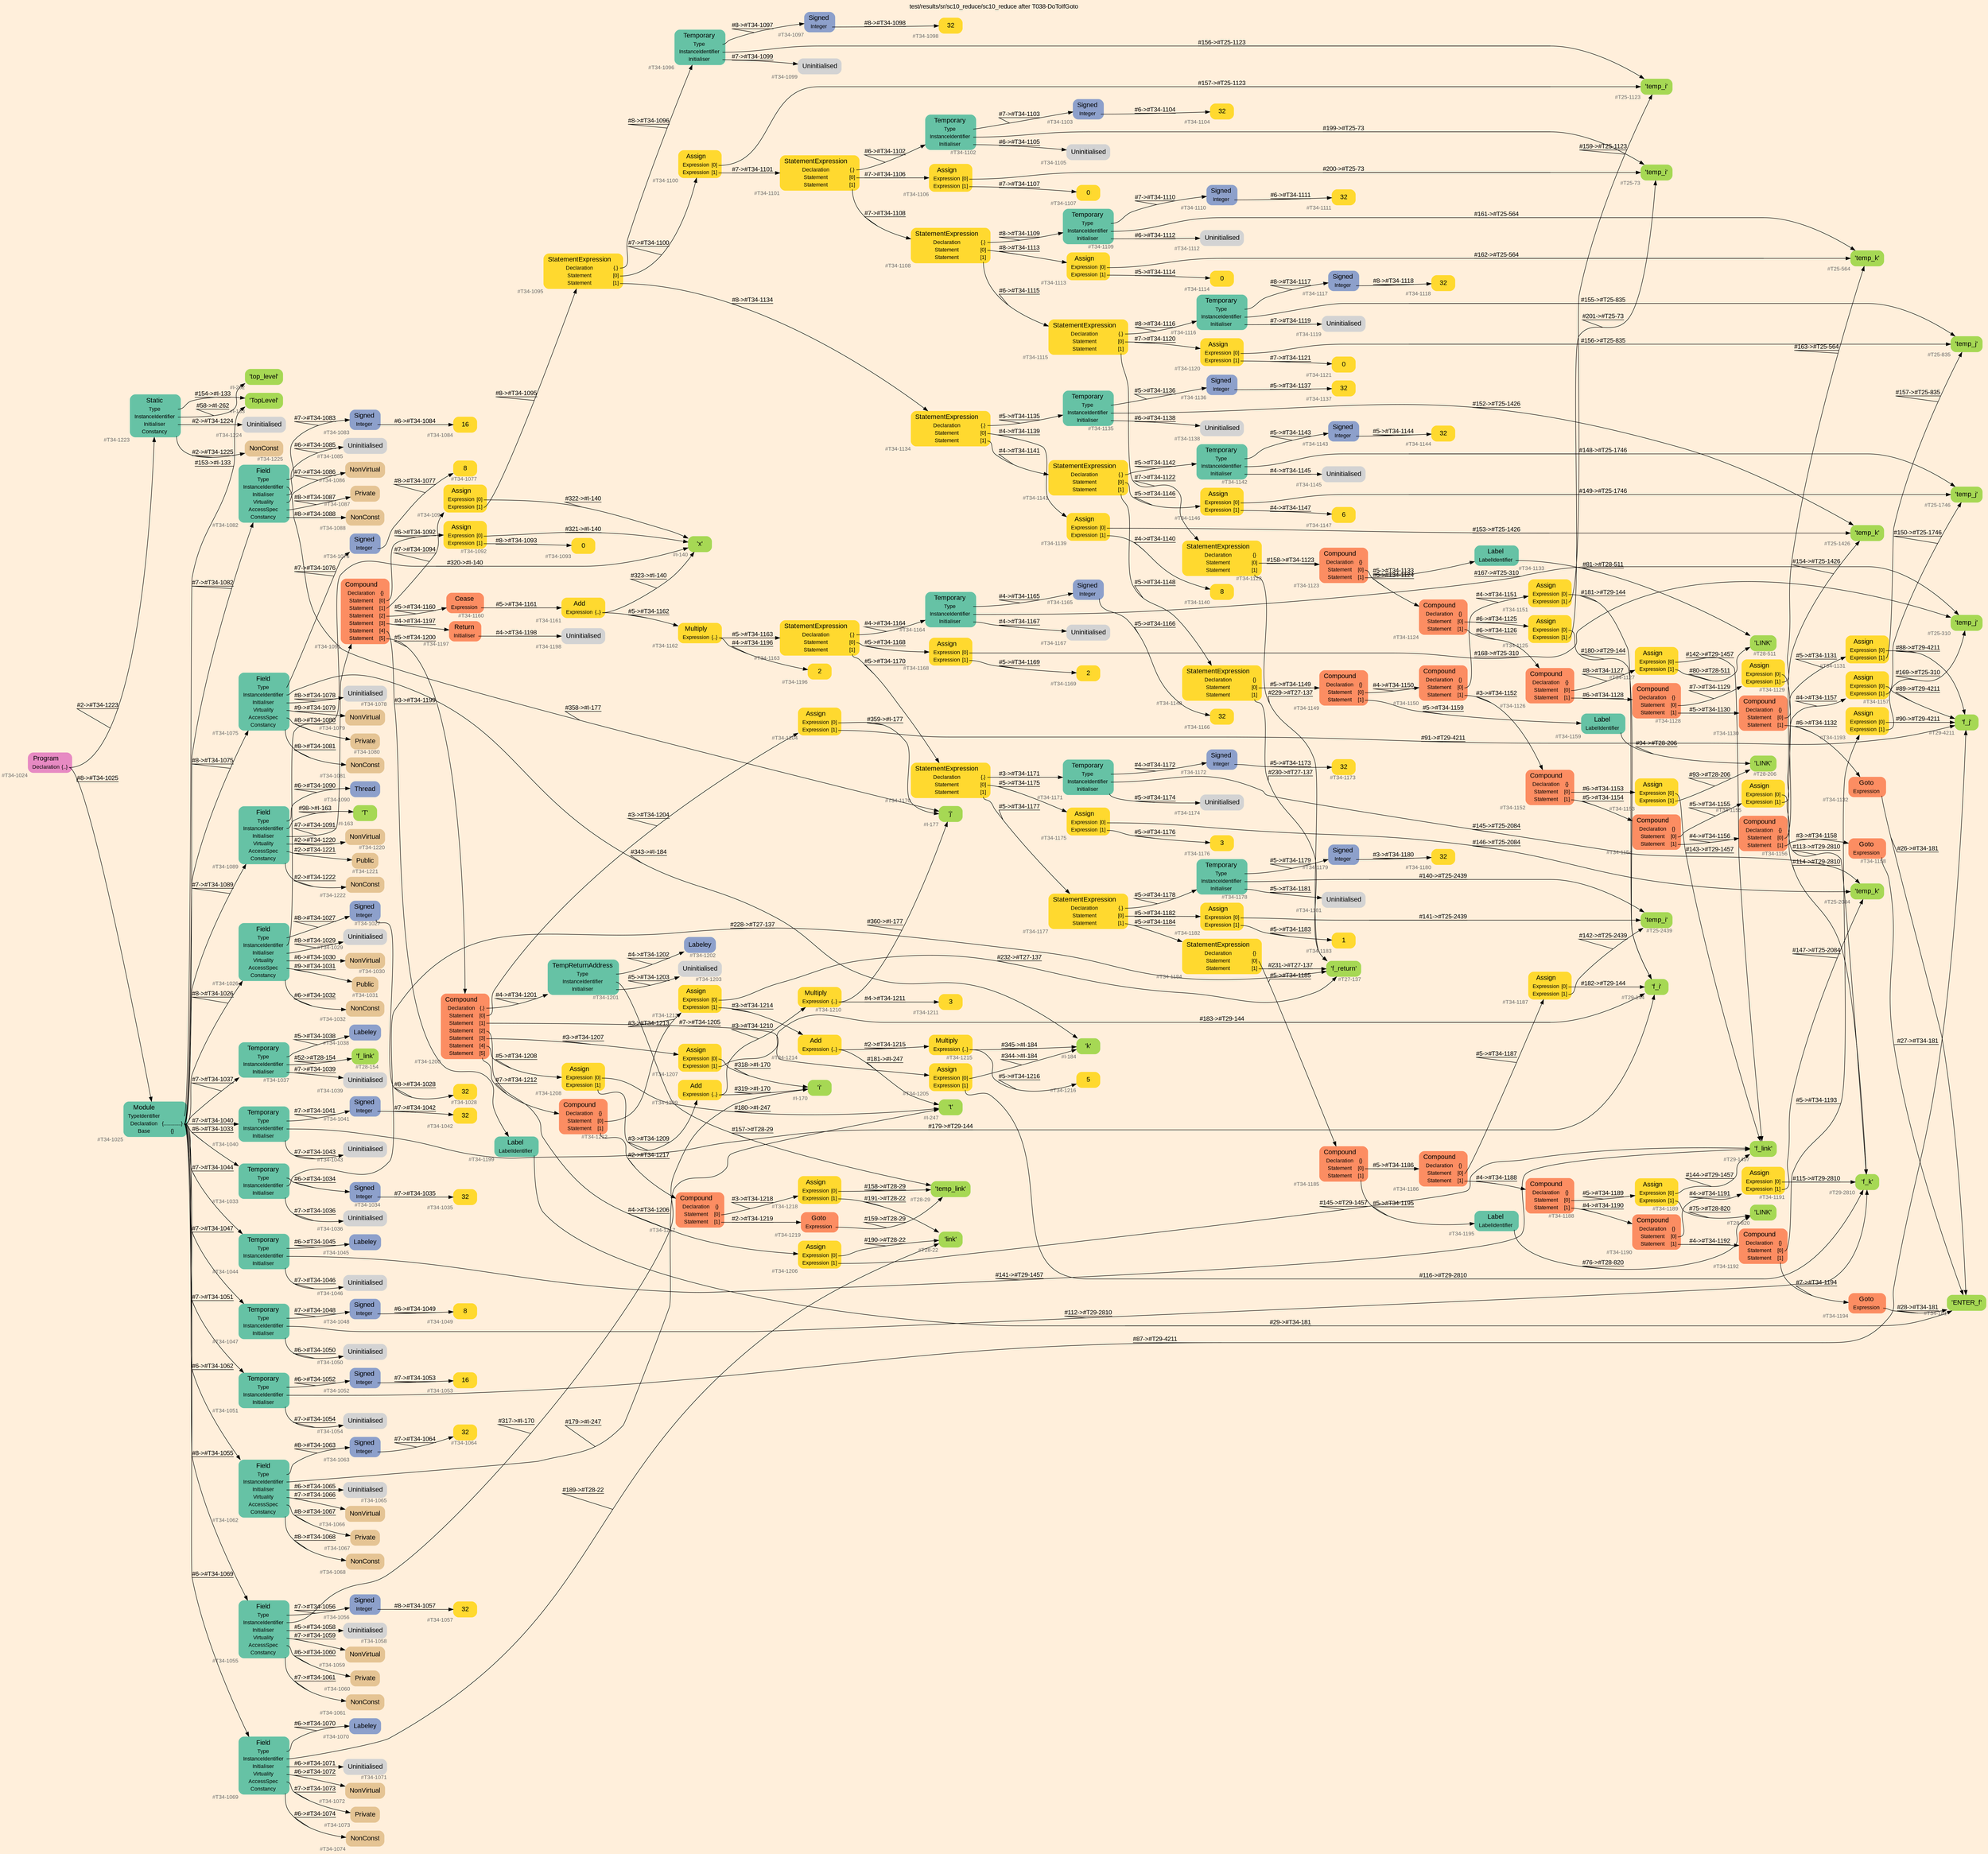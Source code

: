 digraph "test/results/sr/sc10_reduce/sc10_reduce after T038-DoToIfGoto" {
label = "test/results/sr/sc10_reduce/sc10_reduce after T038-DoToIfGoto"
labelloc = t
graph [
    rankdir = "LR"
    ranksep = 0.3
    bgcolor = antiquewhite1
    color = black
    fontcolor = black
    fontname = "Arial"
];
node [
    fontname = "Arial"
];
edge [
    fontname = "Arial"
];

// -------------------- node figure --------------------
// -------- block #T34-1024 ----------
"#T34-1024" [
    fillcolor = "/set28/4"
    xlabel = "#T34-1024"
    fontsize = "12"
    fontcolor = grey40
    shape = "plaintext"
    label = <<TABLE BORDER="0" CELLBORDER="0" CELLSPACING="0">
     <TR><TD><FONT COLOR="black" POINT-SIZE="15">Program</FONT></TD></TR>
     <TR><TD><FONT COLOR="black" POINT-SIZE="12">Declaration</FONT></TD><TD PORT="port0"><FONT COLOR="black" POINT-SIZE="12">{..}</FONT></TD></TR>
    </TABLE>>
    style = "rounded,filled"
];

// -------- block #T34-1025 ----------
"#T34-1025" [
    fillcolor = "/set28/1"
    xlabel = "#T34-1025"
    fontsize = "12"
    fontcolor = grey40
    shape = "plaintext"
    label = <<TABLE BORDER="0" CELLBORDER="0" CELLSPACING="0">
     <TR><TD><FONT COLOR="black" POINT-SIZE="15">Module</FONT></TD></TR>
     <TR><TD><FONT COLOR="black" POINT-SIZE="12">TypeIdentifier</FONT></TD><TD PORT="port0"></TD></TR>
     <TR><TD><FONT COLOR="black" POINT-SIZE="12">Declaration</FONT></TD><TD PORT="port1"><FONT COLOR="black" POINT-SIZE="12">{.............}</FONT></TD></TR>
     <TR><TD><FONT COLOR="black" POINT-SIZE="12">Base</FONT></TD><TD PORT="port2"><FONT COLOR="black" POINT-SIZE="12">{}</FONT></TD></TR>
    </TABLE>>
    style = "rounded,filled"
];

// -------- block #I-133 ----------
"#I-133" [
    fillcolor = "/set28/5"
    xlabel = "#I-133"
    fontsize = "12"
    fontcolor = grey40
    shape = "plaintext"
    label = <<TABLE BORDER="0" CELLBORDER="0" CELLSPACING="0">
     <TR><TD><FONT COLOR="black" POINT-SIZE="15">'TopLevel'</FONT></TD></TR>
    </TABLE>>
    style = "rounded,filled"
];

// -------- block #T34-1026 ----------
"#T34-1026" [
    fillcolor = "/set28/1"
    xlabel = "#T34-1026"
    fontsize = "12"
    fontcolor = grey40
    shape = "plaintext"
    label = <<TABLE BORDER="0" CELLBORDER="0" CELLSPACING="0">
     <TR><TD><FONT COLOR="black" POINT-SIZE="15">Field</FONT></TD></TR>
     <TR><TD><FONT COLOR="black" POINT-SIZE="12">Type</FONT></TD><TD PORT="port0"></TD></TR>
     <TR><TD><FONT COLOR="black" POINT-SIZE="12">InstanceIdentifier</FONT></TD><TD PORT="port1"></TD></TR>
     <TR><TD><FONT COLOR="black" POINT-SIZE="12">Initialiser</FONT></TD><TD PORT="port2"></TD></TR>
     <TR><TD><FONT COLOR="black" POINT-SIZE="12">Virtuality</FONT></TD><TD PORT="port3"></TD></TR>
     <TR><TD><FONT COLOR="black" POINT-SIZE="12">AccessSpec</FONT></TD><TD PORT="port4"></TD></TR>
     <TR><TD><FONT COLOR="black" POINT-SIZE="12">Constancy</FONT></TD><TD PORT="port5"></TD></TR>
    </TABLE>>
    style = "rounded,filled"
];

// -------- block #T34-1027 ----------
"#T34-1027" [
    fillcolor = "/set28/3"
    xlabel = "#T34-1027"
    fontsize = "12"
    fontcolor = grey40
    shape = "plaintext"
    label = <<TABLE BORDER="0" CELLBORDER="0" CELLSPACING="0">
     <TR><TD><FONT COLOR="black" POINT-SIZE="15">Signed</FONT></TD></TR>
     <TR><TD><FONT COLOR="black" POINT-SIZE="12">Integer</FONT></TD><TD PORT="port0"></TD></TR>
    </TABLE>>
    style = "rounded,filled"
];

// -------- block #T34-1028 ----------
"#T34-1028" [
    fillcolor = "/set28/6"
    xlabel = "#T34-1028"
    fontsize = "12"
    fontcolor = grey40
    shape = "plaintext"
    label = <<TABLE BORDER="0" CELLBORDER="0" CELLSPACING="0">
     <TR><TD><FONT COLOR="black" POINT-SIZE="15">32</FONT></TD></TR>
    </TABLE>>
    style = "rounded,filled"
];

// -------- block #I-140 ----------
"#I-140" [
    fillcolor = "/set28/5"
    xlabel = "#I-140"
    fontsize = "12"
    fontcolor = grey40
    shape = "plaintext"
    label = <<TABLE BORDER="0" CELLBORDER="0" CELLSPACING="0">
     <TR><TD><FONT COLOR="black" POINT-SIZE="15">'x'</FONT></TD></TR>
    </TABLE>>
    style = "rounded,filled"
];

// -------- block #T34-1029 ----------
"#T34-1029" [
    xlabel = "#T34-1029"
    fontsize = "12"
    fontcolor = grey40
    shape = "plaintext"
    label = <<TABLE BORDER="0" CELLBORDER="0" CELLSPACING="0">
     <TR><TD><FONT COLOR="black" POINT-SIZE="15">Uninitialised</FONT></TD></TR>
    </TABLE>>
    style = "rounded,filled"
];

// -------- block #T34-1030 ----------
"#T34-1030" [
    fillcolor = "/set28/7"
    xlabel = "#T34-1030"
    fontsize = "12"
    fontcolor = grey40
    shape = "plaintext"
    label = <<TABLE BORDER="0" CELLBORDER="0" CELLSPACING="0">
     <TR><TD><FONT COLOR="black" POINT-SIZE="15">NonVirtual</FONT></TD></TR>
    </TABLE>>
    style = "rounded,filled"
];

// -------- block #T34-1031 ----------
"#T34-1031" [
    fillcolor = "/set28/7"
    xlabel = "#T34-1031"
    fontsize = "12"
    fontcolor = grey40
    shape = "plaintext"
    label = <<TABLE BORDER="0" CELLBORDER="0" CELLSPACING="0">
     <TR><TD><FONT COLOR="black" POINT-SIZE="15">Public</FONT></TD></TR>
    </TABLE>>
    style = "rounded,filled"
];

// -------- block #T34-1032 ----------
"#T34-1032" [
    fillcolor = "/set28/7"
    xlabel = "#T34-1032"
    fontsize = "12"
    fontcolor = grey40
    shape = "plaintext"
    label = <<TABLE BORDER="0" CELLBORDER="0" CELLSPACING="0">
     <TR><TD><FONT COLOR="black" POINT-SIZE="15">NonConst</FONT></TD></TR>
    </TABLE>>
    style = "rounded,filled"
];

// -------- block #T34-1033 ----------
"#T34-1033" [
    fillcolor = "/set28/1"
    xlabel = "#T34-1033"
    fontsize = "12"
    fontcolor = grey40
    shape = "plaintext"
    label = <<TABLE BORDER="0" CELLBORDER="0" CELLSPACING="0">
     <TR><TD><FONT COLOR="black" POINT-SIZE="15">Temporary</FONT></TD></TR>
     <TR><TD><FONT COLOR="black" POINT-SIZE="12">Type</FONT></TD><TD PORT="port0"></TD></TR>
     <TR><TD><FONT COLOR="black" POINT-SIZE="12">InstanceIdentifier</FONT></TD><TD PORT="port1"></TD></TR>
     <TR><TD><FONT COLOR="black" POINT-SIZE="12">Initialiser</FONT></TD><TD PORT="port2"></TD></TR>
    </TABLE>>
    style = "rounded,filled"
];

// -------- block #T34-1034 ----------
"#T34-1034" [
    fillcolor = "/set28/3"
    xlabel = "#T34-1034"
    fontsize = "12"
    fontcolor = grey40
    shape = "plaintext"
    label = <<TABLE BORDER="0" CELLBORDER="0" CELLSPACING="0">
     <TR><TD><FONT COLOR="black" POINT-SIZE="15">Signed</FONT></TD></TR>
     <TR><TD><FONT COLOR="black" POINT-SIZE="12">Integer</FONT></TD><TD PORT="port0"></TD></TR>
    </TABLE>>
    style = "rounded,filled"
];

// -------- block #T34-1035 ----------
"#T34-1035" [
    fillcolor = "/set28/6"
    xlabel = "#T34-1035"
    fontsize = "12"
    fontcolor = grey40
    shape = "plaintext"
    label = <<TABLE BORDER="0" CELLBORDER="0" CELLSPACING="0">
     <TR><TD><FONT COLOR="black" POINT-SIZE="15">32</FONT></TD></TR>
    </TABLE>>
    style = "rounded,filled"
];

// -------- block #T27-137 ----------
"#T27-137" [
    fillcolor = "/set28/5"
    xlabel = "#T27-137"
    fontsize = "12"
    fontcolor = grey40
    shape = "plaintext"
    label = <<TABLE BORDER="0" CELLBORDER="0" CELLSPACING="0">
     <TR><TD><FONT COLOR="black" POINT-SIZE="15">'f_return'</FONT></TD></TR>
    </TABLE>>
    style = "rounded,filled"
];

// -------- block #T34-1036 ----------
"#T34-1036" [
    xlabel = "#T34-1036"
    fontsize = "12"
    fontcolor = grey40
    shape = "plaintext"
    label = <<TABLE BORDER="0" CELLBORDER="0" CELLSPACING="0">
     <TR><TD><FONT COLOR="black" POINT-SIZE="15">Uninitialised</FONT></TD></TR>
    </TABLE>>
    style = "rounded,filled"
];

// -------- block #T34-1037 ----------
"#T34-1037" [
    fillcolor = "/set28/1"
    xlabel = "#T34-1037"
    fontsize = "12"
    fontcolor = grey40
    shape = "plaintext"
    label = <<TABLE BORDER="0" CELLBORDER="0" CELLSPACING="0">
     <TR><TD><FONT COLOR="black" POINT-SIZE="15">Temporary</FONT></TD></TR>
     <TR><TD><FONT COLOR="black" POINT-SIZE="12">Type</FONT></TD><TD PORT="port0"></TD></TR>
     <TR><TD><FONT COLOR="black" POINT-SIZE="12">InstanceIdentifier</FONT></TD><TD PORT="port1"></TD></TR>
     <TR><TD><FONT COLOR="black" POINT-SIZE="12">Initialiser</FONT></TD><TD PORT="port2"></TD></TR>
    </TABLE>>
    style = "rounded,filled"
];

// -------- block #T34-1038 ----------
"#T34-1038" [
    fillcolor = "/set28/3"
    xlabel = "#T34-1038"
    fontsize = "12"
    fontcolor = grey40
    shape = "plaintext"
    label = <<TABLE BORDER="0" CELLBORDER="0" CELLSPACING="0">
     <TR><TD><FONT COLOR="black" POINT-SIZE="15">Labeley</FONT></TD></TR>
    </TABLE>>
    style = "rounded,filled"
];

// -------- block #T28-154 ----------
"#T28-154" [
    fillcolor = "/set28/5"
    xlabel = "#T28-154"
    fontsize = "12"
    fontcolor = grey40
    shape = "plaintext"
    label = <<TABLE BORDER="0" CELLBORDER="0" CELLSPACING="0">
     <TR><TD><FONT COLOR="black" POINT-SIZE="15">'f_link'</FONT></TD></TR>
    </TABLE>>
    style = "rounded,filled"
];

// -------- block #T34-1039 ----------
"#T34-1039" [
    xlabel = "#T34-1039"
    fontsize = "12"
    fontcolor = grey40
    shape = "plaintext"
    label = <<TABLE BORDER="0" CELLBORDER="0" CELLSPACING="0">
     <TR><TD><FONT COLOR="black" POINT-SIZE="15">Uninitialised</FONT></TD></TR>
    </TABLE>>
    style = "rounded,filled"
];

// -------- block #T34-1040 ----------
"#T34-1040" [
    fillcolor = "/set28/1"
    xlabel = "#T34-1040"
    fontsize = "12"
    fontcolor = grey40
    shape = "plaintext"
    label = <<TABLE BORDER="0" CELLBORDER="0" CELLSPACING="0">
     <TR><TD><FONT COLOR="black" POINT-SIZE="15">Temporary</FONT></TD></TR>
     <TR><TD><FONT COLOR="black" POINT-SIZE="12">Type</FONT></TD><TD PORT="port0"></TD></TR>
     <TR><TD><FONT COLOR="black" POINT-SIZE="12">InstanceIdentifier</FONT></TD><TD PORT="port1"></TD></TR>
     <TR><TD><FONT COLOR="black" POINT-SIZE="12">Initialiser</FONT></TD><TD PORT="port2"></TD></TR>
    </TABLE>>
    style = "rounded,filled"
];

// -------- block #T34-1041 ----------
"#T34-1041" [
    fillcolor = "/set28/3"
    xlabel = "#T34-1041"
    fontsize = "12"
    fontcolor = grey40
    shape = "plaintext"
    label = <<TABLE BORDER="0" CELLBORDER="0" CELLSPACING="0">
     <TR><TD><FONT COLOR="black" POINT-SIZE="15">Signed</FONT></TD></TR>
     <TR><TD><FONT COLOR="black" POINT-SIZE="12">Integer</FONT></TD><TD PORT="port0"></TD></TR>
    </TABLE>>
    style = "rounded,filled"
];

// -------- block #T34-1042 ----------
"#T34-1042" [
    fillcolor = "/set28/6"
    xlabel = "#T34-1042"
    fontsize = "12"
    fontcolor = grey40
    shape = "plaintext"
    label = <<TABLE BORDER="0" CELLBORDER="0" CELLSPACING="0">
     <TR><TD><FONT COLOR="black" POINT-SIZE="15">32</FONT></TD></TR>
    </TABLE>>
    style = "rounded,filled"
];

// -------- block #T29-144 ----------
"#T29-144" [
    fillcolor = "/set28/5"
    xlabel = "#T29-144"
    fontsize = "12"
    fontcolor = grey40
    shape = "plaintext"
    label = <<TABLE BORDER="0" CELLBORDER="0" CELLSPACING="0">
     <TR><TD><FONT COLOR="black" POINT-SIZE="15">'f_i'</FONT></TD></TR>
    </TABLE>>
    style = "rounded,filled"
];

// -------- block #T34-1043 ----------
"#T34-1043" [
    xlabel = "#T34-1043"
    fontsize = "12"
    fontcolor = grey40
    shape = "plaintext"
    label = <<TABLE BORDER="0" CELLBORDER="0" CELLSPACING="0">
     <TR><TD><FONT COLOR="black" POINT-SIZE="15">Uninitialised</FONT></TD></TR>
    </TABLE>>
    style = "rounded,filled"
];

// -------- block #T34-1044 ----------
"#T34-1044" [
    fillcolor = "/set28/1"
    xlabel = "#T34-1044"
    fontsize = "12"
    fontcolor = grey40
    shape = "plaintext"
    label = <<TABLE BORDER="0" CELLBORDER="0" CELLSPACING="0">
     <TR><TD><FONT COLOR="black" POINT-SIZE="15">Temporary</FONT></TD></TR>
     <TR><TD><FONT COLOR="black" POINT-SIZE="12">Type</FONT></TD><TD PORT="port0"></TD></TR>
     <TR><TD><FONT COLOR="black" POINT-SIZE="12">InstanceIdentifier</FONT></TD><TD PORT="port1"></TD></TR>
     <TR><TD><FONT COLOR="black" POINT-SIZE="12">Initialiser</FONT></TD><TD PORT="port2"></TD></TR>
    </TABLE>>
    style = "rounded,filled"
];

// -------- block #T34-1045 ----------
"#T34-1045" [
    fillcolor = "/set28/3"
    xlabel = "#T34-1045"
    fontsize = "12"
    fontcolor = grey40
    shape = "plaintext"
    label = <<TABLE BORDER="0" CELLBORDER="0" CELLSPACING="0">
     <TR><TD><FONT COLOR="black" POINT-SIZE="15">Labeley</FONT></TD></TR>
    </TABLE>>
    style = "rounded,filled"
];

// -------- block #T29-1457 ----------
"#T29-1457" [
    fillcolor = "/set28/5"
    xlabel = "#T29-1457"
    fontsize = "12"
    fontcolor = grey40
    shape = "plaintext"
    label = <<TABLE BORDER="0" CELLBORDER="0" CELLSPACING="0">
     <TR><TD><FONT COLOR="black" POINT-SIZE="15">'f_link'</FONT></TD></TR>
    </TABLE>>
    style = "rounded,filled"
];

// -------- block #T34-1046 ----------
"#T34-1046" [
    xlabel = "#T34-1046"
    fontsize = "12"
    fontcolor = grey40
    shape = "plaintext"
    label = <<TABLE BORDER="0" CELLBORDER="0" CELLSPACING="0">
     <TR><TD><FONT COLOR="black" POINT-SIZE="15">Uninitialised</FONT></TD></TR>
    </TABLE>>
    style = "rounded,filled"
];

// -------- block #T34-1047 ----------
"#T34-1047" [
    fillcolor = "/set28/1"
    xlabel = "#T34-1047"
    fontsize = "12"
    fontcolor = grey40
    shape = "plaintext"
    label = <<TABLE BORDER="0" CELLBORDER="0" CELLSPACING="0">
     <TR><TD><FONT COLOR="black" POINT-SIZE="15">Temporary</FONT></TD></TR>
     <TR><TD><FONT COLOR="black" POINT-SIZE="12">Type</FONT></TD><TD PORT="port0"></TD></TR>
     <TR><TD><FONT COLOR="black" POINT-SIZE="12">InstanceIdentifier</FONT></TD><TD PORT="port1"></TD></TR>
     <TR><TD><FONT COLOR="black" POINT-SIZE="12">Initialiser</FONT></TD><TD PORT="port2"></TD></TR>
    </TABLE>>
    style = "rounded,filled"
];

// -------- block #T34-1048 ----------
"#T34-1048" [
    fillcolor = "/set28/3"
    xlabel = "#T34-1048"
    fontsize = "12"
    fontcolor = grey40
    shape = "plaintext"
    label = <<TABLE BORDER="0" CELLBORDER="0" CELLSPACING="0">
     <TR><TD><FONT COLOR="black" POINT-SIZE="15">Signed</FONT></TD></TR>
     <TR><TD><FONT COLOR="black" POINT-SIZE="12">Integer</FONT></TD><TD PORT="port0"></TD></TR>
    </TABLE>>
    style = "rounded,filled"
];

// -------- block #T34-1049 ----------
"#T34-1049" [
    fillcolor = "/set28/6"
    xlabel = "#T34-1049"
    fontsize = "12"
    fontcolor = grey40
    shape = "plaintext"
    label = <<TABLE BORDER="0" CELLBORDER="0" CELLSPACING="0">
     <TR><TD><FONT COLOR="black" POINT-SIZE="15">8</FONT></TD></TR>
    </TABLE>>
    style = "rounded,filled"
];

// -------- block #T29-2810 ----------
"#T29-2810" [
    fillcolor = "/set28/5"
    xlabel = "#T29-2810"
    fontsize = "12"
    fontcolor = grey40
    shape = "plaintext"
    label = <<TABLE BORDER="0" CELLBORDER="0" CELLSPACING="0">
     <TR><TD><FONT COLOR="black" POINT-SIZE="15">'f_k'</FONT></TD></TR>
    </TABLE>>
    style = "rounded,filled"
];

// -------- block #T34-1050 ----------
"#T34-1050" [
    xlabel = "#T34-1050"
    fontsize = "12"
    fontcolor = grey40
    shape = "plaintext"
    label = <<TABLE BORDER="0" CELLBORDER="0" CELLSPACING="0">
     <TR><TD><FONT COLOR="black" POINT-SIZE="15">Uninitialised</FONT></TD></TR>
    </TABLE>>
    style = "rounded,filled"
];

// -------- block #T34-1051 ----------
"#T34-1051" [
    fillcolor = "/set28/1"
    xlabel = "#T34-1051"
    fontsize = "12"
    fontcolor = grey40
    shape = "plaintext"
    label = <<TABLE BORDER="0" CELLBORDER="0" CELLSPACING="0">
     <TR><TD><FONT COLOR="black" POINT-SIZE="15">Temporary</FONT></TD></TR>
     <TR><TD><FONT COLOR="black" POINT-SIZE="12">Type</FONT></TD><TD PORT="port0"></TD></TR>
     <TR><TD><FONT COLOR="black" POINT-SIZE="12">InstanceIdentifier</FONT></TD><TD PORT="port1"></TD></TR>
     <TR><TD><FONT COLOR="black" POINT-SIZE="12">Initialiser</FONT></TD><TD PORT="port2"></TD></TR>
    </TABLE>>
    style = "rounded,filled"
];

// -------- block #T34-1052 ----------
"#T34-1052" [
    fillcolor = "/set28/3"
    xlabel = "#T34-1052"
    fontsize = "12"
    fontcolor = grey40
    shape = "plaintext"
    label = <<TABLE BORDER="0" CELLBORDER="0" CELLSPACING="0">
     <TR><TD><FONT COLOR="black" POINT-SIZE="15">Signed</FONT></TD></TR>
     <TR><TD><FONT COLOR="black" POINT-SIZE="12">Integer</FONT></TD><TD PORT="port0"></TD></TR>
    </TABLE>>
    style = "rounded,filled"
];

// -------- block #T34-1053 ----------
"#T34-1053" [
    fillcolor = "/set28/6"
    xlabel = "#T34-1053"
    fontsize = "12"
    fontcolor = grey40
    shape = "plaintext"
    label = <<TABLE BORDER="0" CELLBORDER="0" CELLSPACING="0">
     <TR><TD><FONT COLOR="black" POINT-SIZE="15">16</FONT></TD></TR>
    </TABLE>>
    style = "rounded,filled"
];

// -------- block #T29-4211 ----------
"#T29-4211" [
    fillcolor = "/set28/5"
    xlabel = "#T29-4211"
    fontsize = "12"
    fontcolor = grey40
    shape = "plaintext"
    label = <<TABLE BORDER="0" CELLBORDER="0" CELLSPACING="0">
     <TR><TD><FONT COLOR="black" POINT-SIZE="15">'f_j'</FONT></TD></TR>
    </TABLE>>
    style = "rounded,filled"
];

// -------- block #T34-1054 ----------
"#T34-1054" [
    xlabel = "#T34-1054"
    fontsize = "12"
    fontcolor = grey40
    shape = "plaintext"
    label = <<TABLE BORDER="0" CELLBORDER="0" CELLSPACING="0">
     <TR><TD><FONT COLOR="black" POINT-SIZE="15">Uninitialised</FONT></TD></TR>
    </TABLE>>
    style = "rounded,filled"
];

// -------- block #T34-1055 ----------
"#T34-1055" [
    fillcolor = "/set28/1"
    xlabel = "#T34-1055"
    fontsize = "12"
    fontcolor = grey40
    shape = "plaintext"
    label = <<TABLE BORDER="0" CELLBORDER="0" CELLSPACING="0">
     <TR><TD><FONT COLOR="black" POINT-SIZE="15">Field</FONT></TD></TR>
     <TR><TD><FONT COLOR="black" POINT-SIZE="12">Type</FONT></TD><TD PORT="port0"></TD></TR>
     <TR><TD><FONT COLOR="black" POINT-SIZE="12">InstanceIdentifier</FONT></TD><TD PORT="port1"></TD></TR>
     <TR><TD><FONT COLOR="black" POINT-SIZE="12">Initialiser</FONT></TD><TD PORT="port2"></TD></TR>
     <TR><TD><FONT COLOR="black" POINT-SIZE="12">Virtuality</FONT></TD><TD PORT="port3"></TD></TR>
     <TR><TD><FONT COLOR="black" POINT-SIZE="12">AccessSpec</FONT></TD><TD PORT="port4"></TD></TR>
     <TR><TD><FONT COLOR="black" POINT-SIZE="12">Constancy</FONT></TD><TD PORT="port5"></TD></TR>
    </TABLE>>
    style = "rounded,filled"
];

// -------- block #T34-1056 ----------
"#T34-1056" [
    fillcolor = "/set28/3"
    xlabel = "#T34-1056"
    fontsize = "12"
    fontcolor = grey40
    shape = "plaintext"
    label = <<TABLE BORDER="0" CELLBORDER="0" CELLSPACING="0">
     <TR><TD><FONT COLOR="black" POINT-SIZE="15">Signed</FONT></TD></TR>
     <TR><TD><FONT COLOR="black" POINT-SIZE="12">Integer</FONT></TD><TD PORT="port0"></TD></TR>
    </TABLE>>
    style = "rounded,filled"
];

// -------- block #T34-1057 ----------
"#T34-1057" [
    fillcolor = "/set28/6"
    xlabel = "#T34-1057"
    fontsize = "12"
    fontcolor = grey40
    shape = "plaintext"
    label = <<TABLE BORDER="0" CELLBORDER="0" CELLSPACING="0">
     <TR><TD><FONT COLOR="black" POINT-SIZE="15">32</FONT></TD></TR>
    </TABLE>>
    style = "rounded,filled"
];

// -------- block #I-170 ----------
"#I-170" [
    fillcolor = "/set28/5"
    xlabel = "#I-170"
    fontsize = "12"
    fontcolor = grey40
    shape = "plaintext"
    label = <<TABLE BORDER="0" CELLBORDER="0" CELLSPACING="0">
     <TR><TD><FONT COLOR="black" POINT-SIZE="15">'i'</FONT></TD></TR>
    </TABLE>>
    style = "rounded,filled"
];

// -------- block #T34-1058 ----------
"#T34-1058" [
    xlabel = "#T34-1058"
    fontsize = "12"
    fontcolor = grey40
    shape = "plaintext"
    label = <<TABLE BORDER="0" CELLBORDER="0" CELLSPACING="0">
     <TR><TD><FONT COLOR="black" POINT-SIZE="15">Uninitialised</FONT></TD></TR>
    </TABLE>>
    style = "rounded,filled"
];

// -------- block #T34-1059 ----------
"#T34-1059" [
    fillcolor = "/set28/7"
    xlabel = "#T34-1059"
    fontsize = "12"
    fontcolor = grey40
    shape = "plaintext"
    label = <<TABLE BORDER="0" CELLBORDER="0" CELLSPACING="0">
     <TR><TD><FONT COLOR="black" POINT-SIZE="15">NonVirtual</FONT></TD></TR>
    </TABLE>>
    style = "rounded,filled"
];

// -------- block #T34-1060 ----------
"#T34-1060" [
    fillcolor = "/set28/7"
    xlabel = "#T34-1060"
    fontsize = "12"
    fontcolor = grey40
    shape = "plaintext"
    label = <<TABLE BORDER="0" CELLBORDER="0" CELLSPACING="0">
     <TR><TD><FONT COLOR="black" POINT-SIZE="15">Private</FONT></TD></TR>
    </TABLE>>
    style = "rounded,filled"
];

// -------- block #T34-1061 ----------
"#T34-1061" [
    fillcolor = "/set28/7"
    xlabel = "#T34-1061"
    fontsize = "12"
    fontcolor = grey40
    shape = "plaintext"
    label = <<TABLE BORDER="0" CELLBORDER="0" CELLSPACING="0">
     <TR><TD><FONT COLOR="black" POINT-SIZE="15">NonConst</FONT></TD></TR>
    </TABLE>>
    style = "rounded,filled"
];

// -------- block #T34-1062 ----------
"#T34-1062" [
    fillcolor = "/set28/1"
    xlabel = "#T34-1062"
    fontsize = "12"
    fontcolor = grey40
    shape = "plaintext"
    label = <<TABLE BORDER="0" CELLBORDER="0" CELLSPACING="0">
     <TR><TD><FONT COLOR="black" POINT-SIZE="15">Field</FONT></TD></TR>
     <TR><TD><FONT COLOR="black" POINT-SIZE="12">Type</FONT></TD><TD PORT="port0"></TD></TR>
     <TR><TD><FONT COLOR="black" POINT-SIZE="12">InstanceIdentifier</FONT></TD><TD PORT="port1"></TD></TR>
     <TR><TD><FONT COLOR="black" POINT-SIZE="12">Initialiser</FONT></TD><TD PORT="port2"></TD></TR>
     <TR><TD><FONT COLOR="black" POINT-SIZE="12">Virtuality</FONT></TD><TD PORT="port3"></TD></TR>
     <TR><TD><FONT COLOR="black" POINT-SIZE="12">AccessSpec</FONT></TD><TD PORT="port4"></TD></TR>
     <TR><TD><FONT COLOR="black" POINT-SIZE="12">Constancy</FONT></TD><TD PORT="port5"></TD></TR>
    </TABLE>>
    style = "rounded,filled"
];

// -------- block #T34-1063 ----------
"#T34-1063" [
    fillcolor = "/set28/3"
    xlabel = "#T34-1063"
    fontsize = "12"
    fontcolor = grey40
    shape = "plaintext"
    label = <<TABLE BORDER="0" CELLBORDER="0" CELLSPACING="0">
     <TR><TD><FONT COLOR="black" POINT-SIZE="15">Signed</FONT></TD></TR>
     <TR><TD><FONT COLOR="black" POINT-SIZE="12">Integer</FONT></TD><TD PORT="port0"></TD></TR>
    </TABLE>>
    style = "rounded,filled"
];

// -------- block #T34-1064 ----------
"#T34-1064" [
    fillcolor = "/set28/6"
    xlabel = "#T34-1064"
    fontsize = "12"
    fontcolor = grey40
    shape = "plaintext"
    label = <<TABLE BORDER="0" CELLBORDER="0" CELLSPACING="0">
     <TR><TD><FONT COLOR="black" POINT-SIZE="15">32</FONT></TD></TR>
    </TABLE>>
    style = "rounded,filled"
];

// -------- block #I-247 ----------
"#I-247" [
    fillcolor = "/set28/5"
    xlabel = "#I-247"
    fontsize = "12"
    fontcolor = grey40
    shape = "plaintext"
    label = <<TABLE BORDER="0" CELLBORDER="0" CELLSPACING="0">
     <TR><TD><FONT COLOR="black" POINT-SIZE="15">'t'</FONT></TD></TR>
    </TABLE>>
    style = "rounded,filled"
];

// -------- block #T34-1065 ----------
"#T34-1065" [
    xlabel = "#T34-1065"
    fontsize = "12"
    fontcolor = grey40
    shape = "plaintext"
    label = <<TABLE BORDER="0" CELLBORDER="0" CELLSPACING="0">
     <TR><TD><FONT COLOR="black" POINT-SIZE="15">Uninitialised</FONT></TD></TR>
    </TABLE>>
    style = "rounded,filled"
];

// -------- block #T34-1066 ----------
"#T34-1066" [
    fillcolor = "/set28/7"
    xlabel = "#T34-1066"
    fontsize = "12"
    fontcolor = grey40
    shape = "plaintext"
    label = <<TABLE BORDER="0" CELLBORDER="0" CELLSPACING="0">
     <TR><TD><FONT COLOR="black" POINT-SIZE="15">NonVirtual</FONT></TD></TR>
    </TABLE>>
    style = "rounded,filled"
];

// -------- block #T34-1067 ----------
"#T34-1067" [
    fillcolor = "/set28/7"
    xlabel = "#T34-1067"
    fontsize = "12"
    fontcolor = grey40
    shape = "plaintext"
    label = <<TABLE BORDER="0" CELLBORDER="0" CELLSPACING="0">
     <TR><TD><FONT COLOR="black" POINT-SIZE="15">Private</FONT></TD></TR>
    </TABLE>>
    style = "rounded,filled"
];

// -------- block #T34-1068 ----------
"#T34-1068" [
    fillcolor = "/set28/7"
    xlabel = "#T34-1068"
    fontsize = "12"
    fontcolor = grey40
    shape = "plaintext"
    label = <<TABLE BORDER="0" CELLBORDER="0" CELLSPACING="0">
     <TR><TD><FONT COLOR="black" POINT-SIZE="15">NonConst</FONT></TD></TR>
    </TABLE>>
    style = "rounded,filled"
];

// -------- block #T34-1069 ----------
"#T34-1069" [
    fillcolor = "/set28/1"
    xlabel = "#T34-1069"
    fontsize = "12"
    fontcolor = grey40
    shape = "plaintext"
    label = <<TABLE BORDER="0" CELLBORDER="0" CELLSPACING="0">
     <TR><TD><FONT COLOR="black" POINT-SIZE="15">Field</FONT></TD></TR>
     <TR><TD><FONT COLOR="black" POINT-SIZE="12">Type</FONT></TD><TD PORT="port0"></TD></TR>
     <TR><TD><FONT COLOR="black" POINT-SIZE="12">InstanceIdentifier</FONT></TD><TD PORT="port1"></TD></TR>
     <TR><TD><FONT COLOR="black" POINT-SIZE="12">Initialiser</FONT></TD><TD PORT="port2"></TD></TR>
     <TR><TD><FONT COLOR="black" POINT-SIZE="12">Virtuality</FONT></TD><TD PORT="port3"></TD></TR>
     <TR><TD><FONT COLOR="black" POINT-SIZE="12">AccessSpec</FONT></TD><TD PORT="port4"></TD></TR>
     <TR><TD><FONT COLOR="black" POINT-SIZE="12">Constancy</FONT></TD><TD PORT="port5"></TD></TR>
    </TABLE>>
    style = "rounded,filled"
];

// -------- block #T34-1070 ----------
"#T34-1070" [
    fillcolor = "/set28/3"
    xlabel = "#T34-1070"
    fontsize = "12"
    fontcolor = grey40
    shape = "plaintext"
    label = <<TABLE BORDER="0" CELLBORDER="0" CELLSPACING="0">
     <TR><TD><FONT COLOR="black" POINT-SIZE="15">Labeley</FONT></TD></TR>
    </TABLE>>
    style = "rounded,filled"
];

// -------- block #T28-22 ----------
"#T28-22" [
    fillcolor = "/set28/5"
    xlabel = "#T28-22"
    fontsize = "12"
    fontcolor = grey40
    shape = "plaintext"
    label = <<TABLE BORDER="0" CELLBORDER="0" CELLSPACING="0">
     <TR><TD><FONT COLOR="black" POINT-SIZE="15">'link'</FONT></TD></TR>
    </TABLE>>
    style = "rounded,filled"
];

// -------- block #T34-1071 ----------
"#T34-1071" [
    xlabel = "#T34-1071"
    fontsize = "12"
    fontcolor = grey40
    shape = "plaintext"
    label = <<TABLE BORDER="0" CELLBORDER="0" CELLSPACING="0">
     <TR><TD><FONT COLOR="black" POINT-SIZE="15">Uninitialised</FONT></TD></TR>
    </TABLE>>
    style = "rounded,filled"
];

// -------- block #T34-1072 ----------
"#T34-1072" [
    fillcolor = "/set28/7"
    xlabel = "#T34-1072"
    fontsize = "12"
    fontcolor = grey40
    shape = "plaintext"
    label = <<TABLE BORDER="0" CELLBORDER="0" CELLSPACING="0">
     <TR><TD><FONT COLOR="black" POINT-SIZE="15">NonVirtual</FONT></TD></TR>
    </TABLE>>
    style = "rounded,filled"
];

// -------- block #T34-1073 ----------
"#T34-1073" [
    fillcolor = "/set28/7"
    xlabel = "#T34-1073"
    fontsize = "12"
    fontcolor = grey40
    shape = "plaintext"
    label = <<TABLE BORDER="0" CELLBORDER="0" CELLSPACING="0">
     <TR><TD><FONT COLOR="black" POINT-SIZE="15">Private</FONT></TD></TR>
    </TABLE>>
    style = "rounded,filled"
];

// -------- block #T34-1074 ----------
"#T34-1074" [
    fillcolor = "/set28/7"
    xlabel = "#T34-1074"
    fontsize = "12"
    fontcolor = grey40
    shape = "plaintext"
    label = <<TABLE BORDER="0" CELLBORDER="0" CELLSPACING="0">
     <TR><TD><FONT COLOR="black" POINT-SIZE="15">NonConst</FONT></TD></TR>
    </TABLE>>
    style = "rounded,filled"
];

// -------- block #T34-1075 ----------
"#T34-1075" [
    fillcolor = "/set28/1"
    xlabel = "#T34-1075"
    fontsize = "12"
    fontcolor = grey40
    shape = "plaintext"
    label = <<TABLE BORDER="0" CELLBORDER="0" CELLSPACING="0">
     <TR><TD><FONT COLOR="black" POINT-SIZE="15">Field</FONT></TD></TR>
     <TR><TD><FONT COLOR="black" POINT-SIZE="12">Type</FONT></TD><TD PORT="port0"></TD></TR>
     <TR><TD><FONT COLOR="black" POINT-SIZE="12">InstanceIdentifier</FONT></TD><TD PORT="port1"></TD></TR>
     <TR><TD><FONT COLOR="black" POINT-SIZE="12">Initialiser</FONT></TD><TD PORT="port2"></TD></TR>
     <TR><TD><FONT COLOR="black" POINT-SIZE="12">Virtuality</FONT></TD><TD PORT="port3"></TD></TR>
     <TR><TD><FONT COLOR="black" POINT-SIZE="12">AccessSpec</FONT></TD><TD PORT="port4"></TD></TR>
     <TR><TD><FONT COLOR="black" POINT-SIZE="12">Constancy</FONT></TD><TD PORT="port5"></TD></TR>
    </TABLE>>
    style = "rounded,filled"
];

// -------- block #T34-1076 ----------
"#T34-1076" [
    fillcolor = "/set28/3"
    xlabel = "#T34-1076"
    fontsize = "12"
    fontcolor = grey40
    shape = "plaintext"
    label = <<TABLE BORDER="0" CELLBORDER="0" CELLSPACING="0">
     <TR><TD><FONT COLOR="black" POINT-SIZE="15">Signed</FONT></TD></TR>
     <TR><TD><FONT COLOR="black" POINT-SIZE="12">Integer</FONT></TD><TD PORT="port0"></TD></TR>
    </TABLE>>
    style = "rounded,filled"
];

// -------- block #T34-1077 ----------
"#T34-1077" [
    fillcolor = "/set28/6"
    xlabel = "#T34-1077"
    fontsize = "12"
    fontcolor = grey40
    shape = "plaintext"
    label = <<TABLE BORDER="0" CELLBORDER="0" CELLSPACING="0">
     <TR><TD><FONT COLOR="black" POINT-SIZE="15">8</FONT></TD></TR>
    </TABLE>>
    style = "rounded,filled"
];

// -------- block #I-184 ----------
"#I-184" [
    fillcolor = "/set28/5"
    xlabel = "#I-184"
    fontsize = "12"
    fontcolor = grey40
    shape = "plaintext"
    label = <<TABLE BORDER="0" CELLBORDER="0" CELLSPACING="0">
     <TR><TD><FONT COLOR="black" POINT-SIZE="15">'k'</FONT></TD></TR>
    </TABLE>>
    style = "rounded,filled"
];

// -------- block #T34-1078 ----------
"#T34-1078" [
    xlabel = "#T34-1078"
    fontsize = "12"
    fontcolor = grey40
    shape = "plaintext"
    label = <<TABLE BORDER="0" CELLBORDER="0" CELLSPACING="0">
     <TR><TD><FONT COLOR="black" POINT-SIZE="15">Uninitialised</FONT></TD></TR>
    </TABLE>>
    style = "rounded,filled"
];

// -------- block #T34-1079 ----------
"#T34-1079" [
    fillcolor = "/set28/7"
    xlabel = "#T34-1079"
    fontsize = "12"
    fontcolor = grey40
    shape = "plaintext"
    label = <<TABLE BORDER="0" CELLBORDER="0" CELLSPACING="0">
     <TR><TD><FONT COLOR="black" POINT-SIZE="15">NonVirtual</FONT></TD></TR>
    </TABLE>>
    style = "rounded,filled"
];

// -------- block #T34-1080 ----------
"#T34-1080" [
    fillcolor = "/set28/7"
    xlabel = "#T34-1080"
    fontsize = "12"
    fontcolor = grey40
    shape = "plaintext"
    label = <<TABLE BORDER="0" CELLBORDER="0" CELLSPACING="0">
     <TR><TD><FONT COLOR="black" POINT-SIZE="15">Private</FONT></TD></TR>
    </TABLE>>
    style = "rounded,filled"
];

// -------- block #T34-1081 ----------
"#T34-1081" [
    fillcolor = "/set28/7"
    xlabel = "#T34-1081"
    fontsize = "12"
    fontcolor = grey40
    shape = "plaintext"
    label = <<TABLE BORDER="0" CELLBORDER="0" CELLSPACING="0">
     <TR><TD><FONT COLOR="black" POINT-SIZE="15">NonConst</FONT></TD></TR>
    </TABLE>>
    style = "rounded,filled"
];

// -------- block #T34-1082 ----------
"#T34-1082" [
    fillcolor = "/set28/1"
    xlabel = "#T34-1082"
    fontsize = "12"
    fontcolor = grey40
    shape = "plaintext"
    label = <<TABLE BORDER="0" CELLBORDER="0" CELLSPACING="0">
     <TR><TD><FONT COLOR="black" POINT-SIZE="15">Field</FONT></TD></TR>
     <TR><TD><FONT COLOR="black" POINT-SIZE="12">Type</FONT></TD><TD PORT="port0"></TD></TR>
     <TR><TD><FONT COLOR="black" POINT-SIZE="12">InstanceIdentifier</FONT></TD><TD PORT="port1"></TD></TR>
     <TR><TD><FONT COLOR="black" POINT-SIZE="12">Initialiser</FONT></TD><TD PORT="port2"></TD></TR>
     <TR><TD><FONT COLOR="black" POINT-SIZE="12">Virtuality</FONT></TD><TD PORT="port3"></TD></TR>
     <TR><TD><FONT COLOR="black" POINT-SIZE="12">AccessSpec</FONT></TD><TD PORT="port4"></TD></TR>
     <TR><TD><FONT COLOR="black" POINT-SIZE="12">Constancy</FONT></TD><TD PORT="port5"></TD></TR>
    </TABLE>>
    style = "rounded,filled"
];

// -------- block #T34-1083 ----------
"#T34-1083" [
    fillcolor = "/set28/3"
    xlabel = "#T34-1083"
    fontsize = "12"
    fontcolor = grey40
    shape = "plaintext"
    label = <<TABLE BORDER="0" CELLBORDER="0" CELLSPACING="0">
     <TR><TD><FONT COLOR="black" POINT-SIZE="15">Signed</FONT></TD></TR>
     <TR><TD><FONT COLOR="black" POINT-SIZE="12">Integer</FONT></TD><TD PORT="port0"></TD></TR>
    </TABLE>>
    style = "rounded,filled"
];

// -------- block #T34-1084 ----------
"#T34-1084" [
    fillcolor = "/set28/6"
    xlabel = "#T34-1084"
    fontsize = "12"
    fontcolor = grey40
    shape = "plaintext"
    label = <<TABLE BORDER="0" CELLBORDER="0" CELLSPACING="0">
     <TR><TD><FONT COLOR="black" POINT-SIZE="15">16</FONT></TD></TR>
    </TABLE>>
    style = "rounded,filled"
];

// -------- block #I-177 ----------
"#I-177" [
    fillcolor = "/set28/5"
    xlabel = "#I-177"
    fontsize = "12"
    fontcolor = grey40
    shape = "plaintext"
    label = <<TABLE BORDER="0" CELLBORDER="0" CELLSPACING="0">
     <TR><TD><FONT COLOR="black" POINT-SIZE="15">'j'</FONT></TD></TR>
    </TABLE>>
    style = "rounded,filled"
];

// -------- block #T34-1085 ----------
"#T34-1085" [
    xlabel = "#T34-1085"
    fontsize = "12"
    fontcolor = grey40
    shape = "plaintext"
    label = <<TABLE BORDER="0" CELLBORDER="0" CELLSPACING="0">
     <TR><TD><FONT COLOR="black" POINT-SIZE="15">Uninitialised</FONT></TD></TR>
    </TABLE>>
    style = "rounded,filled"
];

// -------- block #T34-1086 ----------
"#T34-1086" [
    fillcolor = "/set28/7"
    xlabel = "#T34-1086"
    fontsize = "12"
    fontcolor = grey40
    shape = "plaintext"
    label = <<TABLE BORDER="0" CELLBORDER="0" CELLSPACING="0">
     <TR><TD><FONT COLOR="black" POINT-SIZE="15">NonVirtual</FONT></TD></TR>
    </TABLE>>
    style = "rounded,filled"
];

// -------- block #T34-1087 ----------
"#T34-1087" [
    fillcolor = "/set28/7"
    xlabel = "#T34-1087"
    fontsize = "12"
    fontcolor = grey40
    shape = "plaintext"
    label = <<TABLE BORDER="0" CELLBORDER="0" CELLSPACING="0">
     <TR><TD><FONT COLOR="black" POINT-SIZE="15">Private</FONT></TD></TR>
    </TABLE>>
    style = "rounded,filled"
];

// -------- block #T34-1088 ----------
"#T34-1088" [
    fillcolor = "/set28/7"
    xlabel = "#T34-1088"
    fontsize = "12"
    fontcolor = grey40
    shape = "plaintext"
    label = <<TABLE BORDER="0" CELLBORDER="0" CELLSPACING="0">
     <TR><TD><FONT COLOR="black" POINT-SIZE="15">NonConst</FONT></TD></TR>
    </TABLE>>
    style = "rounded,filled"
];

// -------- block #T34-1089 ----------
"#T34-1089" [
    fillcolor = "/set28/1"
    xlabel = "#T34-1089"
    fontsize = "12"
    fontcolor = grey40
    shape = "plaintext"
    label = <<TABLE BORDER="0" CELLBORDER="0" CELLSPACING="0">
     <TR><TD><FONT COLOR="black" POINT-SIZE="15">Field</FONT></TD></TR>
     <TR><TD><FONT COLOR="black" POINT-SIZE="12">Type</FONT></TD><TD PORT="port0"></TD></TR>
     <TR><TD><FONT COLOR="black" POINT-SIZE="12">InstanceIdentifier</FONT></TD><TD PORT="port1"></TD></TR>
     <TR><TD><FONT COLOR="black" POINT-SIZE="12">Initialiser</FONT></TD><TD PORT="port2"></TD></TR>
     <TR><TD><FONT COLOR="black" POINT-SIZE="12">Virtuality</FONT></TD><TD PORT="port3"></TD></TR>
     <TR><TD><FONT COLOR="black" POINT-SIZE="12">AccessSpec</FONT></TD><TD PORT="port4"></TD></TR>
     <TR><TD><FONT COLOR="black" POINT-SIZE="12">Constancy</FONT></TD><TD PORT="port5"></TD></TR>
    </TABLE>>
    style = "rounded,filled"
];

// -------- block #T34-1090 ----------
"#T34-1090" [
    fillcolor = "/set28/3"
    xlabel = "#T34-1090"
    fontsize = "12"
    fontcolor = grey40
    shape = "plaintext"
    label = <<TABLE BORDER="0" CELLBORDER="0" CELLSPACING="0">
     <TR><TD><FONT COLOR="black" POINT-SIZE="15">Thread</FONT></TD></TR>
    </TABLE>>
    style = "rounded,filled"
];

// -------- block #I-163 ----------
"#I-163" [
    fillcolor = "/set28/5"
    xlabel = "#I-163"
    fontsize = "12"
    fontcolor = grey40
    shape = "plaintext"
    label = <<TABLE BORDER="0" CELLBORDER="0" CELLSPACING="0">
     <TR><TD><FONT COLOR="black" POINT-SIZE="15">'T'</FONT></TD></TR>
    </TABLE>>
    style = "rounded,filled"
];

// -------- block #T34-1091 ----------
"#T34-1091" [
    fillcolor = "/set28/2"
    xlabel = "#T34-1091"
    fontsize = "12"
    fontcolor = grey40
    shape = "plaintext"
    label = <<TABLE BORDER="0" CELLBORDER="0" CELLSPACING="0">
     <TR><TD><FONT COLOR="black" POINT-SIZE="15">Compound</FONT></TD></TR>
     <TR><TD><FONT COLOR="black" POINT-SIZE="12">Declaration</FONT></TD><TD PORT="port0"><FONT COLOR="black" POINT-SIZE="12">{}</FONT></TD></TR>
     <TR><TD><FONT COLOR="black" POINT-SIZE="12">Statement</FONT></TD><TD PORT="port1"><FONT COLOR="black" POINT-SIZE="12">[0]</FONT></TD></TR>
     <TR><TD><FONT COLOR="black" POINT-SIZE="12">Statement</FONT></TD><TD PORT="port2"><FONT COLOR="black" POINT-SIZE="12">[1]</FONT></TD></TR>
     <TR><TD><FONT COLOR="black" POINT-SIZE="12">Statement</FONT></TD><TD PORT="port3"><FONT COLOR="black" POINT-SIZE="12">[2]</FONT></TD></TR>
     <TR><TD><FONT COLOR="black" POINT-SIZE="12">Statement</FONT></TD><TD PORT="port4"><FONT COLOR="black" POINT-SIZE="12">[3]</FONT></TD></TR>
     <TR><TD><FONT COLOR="black" POINT-SIZE="12">Statement</FONT></TD><TD PORT="port5"><FONT COLOR="black" POINT-SIZE="12">[4]</FONT></TD></TR>
     <TR><TD><FONT COLOR="black" POINT-SIZE="12">Statement</FONT></TD><TD PORT="port6"><FONT COLOR="black" POINT-SIZE="12">[5]</FONT></TD></TR>
    </TABLE>>
    style = "rounded,filled"
];

// -------- block #T34-1092 ----------
"#T34-1092" [
    fillcolor = "/set28/6"
    xlabel = "#T34-1092"
    fontsize = "12"
    fontcolor = grey40
    shape = "plaintext"
    label = <<TABLE BORDER="0" CELLBORDER="0" CELLSPACING="0">
     <TR><TD><FONT COLOR="black" POINT-SIZE="15">Assign</FONT></TD></TR>
     <TR><TD><FONT COLOR="black" POINT-SIZE="12">Expression</FONT></TD><TD PORT="port0"><FONT COLOR="black" POINT-SIZE="12">[0]</FONT></TD></TR>
     <TR><TD><FONT COLOR="black" POINT-SIZE="12">Expression</FONT></TD><TD PORT="port1"><FONT COLOR="black" POINT-SIZE="12">[1]</FONT></TD></TR>
    </TABLE>>
    style = "rounded,filled"
];

// -------- block #T34-1093 ----------
"#T34-1093" [
    fillcolor = "/set28/6"
    xlabel = "#T34-1093"
    fontsize = "12"
    fontcolor = grey40
    shape = "plaintext"
    label = <<TABLE BORDER="0" CELLBORDER="0" CELLSPACING="0">
     <TR><TD><FONT COLOR="black" POINT-SIZE="15">0</FONT></TD></TR>
    </TABLE>>
    style = "rounded,filled"
];

// -------- block #T34-1094 ----------
"#T34-1094" [
    fillcolor = "/set28/6"
    xlabel = "#T34-1094"
    fontsize = "12"
    fontcolor = grey40
    shape = "plaintext"
    label = <<TABLE BORDER="0" CELLBORDER="0" CELLSPACING="0">
     <TR><TD><FONT COLOR="black" POINT-SIZE="15">Assign</FONT></TD></TR>
     <TR><TD><FONT COLOR="black" POINT-SIZE="12">Expression</FONT></TD><TD PORT="port0"><FONT COLOR="black" POINT-SIZE="12">[0]</FONT></TD></TR>
     <TR><TD><FONT COLOR="black" POINT-SIZE="12">Expression</FONT></TD><TD PORT="port1"><FONT COLOR="black" POINT-SIZE="12">[1]</FONT></TD></TR>
    </TABLE>>
    style = "rounded,filled"
];

// -------- block #T34-1095 ----------
"#T34-1095" [
    fillcolor = "/set28/6"
    xlabel = "#T34-1095"
    fontsize = "12"
    fontcolor = grey40
    shape = "plaintext"
    label = <<TABLE BORDER="0" CELLBORDER="0" CELLSPACING="0">
     <TR><TD><FONT COLOR="black" POINT-SIZE="15">StatementExpression</FONT></TD></TR>
     <TR><TD><FONT COLOR="black" POINT-SIZE="12">Declaration</FONT></TD><TD PORT="port0"><FONT COLOR="black" POINT-SIZE="12">{.}</FONT></TD></TR>
     <TR><TD><FONT COLOR="black" POINT-SIZE="12">Statement</FONT></TD><TD PORT="port1"><FONT COLOR="black" POINT-SIZE="12">[0]</FONT></TD></TR>
     <TR><TD><FONT COLOR="black" POINT-SIZE="12">Statement</FONT></TD><TD PORT="port2"><FONT COLOR="black" POINT-SIZE="12">[1]</FONT></TD></TR>
    </TABLE>>
    style = "rounded,filled"
];

// -------- block #T34-1096 ----------
"#T34-1096" [
    fillcolor = "/set28/1"
    xlabel = "#T34-1096"
    fontsize = "12"
    fontcolor = grey40
    shape = "plaintext"
    label = <<TABLE BORDER="0" CELLBORDER="0" CELLSPACING="0">
     <TR><TD><FONT COLOR="black" POINT-SIZE="15">Temporary</FONT></TD></TR>
     <TR><TD><FONT COLOR="black" POINT-SIZE="12">Type</FONT></TD><TD PORT="port0"></TD></TR>
     <TR><TD><FONT COLOR="black" POINT-SIZE="12">InstanceIdentifier</FONT></TD><TD PORT="port1"></TD></TR>
     <TR><TD><FONT COLOR="black" POINT-SIZE="12">Initialiser</FONT></TD><TD PORT="port2"></TD></TR>
    </TABLE>>
    style = "rounded,filled"
];

// -------- block #T34-1097 ----------
"#T34-1097" [
    fillcolor = "/set28/3"
    xlabel = "#T34-1097"
    fontsize = "12"
    fontcolor = grey40
    shape = "plaintext"
    label = <<TABLE BORDER="0" CELLBORDER="0" CELLSPACING="0">
     <TR><TD><FONT COLOR="black" POINT-SIZE="15">Signed</FONT></TD></TR>
     <TR><TD><FONT COLOR="black" POINT-SIZE="12">Integer</FONT></TD><TD PORT="port0"></TD></TR>
    </TABLE>>
    style = "rounded,filled"
];

// -------- block #T34-1098 ----------
"#T34-1098" [
    fillcolor = "/set28/6"
    xlabel = "#T34-1098"
    fontsize = "12"
    fontcolor = grey40
    shape = "plaintext"
    label = <<TABLE BORDER="0" CELLBORDER="0" CELLSPACING="0">
     <TR><TD><FONT COLOR="black" POINT-SIZE="15">32</FONT></TD></TR>
    </TABLE>>
    style = "rounded,filled"
];

// -------- block #T25-1123 ----------
"#T25-1123" [
    fillcolor = "/set28/5"
    xlabel = "#T25-1123"
    fontsize = "12"
    fontcolor = grey40
    shape = "plaintext"
    label = <<TABLE BORDER="0" CELLBORDER="0" CELLSPACING="0">
     <TR><TD><FONT COLOR="black" POINT-SIZE="15">'temp_i'</FONT></TD></TR>
    </TABLE>>
    style = "rounded,filled"
];

// -------- block #T34-1099 ----------
"#T34-1099" [
    xlabel = "#T34-1099"
    fontsize = "12"
    fontcolor = grey40
    shape = "plaintext"
    label = <<TABLE BORDER="0" CELLBORDER="0" CELLSPACING="0">
     <TR><TD><FONT COLOR="black" POINT-SIZE="15">Uninitialised</FONT></TD></TR>
    </TABLE>>
    style = "rounded,filled"
];

// -------- block #T34-1100 ----------
"#T34-1100" [
    fillcolor = "/set28/6"
    xlabel = "#T34-1100"
    fontsize = "12"
    fontcolor = grey40
    shape = "plaintext"
    label = <<TABLE BORDER="0" CELLBORDER="0" CELLSPACING="0">
     <TR><TD><FONT COLOR="black" POINT-SIZE="15">Assign</FONT></TD></TR>
     <TR><TD><FONT COLOR="black" POINT-SIZE="12">Expression</FONT></TD><TD PORT="port0"><FONT COLOR="black" POINT-SIZE="12">[0]</FONT></TD></TR>
     <TR><TD><FONT COLOR="black" POINT-SIZE="12">Expression</FONT></TD><TD PORT="port1"><FONT COLOR="black" POINT-SIZE="12">[1]</FONT></TD></TR>
    </TABLE>>
    style = "rounded,filled"
];

// -------- block #T34-1101 ----------
"#T34-1101" [
    fillcolor = "/set28/6"
    xlabel = "#T34-1101"
    fontsize = "12"
    fontcolor = grey40
    shape = "plaintext"
    label = <<TABLE BORDER="0" CELLBORDER="0" CELLSPACING="0">
     <TR><TD><FONT COLOR="black" POINT-SIZE="15">StatementExpression</FONT></TD></TR>
     <TR><TD><FONT COLOR="black" POINT-SIZE="12">Declaration</FONT></TD><TD PORT="port0"><FONT COLOR="black" POINT-SIZE="12">{.}</FONT></TD></TR>
     <TR><TD><FONT COLOR="black" POINT-SIZE="12">Statement</FONT></TD><TD PORT="port1"><FONT COLOR="black" POINT-SIZE="12">[0]</FONT></TD></TR>
     <TR><TD><FONT COLOR="black" POINT-SIZE="12">Statement</FONT></TD><TD PORT="port2"><FONT COLOR="black" POINT-SIZE="12">[1]</FONT></TD></TR>
    </TABLE>>
    style = "rounded,filled"
];

// -------- block #T34-1102 ----------
"#T34-1102" [
    fillcolor = "/set28/1"
    xlabel = "#T34-1102"
    fontsize = "12"
    fontcolor = grey40
    shape = "plaintext"
    label = <<TABLE BORDER="0" CELLBORDER="0" CELLSPACING="0">
     <TR><TD><FONT COLOR="black" POINT-SIZE="15">Temporary</FONT></TD></TR>
     <TR><TD><FONT COLOR="black" POINT-SIZE="12">Type</FONT></TD><TD PORT="port0"></TD></TR>
     <TR><TD><FONT COLOR="black" POINT-SIZE="12">InstanceIdentifier</FONT></TD><TD PORT="port1"></TD></TR>
     <TR><TD><FONT COLOR="black" POINT-SIZE="12">Initialiser</FONT></TD><TD PORT="port2"></TD></TR>
    </TABLE>>
    style = "rounded,filled"
];

// -------- block #T34-1103 ----------
"#T34-1103" [
    fillcolor = "/set28/3"
    xlabel = "#T34-1103"
    fontsize = "12"
    fontcolor = grey40
    shape = "plaintext"
    label = <<TABLE BORDER="0" CELLBORDER="0" CELLSPACING="0">
     <TR><TD><FONT COLOR="black" POINT-SIZE="15">Signed</FONT></TD></TR>
     <TR><TD><FONT COLOR="black" POINT-SIZE="12">Integer</FONT></TD><TD PORT="port0"></TD></TR>
    </TABLE>>
    style = "rounded,filled"
];

// -------- block #T34-1104 ----------
"#T34-1104" [
    fillcolor = "/set28/6"
    xlabel = "#T34-1104"
    fontsize = "12"
    fontcolor = grey40
    shape = "plaintext"
    label = <<TABLE BORDER="0" CELLBORDER="0" CELLSPACING="0">
     <TR><TD><FONT COLOR="black" POINT-SIZE="15">32</FONT></TD></TR>
    </TABLE>>
    style = "rounded,filled"
];

// -------- block #T25-73 ----------
"#T25-73" [
    fillcolor = "/set28/5"
    xlabel = "#T25-73"
    fontsize = "12"
    fontcolor = grey40
    shape = "plaintext"
    label = <<TABLE BORDER="0" CELLBORDER="0" CELLSPACING="0">
     <TR><TD><FONT COLOR="black" POINT-SIZE="15">'temp_i'</FONT></TD></TR>
    </TABLE>>
    style = "rounded,filled"
];

// -------- block #T34-1105 ----------
"#T34-1105" [
    xlabel = "#T34-1105"
    fontsize = "12"
    fontcolor = grey40
    shape = "plaintext"
    label = <<TABLE BORDER="0" CELLBORDER="0" CELLSPACING="0">
     <TR><TD><FONT COLOR="black" POINT-SIZE="15">Uninitialised</FONT></TD></TR>
    </TABLE>>
    style = "rounded,filled"
];

// -------- block #T34-1106 ----------
"#T34-1106" [
    fillcolor = "/set28/6"
    xlabel = "#T34-1106"
    fontsize = "12"
    fontcolor = grey40
    shape = "plaintext"
    label = <<TABLE BORDER="0" CELLBORDER="0" CELLSPACING="0">
     <TR><TD><FONT COLOR="black" POINT-SIZE="15">Assign</FONT></TD></TR>
     <TR><TD><FONT COLOR="black" POINT-SIZE="12">Expression</FONT></TD><TD PORT="port0"><FONT COLOR="black" POINT-SIZE="12">[0]</FONT></TD></TR>
     <TR><TD><FONT COLOR="black" POINT-SIZE="12">Expression</FONT></TD><TD PORT="port1"><FONT COLOR="black" POINT-SIZE="12">[1]</FONT></TD></TR>
    </TABLE>>
    style = "rounded,filled"
];

// -------- block #T34-1107 ----------
"#T34-1107" [
    fillcolor = "/set28/6"
    xlabel = "#T34-1107"
    fontsize = "12"
    fontcolor = grey40
    shape = "plaintext"
    label = <<TABLE BORDER="0" CELLBORDER="0" CELLSPACING="0">
     <TR><TD><FONT COLOR="black" POINT-SIZE="15">0</FONT></TD></TR>
    </TABLE>>
    style = "rounded,filled"
];

// -------- block #T34-1108 ----------
"#T34-1108" [
    fillcolor = "/set28/6"
    xlabel = "#T34-1108"
    fontsize = "12"
    fontcolor = grey40
    shape = "plaintext"
    label = <<TABLE BORDER="0" CELLBORDER="0" CELLSPACING="0">
     <TR><TD><FONT COLOR="black" POINT-SIZE="15">StatementExpression</FONT></TD></TR>
     <TR><TD><FONT COLOR="black" POINT-SIZE="12">Declaration</FONT></TD><TD PORT="port0"><FONT COLOR="black" POINT-SIZE="12">{.}</FONT></TD></TR>
     <TR><TD><FONT COLOR="black" POINT-SIZE="12">Statement</FONT></TD><TD PORT="port1"><FONT COLOR="black" POINT-SIZE="12">[0]</FONT></TD></TR>
     <TR><TD><FONT COLOR="black" POINT-SIZE="12">Statement</FONT></TD><TD PORT="port2"><FONT COLOR="black" POINT-SIZE="12">[1]</FONT></TD></TR>
    </TABLE>>
    style = "rounded,filled"
];

// -------- block #T34-1109 ----------
"#T34-1109" [
    fillcolor = "/set28/1"
    xlabel = "#T34-1109"
    fontsize = "12"
    fontcolor = grey40
    shape = "plaintext"
    label = <<TABLE BORDER="0" CELLBORDER="0" CELLSPACING="0">
     <TR><TD><FONT COLOR="black" POINT-SIZE="15">Temporary</FONT></TD></TR>
     <TR><TD><FONT COLOR="black" POINT-SIZE="12">Type</FONT></TD><TD PORT="port0"></TD></TR>
     <TR><TD><FONT COLOR="black" POINT-SIZE="12">InstanceIdentifier</FONT></TD><TD PORT="port1"></TD></TR>
     <TR><TD><FONT COLOR="black" POINT-SIZE="12">Initialiser</FONT></TD><TD PORT="port2"></TD></TR>
    </TABLE>>
    style = "rounded,filled"
];

// -------- block #T34-1110 ----------
"#T34-1110" [
    fillcolor = "/set28/3"
    xlabel = "#T34-1110"
    fontsize = "12"
    fontcolor = grey40
    shape = "plaintext"
    label = <<TABLE BORDER="0" CELLBORDER="0" CELLSPACING="0">
     <TR><TD><FONT COLOR="black" POINT-SIZE="15">Signed</FONT></TD></TR>
     <TR><TD><FONT COLOR="black" POINT-SIZE="12">Integer</FONT></TD><TD PORT="port0"></TD></TR>
    </TABLE>>
    style = "rounded,filled"
];

// -------- block #T34-1111 ----------
"#T34-1111" [
    fillcolor = "/set28/6"
    xlabel = "#T34-1111"
    fontsize = "12"
    fontcolor = grey40
    shape = "plaintext"
    label = <<TABLE BORDER="0" CELLBORDER="0" CELLSPACING="0">
     <TR><TD><FONT COLOR="black" POINT-SIZE="15">32</FONT></TD></TR>
    </TABLE>>
    style = "rounded,filled"
];

// -------- block #T25-564 ----------
"#T25-564" [
    fillcolor = "/set28/5"
    xlabel = "#T25-564"
    fontsize = "12"
    fontcolor = grey40
    shape = "plaintext"
    label = <<TABLE BORDER="0" CELLBORDER="0" CELLSPACING="0">
     <TR><TD><FONT COLOR="black" POINT-SIZE="15">'temp_k'</FONT></TD></TR>
    </TABLE>>
    style = "rounded,filled"
];

// -------- block #T34-1112 ----------
"#T34-1112" [
    xlabel = "#T34-1112"
    fontsize = "12"
    fontcolor = grey40
    shape = "plaintext"
    label = <<TABLE BORDER="0" CELLBORDER="0" CELLSPACING="0">
     <TR><TD><FONT COLOR="black" POINT-SIZE="15">Uninitialised</FONT></TD></TR>
    </TABLE>>
    style = "rounded,filled"
];

// -------- block #T34-1113 ----------
"#T34-1113" [
    fillcolor = "/set28/6"
    xlabel = "#T34-1113"
    fontsize = "12"
    fontcolor = grey40
    shape = "plaintext"
    label = <<TABLE BORDER="0" CELLBORDER="0" CELLSPACING="0">
     <TR><TD><FONT COLOR="black" POINT-SIZE="15">Assign</FONT></TD></TR>
     <TR><TD><FONT COLOR="black" POINT-SIZE="12">Expression</FONT></TD><TD PORT="port0"><FONT COLOR="black" POINT-SIZE="12">[0]</FONT></TD></TR>
     <TR><TD><FONT COLOR="black" POINT-SIZE="12">Expression</FONT></TD><TD PORT="port1"><FONT COLOR="black" POINT-SIZE="12">[1]</FONT></TD></TR>
    </TABLE>>
    style = "rounded,filled"
];

// -------- block #T34-1114 ----------
"#T34-1114" [
    fillcolor = "/set28/6"
    xlabel = "#T34-1114"
    fontsize = "12"
    fontcolor = grey40
    shape = "plaintext"
    label = <<TABLE BORDER="0" CELLBORDER="0" CELLSPACING="0">
     <TR><TD><FONT COLOR="black" POINT-SIZE="15">0</FONT></TD></TR>
    </TABLE>>
    style = "rounded,filled"
];

// -------- block #T34-1115 ----------
"#T34-1115" [
    fillcolor = "/set28/6"
    xlabel = "#T34-1115"
    fontsize = "12"
    fontcolor = grey40
    shape = "plaintext"
    label = <<TABLE BORDER="0" CELLBORDER="0" CELLSPACING="0">
     <TR><TD><FONT COLOR="black" POINT-SIZE="15">StatementExpression</FONT></TD></TR>
     <TR><TD><FONT COLOR="black" POINT-SIZE="12">Declaration</FONT></TD><TD PORT="port0"><FONT COLOR="black" POINT-SIZE="12">{.}</FONT></TD></TR>
     <TR><TD><FONT COLOR="black" POINT-SIZE="12">Statement</FONT></TD><TD PORT="port1"><FONT COLOR="black" POINT-SIZE="12">[0]</FONT></TD></TR>
     <TR><TD><FONT COLOR="black" POINT-SIZE="12">Statement</FONT></TD><TD PORT="port2"><FONT COLOR="black" POINT-SIZE="12">[1]</FONT></TD></TR>
    </TABLE>>
    style = "rounded,filled"
];

// -------- block #T34-1116 ----------
"#T34-1116" [
    fillcolor = "/set28/1"
    xlabel = "#T34-1116"
    fontsize = "12"
    fontcolor = grey40
    shape = "plaintext"
    label = <<TABLE BORDER="0" CELLBORDER="0" CELLSPACING="0">
     <TR><TD><FONT COLOR="black" POINT-SIZE="15">Temporary</FONT></TD></TR>
     <TR><TD><FONT COLOR="black" POINT-SIZE="12">Type</FONT></TD><TD PORT="port0"></TD></TR>
     <TR><TD><FONT COLOR="black" POINT-SIZE="12">InstanceIdentifier</FONT></TD><TD PORT="port1"></TD></TR>
     <TR><TD><FONT COLOR="black" POINT-SIZE="12">Initialiser</FONT></TD><TD PORT="port2"></TD></TR>
    </TABLE>>
    style = "rounded,filled"
];

// -------- block #T34-1117 ----------
"#T34-1117" [
    fillcolor = "/set28/3"
    xlabel = "#T34-1117"
    fontsize = "12"
    fontcolor = grey40
    shape = "plaintext"
    label = <<TABLE BORDER="0" CELLBORDER="0" CELLSPACING="0">
     <TR><TD><FONT COLOR="black" POINT-SIZE="15">Signed</FONT></TD></TR>
     <TR><TD><FONT COLOR="black" POINT-SIZE="12">Integer</FONT></TD><TD PORT="port0"></TD></TR>
    </TABLE>>
    style = "rounded,filled"
];

// -------- block #T34-1118 ----------
"#T34-1118" [
    fillcolor = "/set28/6"
    xlabel = "#T34-1118"
    fontsize = "12"
    fontcolor = grey40
    shape = "plaintext"
    label = <<TABLE BORDER="0" CELLBORDER="0" CELLSPACING="0">
     <TR><TD><FONT COLOR="black" POINT-SIZE="15">32</FONT></TD></TR>
    </TABLE>>
    style = "rounded,filled"
];

// -------- block #T25-835 ----------
"#T25-835" [
    fillcolor = "/set28/5"
    xlabel = "#T25-835"
    fontsize = "12"
    fontcolor = grey40
    shape = "plaintext"
    label = <<TABLE BORDER="0" CELLBORDER="0" CELLSPACING="0">
     <TR><TD><FONT COLOR="black" POINT-SIZE="15">'temp_j'</FONT></TD></TR>
    </TABLE>>
    style = "rounded,filled"
];

// -------- block #T34-1119 ----------
"#T34-1119" [
    xlabel = "#T34-1119"
    fontsize = "12"
    fontcolor = grey40
    shape = "plaintext"
    label = <<TABLE BORDER="0" CELLBORDER="0" CELLSPACING="0">
     <TR><TD><FONT COLOR="black" POINT-SIZE="15">Uninitialised</FONT></TD></TR>
    </TABLE>>
    style = "rounded,filled"
];

// -------- block #T34-1120 ----------
"#T34-1120" [
    fillcolor = "/set28/6"
    xlabel = "#T34-1120"
    fontsize = "12"
    fontcolor = grey40
    shape = "plaintext"
    label = <<TABLE BORDER="0" CELLBORDER="0" CELLSPACING="0">
     <TR><TD><FONT COLOR="black" POINT-SIZE="15">Assign</FONT></TD></TR>
     <TR><TD><FONT COLOR="black" POINT-SIZE="12">Expression</FONT></TD><TD PORT="port0"><FONT COLOR="black" POINT-SIZE="12">[0]</FONT></TD></TR>
     <TR><TD><FONT COLOR="black" POINT-SIZE="12">Expression</FONT></TD><TD PORT="port1"><FONT COLOR="black" POINT-SIZE="12">[1]</FONT></TD></TR>
    </TABLE>>
    style = "rounded,filled"
];

// -------- block #T34-1121 ----------
"#T34-1121" [
    fillcolor = "/set28/6"
    xlabel = "#T34-1121"
    fontsize = "12"
    fontcolor = grey40
    shape = "plaintext"
    label = <<TABLE BORDER="0" CELLBORDER="0" CELLSPACING="0">
     <TR><TD><FONT COLOR="black" POINT-SIZE="15">0</FONT></TD></TR>
    </TABLE>>
    style = "rounded,filled"
];

// -------- block #T34-1122 ----------
"#T34-1122" [
    fillcolor = "/set28/6"
    xlabel = "#T34-1122"
    fontsize = "12"
    fontcolor = grey40
    shape = "plaintext"
    label = <<TABLE BORDER="0" CELLBORDER="0" CELLSPACING="0">
     <TR><TD><FONT COLOR="black" POINT-SIZE="15">StatementExpression</FONT></TD></TR>
     <TR><TD><FONT COLOR="black" POINT-SIZE="12">Declaration</FONT></TD><TD PORT="port0"><FONT COLOR="black" POINT-SIZE="12">{}</FONT></TD></TR>
     <TR><TD><FONT COLOR="black" POINT-SIZE="12">Statement</FONT></TD><TD PORT="port1"><FONT COLOR="black" POINT-SIZE="12">[0]</FONT></TD></TR>
     <TR><TD><FONT COLOR="black" POINT-SIZE="12">Statement</FONT></TD><TD PORT="port2"><FONT COLOR="black" POINT-SIZE="12">[1]</FONT></TD></TR>
    </TABLE>>
    style = "rounded,filled"
];

// -------- block #T34-1123 ----------
"#T34-1123" [
    fillcolor = "/set28/2"
    xlabel = "#T34-1123"
    fontsize = "12"
    fontcolor = grey40
    shape = "plaintext"
    label = <<TABLE BORDER="0" CELLBORDER="0" CELLSPACING="0">
     <TR><TD><FONT COLOR="black" POINT-SIZE="15">Compound</FONT></TD></TR>
     <TR><TD><FONT COLOR="black" POINT-SIZE="12">Declaration</FONT></TD><TD PORT="port0"><FONT COLOR="black" POINT-SIZE="12">{}</FONT></TD></TR>
     <TR><TD><FONT COLOR="black" POINT-SIZE="12">Statement</FONT></TD><TD PORT="port1"><FONT COLOR="black" POINT-SIZE="12">[0]</FONT></TD></TR>
     <TR><TD><FONT COLOR="black" POINT-SIZE="12">Statement</FONT></TD><TD PORT="port2"><FONT COLOR="black" POINT-SIZE="12">[1]</FONT></TD></TR>
    </TABLE>>
    style = "rounded,filled"
];

// -------- block #T34-1124 ----------
"#T34-1124" [
    fillcolor = "/set28/2"
    xlabel = "#T34-1124"
    fontsize = "12"
    fontcolor = grey40
    shape = "plaintext"
    label = <<TABLE BORDER="0" CELLBORDER="0" CELLSPACING="0">
     <TR><TD><FONT COLOR="black" POINT-SIZE="15">Compound</FONT></TD></TR>
     <TR><TD><FONT COLOR="black" POINT-SIZE="12">Declaration</FONT></TD><TD PORT="port0"><FONT COLOR="black" POINT-SIZE="12">{}</FONT></TD></TR>
     <TR><TD><FONT COLOR="black" POINT-SIZE="12">Statement</FONT></TD><TD PORT="port1"><FONT COLOR="black" POINT-SIZE="12">[0]</FONT></TD></TR>
     <TR><TD><FONT COLOR="black" POINT-SIZE="12">Statement</FONT></TD><TD PORT="port2"><FONT COLOR="black" POINT-SIZE="12">[1]</FONT></TD></TR>
    </TABLE>>
    style = "rounded,filled"
];

// -------- block #T34-1125 ----------
"#T34-1125" [
    fillcolor = "/set28/6"
    xlabel = "#T34-1125"
    fontsize = "12"
    fontcolor = grey40
    shape = "plaintext"
    label = <<TABLE BORDER="0" CELLBORDER="0" CELLSPACING="0">
     <TR><TD><FONT COLOR="black" POINT-SIZE="15">Assign</FONT></TD></TR>
     <TR><TD><FONT COLOR="black" POINT-SIZE="12">Expression</FONT></TD><TD PORT="port0"><FONT COLOR="black" POINT-SIZE="12">[0]</FONT></TD></TR>
     <TR><TD><FONT COLOR="black" POINT-SIZE="12">Expression</FONT></TD><TD PORT="port1"><FONT COLOR="black" POINT-SIZE="12">[1]</FONT></TD></TR>
    </TABLE>>
    style = "rounded,filled"
];

// -------- block #T34-1126 ----------
"#T34-1126" [
    fillcolor = "/set28/2"
    xlabel = "#T34-1126"
    fontsize = "12"
    fontcolor = grey40
    shape = "plaintext"
    label = <<TABLE BORDER="0" CELLBORDER="0" CELLSPACING="0">
     <TR><TD><FONT COLOR="black" POINT-SIZE="15">Compound</FONT></TD></TR>
     <TR><TD><FONT COLOR="black" POINT-SIZE="12">Declaration</FONT></TD><TD PORT="port0"><FONT COLOR="black" POINT-SIZE="12">{}</FONT></TD></TR>
     <TR><TD><FONT COLOR="black" POINT-SIZE="12">Statement</FONT></TD><TD PORT="port1"><FONT COLOR="black" POINT-SIZE="12">[0]</FONT></TD></TR>
     <TR><TD><FONT COLOR="black" POINT-SIZE="12">Statement</FONT></TD><TD PORT="port2"><FONT COLOR="black" POINT-SIZE="12">[1]</FONT></TD></TR>
    </TABLE>>
    style = "rounded,filled"
];

// -------- block #T34-1127 ----------
"#T34-1127" [
    fillcolor = "/set28/6"
    xlabel = "#T34-1127"
    fontsize = "12"
    fontcolor = grey40
    shape = "plaintext"
    label = <<TABLE BORDER="0" CELLBORDER="0" CELLSPACING="0">
     <TR><TD><FONT COLOR="black" POINT-SIZE="15">Assign</FONT></TD></TR>
     <TR><TD><FONT COLOR="black" POINT-SIZE="12">Expression</FONT></TD><TD PORT="port0"><FONT COLOR="black" POINT-SIZE="12">[0]</FONT></TD></TR>
     <TR><TD><FONT COLOR="black" POINT-SIZE="12">Expression</FONT></TD><TD PORT="port1"><FONT COLOR="black" POINT-SIZE="12">[1]</FONT></TD></TR>
    </TABLE>>
    style = "rounded,filled"
];

// -------- block #T28-511 ----------
"#T28-511" [
    fillcolor = "/set28/5"
    xlabel = "#T28-511"
    fontsize = "12"
    fontcolor = grey40
    shape = "plaintext"
    label = <<TABLE BORDER="0" CELLBORDER="0" CELLSPACING="0">
     <TR><TD><FONT COLOR="black" POINT-SIZE="15">'LINK'</FONT></TD></TR>
    </TABLE>>
    style = "rounded,filled"
];

// -------- block #T34-1128 ----------
"#T34-1128" [
    fillcolor = "/set28/2"
    xlabel = "#T34-1128"
    fontsize = "12"
    fontcolor = grey40
    shape = "plaintext"
    label = <<TABLE BORDER="0" CELLBORDER="0" CELLSPACING="0">
     <TR><TD><FONT COLOR="black" POINT-SIZE="15">Compound</FONT></TD></TR>
     <TR><TD><FONT COLOR="black" POINT-SIZE="12">Declaration</FONT></TD><TD PORT="port0"><FONT COLOR="black" POINT-SIZE="12">{}</FONT></TD></TR>
     <TR><TD><FONT COLOR="black" POINT-SIZE="12">Statement</FONT></TD><TD PORT="port1"><FONT COLOR="black" POINT-SIZE="12">[0]</FONT></TD></TR>
     <TR><TD><FONT COLOR="black" POINT-SIZE="12">Statement</FONT></TD><TD PORT="port2"><FONT COLOR="black" POINT-SIZE="12">[1]</FONT></TD></TR>
    </TABLE>>
    style = "rounded,filled"
];

// -------- block #T34-1129 ----------
"#T34-1129" [
    fillcolor = "/set28/6"
    xlabel = "#T34-1129"
    fontsize = "12"
    fontcolor = grey40
    shape = "plaintext"
    label = <<TABLE BORDER="0" CELLBORDER="0" CELLSPACING="0">
     <TR><TD><FONT COLOR="black" POINT-SIZE="15">Assign</FONT></TD></TR>
     <TR><TD><FONT COLOR="black" POINT-SIZE="12">Expression</FONT></TD><TD PORT="port0"><FONT COLOR="black" POINT-SIZE="12">[0]</FONT></TD></TR>
     <TR><TD><FONT COLOR="black" POINT-SIZE="12">Expression</FONT></TD><TD PORT="port1"><FONT COLOR="black" POINT-SIZE="12">[1]</FONT></TD></TR>
    </TABLE>>
    style = "rounded,filled"
];

// -------- block #T34-1130 ----------
"#T34-1130" [
    fillcolor = "/set28/2"
    xlabel = "#T34-1130"
    fontsize = "12"
    fontcolor = grey40
    shape = "plaintext"
    label = <<TABLE BORDER="0" CELLBORDER="0" CELLSPACING="0">
     <TR><TD><FONT COLOR="black" POINT-SIZE="15">Compound</FONT></TD></TR>
     <TR><TD><FONT COLOR="black" POINT-SIZE="12">Declaration</FONT></TD><TD PORT="port0"><FONT COLOR="black" POINT-SIZE="12">{}</FONT></TD></TR>
     <TR><TD><FONT COLOR="black" POINT-SIZE="12">Statement</FONT></TD><TD PORT="port1"><FONT COLOR="black" POINT-SIZE="12">[0]</FONT></TD></TR>
     <TR><TD><FONT COLOR="black" POINT-SIZE="12">Statement</FONT></TD><TD PORT="port2"><FONT COLOR="black" POINT-SIZE="12">[1]</FONT></TD></TR>
    </TABLE>>
    style = "rounded,filled"
];

// -------- block #T34-1131 ----------
"#T34-1131" [
    fillcolor = "/set28/6"
    xlabel = "#T34-1131"
    fontsize = "12"
    fontcolor = grey40
    shape = "plaintext"
    label = <<TABLE BORDER="0" CELLBORDER="0" CELLSPACING="0">
     <TR><TD><FONT COLOR="black" POINT-SIZE="15">Assign</FONT></TD></TR>
     <TR><TD><FONT COLOR="black" POINT-SIZE="12">Expression</FONT></TD><TD PORT="port0"><FONT COLOR="black" POINT-SIZE="12">[0]</FONT></TD></TR>
     <TR><TD><FONT COLOR="black" POINT-SIZE="12">Expression</FONT></TD><TD PORT="port1"><FONT COLOR="black" POINT-SIZE="12">[1]</FONT></TD></TR>
    </TABLE>>
    style = "rounded,filled"
];

// -------- block #T34-1132 ----------
"#T34-1132" [
    fillcolor = "/set28/2"
    xlabel = "#T34-1132"
    fontsize = "12"
    fontcolor = grey40
    shape = "plaintext"
    label = <<TABLE BORDER="0" CELLBORDER="0" CELLSPACING="0">
     <TR><TD><FONT COLOR="black" POINT-SIZE="15">Goto</FONT></TD></TR>
     <TR><TD><FONT COLOR="black" POINT-SIZE="12">Expression</FONT></TD><TD PORT="port0"></TD></TR>
    </TABLE>>
    style = "rounded,filled"
];

// -------- block #T34-181 ----------
"#T34-181" [
    fillcolor = "/set28/5"
    xlabel = "#T34-181"
    fontsize = "12"
    fontcolor = grey40
    shape = "plaintext"
    label = <<TABLE BORDER="0" CELLBORDER="0" CELLSPACING="0">
     <TR><TD><FONT COLOR="black" POINT-SIZE="15">'ENTER_f'</FONT></TD></TR>
    </TABLE>>
    style = "rounded,filled"
];

// -------- block #T34-1133 ----------
"#T34-1133" [
    fillcolor = "/set28/1"
    xlabel = "#T34-1133"
    fontsize = "12"
    fontcolor = grey40
    shape = "plaintext"
    label = <<TABLE BORDER="0" CELLBORDER="0" CELLSPACING="0">
     <TR><TD><FONT COLOR="black" POINT-SIZE="15">Label</FONT></TD></TR>
     <TR><TD><FONT COLOR="black" POINT-SIZE="12">LabelIdentifier</FONT></TD><TD PORT="port0"></TD></TR>
    </TABLE>>
    style = "rounded,filled"
];

// -------- block #T34-1134 ----------
"#T34-1134" [
    fillcolor = "/set28/6"
    xlabel = "#T34-1134"
    fontsize = "12"
    fontcolor = grey40
    shape = "plaintext"
    label = <<TABLE BORDER="0" CELLBORDER="0" CELLSPACING="0">
     <TR><TD><FONT COLOR="black" POINT-SIZE="15">StatementExpression</FONT></TD></TR>
     <TR><TD><FONT COLOR="black" POINT-SIZE="12">Declaration</FONT></TD><TD PORT="port0"><FONT COLOR="black" POINT-SIZE="12">{.}</FONT></TD></TR>
     <TR><TD><FONT COLOR="black" POINT-SIZE="12">Statement</FONT></TD><TD PORT="port1"><FONT COLOR="black" POINT-SIZE="12">[0]</FONT></TD></TR>
     <TR><TD><FONT COLOR="black" POINT-SIZE="12">Statement</FONT></TD><TD PORT="port2"><FONT COLOR="black" POINT-SIZE="12">[1]</FONT></TD></TR>
    </TABLE>>
    style = "rounded,filled"
];

// -------- block #T34-1135 ----------
"#T34-1135" [
    fillcolor = "/set28/1"
    xlabel = "#T34-1135"
    fontsize = "12"
    fontcolor = grey40
    shape = "plaintext"
    label = <<TABLE BORDER="0" CELLBORDER="0" CELLSPACING="0">
     <TR><TD><FONT COLOR="black" POINT-SIZE="15">Temporary</FONT></TD></TR>
     <TR><TD><FONT COLOR="black" POINT-SIZE="12">Type</FONT></TD><TD PORT="port0"></TD></TR>
     <TR><TD><FONT COLOR="black" POINT-SIZE="12">InstanceIdentifier</FONT></TD><TD PORT="port1"></TD></TR>
     <TR><TD><FONT COLOR="black" POINT-SIZE="12">Initialiser</FONT></TD><TD PORT="port2"></TD></TR>
    </TABLE>>
    style = "rounded,filled"
];

// -------- block #T34-1136 ----------
"#T34-1136" [
    fillcolor = "/set28/3"
    xlabel = "#T34-1136"
    fontsize = "12"
    fontcolor = grey40
    shape = "plaintext"
    label = <<TABLE BORDER="0" CELLBORDER="0" CELLSPACING="0">
     <TR><TD><FONT COLOR="black" POINT-SIZE="15">Signed</FONT></TD></TR>
     <TR><TD><FONT COLOR="black" POINT-SIZE="12">Integer</FONT></TD><TD PORT="port0"></TD></TR>
    </TABLE>>
    style = "rounded,filled"
];

// -------- block #T34-1137 ----------
"#T34-1137" [
    fillcolor = "/set28/6"
    xlabel = "#T34-1137"
    fontsize = "12"
    fontcolor = grey40
    shape = "plaintext"
    label = <<TABLE BORDER="0" CELLBORDER="0" CELLSPACING="0">
     <TR><TD><FONT COLOR="black" POINT-SIZE="15">32</FONT></TD></TR>
    </TABLE>>
    style = "rounded,filled"
];

// -------- block #T25-1426 ----------
"#T25-1426" [
    fillcolor = "/set28/5"
    xlabel = "#T25-1426"
    fontsize = "12"
    fontcolor = grey40
    shape = "plaintext"
    label = <<TABLE BORDER="0" CELLBORDER="0" CELLSPACING="0">
     <TR><TD><FONT COLOR="black" POINT-SIZE="15">'temp_k'</FONT></TD></TR>
    </TABLE>>
    style = "rounded,filled"
];

// -------- block #T34-1138 ----------
"#T34-1138" [
    xlabel = "#T34-1138"
    fontsize = "12"
    fontcolor = grey40
    shape = "plaintext"
    label = <<TABLE BORDER="0" CELLBORDER="0" CELLSPACING="0">
     <TR><TD><FONT COLOR="black" POINT-SIZE="15">Uninitialised</FONT></TD></TR>
    </TABLE>>
    style = "rounded,filled"
];

// -------- block #T34-1139 ----------
"#T34-1139" [
    fillcolor = "/set28/6"
    xlabel = "#T34-1139"
    fontsize = "12"
    fontcolor = grey40
    shape = "plaintext"
    label = <<TABLE BORDER="0" CELLBORDER="0" CELLSPACING="0">
     <TR><TD><FONT COLOR="black" POINT-SIZE="15">Assign</FONT></TD></TR>
     <TR><TD><FONT COLOR="black" POINT-SIZE="12">Expression</FONT></TD><TD PORT="port0"><FONT COLOR="black" POINT-SIZE="12">[0]</FONT></TD></TR>
     <TR><TD><FONT COLOR="black" POINT-SIZE="12">Expression</FONT></TD><TD PORT="port1"><FONT COLOR="black" POINT-SIZE="12">[1]</FONT></TD></TR>
    </TABLE>>
    style = "rounded,filled"
];

// -------- block #T34-1140 ----------
"#T34-1140" [
    fillcolor = "/set28/6"
    xlabel = "#T34-1140"
    fontsize = "12"
    fontcolor = grey40
    shape = "plaintext"
    label = <<TABLE BORDER="0" CELLBORDER="0" CELLSPACING="0">
     <TR><TD><FONT COLOR="black" POINT-SIZE="15">8</FONT></TD></TR>
    </TABLE>>
    style = "rounded,filled"
];

// -------- block #T34-1141 ----------
"#T34-1141" [
    fillcolor = "/set28/6"
    xlabel = "#T34-1141"
    fontsize = "12"
    fontcolor = grey40
    shape = "plaintext"
    label = <<TABLE BORDER="0" CELLBORDER="0" CELLSPACING="0">
     <TR><TD><FONT COLOR="black" POINT-SIZE="15">StatementExpression</FONT></TD></TR>
     <TR><TD><FONT COLOR="black" POINT-SIZE="12">Declaration</FONT></TD><TD PORT="port0"><FONT COLOR="black" POINT-SIZE="12">{.}</FONT></TD></TR>
     <TR><TD><FONT COLOR="black" POINT-SIZE="12">Statement</FONT></TD><TD PORT="port1"><FONT COLOR="black" POINT-SIZE="12">[0]</FONT></TD></TR>
     <TR><TD><FONT COLOR="black" POINT-SIZE="12">Statement</FONT></TD><TD PORT="port2"><FONT COLOR="black" POINT-SIZE="12">[1]</FONT></TD></TR>
    </TABLE>>
    style = "rounded,filled"
];

// -------- block #T34-1142 ----------
"#T34-1142" [
    fillcolor = "/set28/1"
    xlabel = "#T34-1142"
    fontsize = "12"
    fontcolor = grey40
    shape = "plaintext"
    label = <<TABLE BORDER="0" CELLBORDER="0" CELLSPACING="0">
     <TR><TD><FONT COLOR="black" POINT-SIZE="15">Temporary</FONT></TD></TR>
     <TR><TD><FONT COLOR="black" POINT-SIZE="12">Type</FONT></TD><TD PORT="port0"></TD></TR>
     <TR><TD><FONT COLOR="black" POINT-SIZE="12">InstanceIdentifier</FONT></TD><TD PORT="port1"></TD></TR>
     <TR><TD><FONT COLOR="black" POINT-SIZE="12">Initialiser</FONT></TD><TD PORT="port2"></TD></TR>
    </TABLE>>
    style = "rounded,filled"
];

// -------- block #T34-1143 ----------
"#T34-1143" [
    fillcolor = "/set28/3"
    xlabel = "#T34-1143"
    fontsize = "12"
    fontcolor = grey40
    shape = "plaintext"
    label = <<TABLE BORDER="0" CELLBORDER="0" CELLSPACING="0">
     <TR><TD><FONT COLOR="black" POINT-SIZE="15">Signed</FONT></TD></TR>
     <TR><TD><FONT COLOR="black" POINT-SIZE="12">Integer</FONT></TD><TD PORT="port0"></TD></TR>
    </TABLE>>
    style = "rounded,filled"
];

// -------- block #T34-1144 ----------
"#T34-1144" [
    fillcolor = "/set28/6"
    xlabel = "#T34-1144"
    fontsize = "12"
    fontcolor = grey40
    shape = "plaintext"
    label = <<TABLE BORDER="0" CELLBORDER="0" CELLSPACING="0">
     <TR><TD><FONT COLOR="black" POINT-SIZE="15">32</FONT></TD></TR>
    </TABLE>>
    style = "rounded,filled"
];

// -------- block #T25-1746 ----------
"#T25-1746" [
    fillcolor = "/set28/5"
    xlabel = "#T25-1746"
    fontsize = "12"
    fontcolor = grey40
    shape = "plaintext"
    label = <<TABLE BORDER="0" CELLBORDER="0" CELLSPACING="0">
     <TR><TD><FONT COLOR="black" POINT-SIZE="15">'temp_j'</FONT></TD></TR>
    </TABLE>>
    style = "rounded,filled"
];

// -------- block #T34-1145 ----------
"#T34-1145" [
    xlabel = "#T34-1145"
    fontsize = "12"
    fontcolor = grey40
    shape = "plaintext"
    label = <<TABLE BORDER="0" CELLBORDER="0" CELLSPACING="0">
     <TR><TD><FONT COLOR="black" POINT-SIZE="15">Uninitialised</FONT></TD></TR>
    </TABLE>>
    style = "rounded,filled"
];

// -------- block #T34-1146 ----------
"#T34-1146" [
    fillcolor = "/set28/6"
    xlabel = "#T34-1146"
    fontsize = "12"
    fontcolor = grey40
    shape = "plaintext"
    label = <<TABLE BORDER="0" CELLBORDER="0" CELLSPACING="0">
     <TR><TD><FONT COLOR="black" POINT-SIZE="15">Assign</FONT></TD></TR>
     <TR><TD><FONT COLOR="black" POINT-SIZE="12">Expression</FONT></TD><TD PORT="port0"><FONT COLOR="black" POINT-SIZE="12">[0]</FONT></TD></TR>
     <TR><TD><FONT COLOR="black" POINT-SIZE="12">Expression</FONT></TD><TD PORT="port1"><FONT COLOR="black" POINT-SIZE="12">[1]</FONT></TD></TR>
    </TABLE>>
    style = "rounded,filled"
];

// -------- block #T34-1147 ----------
"#T34-1147" [
    fillcolor = "/set28/6"
    xlabel = "#T34-1147"
    fontsize = "12"
    fontcolor = grey40
    shape = "plaintext"
    label = <<TABLE BORDER="0" CELLBORDER="0" CELLSPACING="0">
     <TR><TD><FONT COLOR="black" POINT-SIZE="15">6</FONT></TD></TR>
    </TABLE>>
    style = "rounded,filled"
];

// -------- block #T34-1148 ----------
"#T34-1148" [
    fillcolor = "/set28/6"
    xlabel = "#T34-1148"
    fontsize = "12"
    fontcolor = grey40
    shape = "plaintext"
    label = <<TABLE BORDER="0" CELLBORDER="0" CELLSPACING="0">
     <TR><TD><FONT COLOR="black" POINT-SIZE="15">StatementExpression</FONT></TD></TR>
     <TR><TD><FONT COLOR="black" POINT-SIZE="12">Declaration</FONT></TD><TD PORT="port0"><FONT COLOR="black" POINT-SIZE="12">{}</FONT></TD></TR>
     <TR><TD><FONT COLOR="black" POINT-SIZE="12">Statement</FONT></TD><TD PORT="port1"><FONT COLOR="black" POINT-SIZE="12">[0]</FONT></TD></TR>
     <TR><TD><FONT COLOR="black" POINT-SIZE="12">Statement</FONT></TD><TD PORT="port2"><FONT COLOR="black" POINT-SIZE="12">[1]</FONT></TD></TR>
    </TABLE>>
    style = "rounded,filled"
];

// -------- block #T34-1149 ----------
"#T34-1149" [
    fillcolor = "/set28/2"
    xlabel = "#T34-1149"
    fontsize = "12"
    fontcolor = grey40
    shape = "plaintext"
    label = <<TABLE BORDER="0" CELLBORDER="0" CELLSPACING="0">
     <TR><TD><FONT COLOR="black" POINT-SIZE="15">Compound</FONT></TD></TR>
     <TR><TD><FONT COLOR="black" POINT-SIZE="12">Declaration</FONT></TD><TD PORT="port0"><FONT COLOR="black" POINT-SIZE="12">{}</FONT></TD></TR>
     <TR><TD><FONT COLOR="black" POINT-SIZE="12">Statement</FONT></TD><TD PORT="port1"><FONT COLOR="black" POINT-SIZE="12">[0]</FONT></TD></TR>
     <TR><TD><FONT COLOR="black" POINT-SIZE="12">Statement</FONT></TD><TD PORT="port2"><FONT COLOR="black" POINT-SIZE="12">[1]</FONT></TD></TR>
    </TABLE>>
    style = "rounded,filled"
];

// -------- block #T34-1150 ----------
"#T34-1150" [
    fillcolor = "/set28/2"
    xlabel = "#T34-1150"
    fontsize = "12"
    fontcolor = grey40
    shape = "plaintext"
    label = <<TABLE BORDER="0" CELLBORDER="0" CELLSPACING="0">
     <TR><TD><FONT COLOR="black" POINT-SIZE="15">Compound</FONT></TD></TR>
     <TR><TD><FONT COLOR="black" POINT-SIZE="12">Declaration</FONT></TD><TD PORT="port0"><FONT COLOR="black" POINT-SIZE="12">{}</FONT></TD></TR>
     <TR><TD><FONT COLOR="black" POINT-SIZE="12">Statement</FONT></TD><TD PORT="port1"><FONT COLOR="black" POINT-SIZE="12">[0]</FONT></TD></TR>
     <TR><TD><FONT COLOR="black" POINT-SIZE="12">Statement</FONT></TD><TD PORT="port2"><FONT COLOR="black" POINT-SIZE="12">[1]</FONT></TD></TR>
    </TABLE>>
    style = "rounded,filled"
];

// -------- block #T34-1151 ----------
"#T34-1151" [
    fillcolor = "/set28/6"
    xlabel = "#T34-1151"
    fontsize = "12"
    fontcolor = grey40
    shape = "plaintext"
    label = <<TABLE BORDER="0" CELLBORDER="0" CELLSPACING="0">
     <TR><TD><FONT COLOR="black" POINT-SIZE="15">Assign</FONT></TD></TR>
     <TR><TD><FONT COLOR="black" POINT-SIZE="12">Expression</FONT></TD><TD PORT="port0"><FONT COLOR="black" POINT-SIZE="12">[0]</FONT></TD></TR>
     <TR><TD><FONT COLOR="black" POINT-SIZE="12">Expression</FONT></TD><TD PORT="port1"><FONT COLOR="black" POINT-SIZE="12">[1]</FONT></TD></TR>
    </TABLE>>
    style = "rounded,filled"
];

// -------- block #T34-1152 ----------
"#T34-1152" [
    fillcolor = "/set28/2"
    xlabel = "#T34-1152"
    fontsize = "12"
    fontcolor = grey40
    shape = "plaintext"
    label = <<TABLE BORDER="0" CELLBORDER="0" CELLSPACING="0">
     <TR><TD><FONT COLOR="black" POINT-SIZE="15">Compound</FONT></TD></TR>
     <TR><TD><FONT COLOR="black" POINT-SIZE="12">Declaration</FONT></TD><TD PORT="port0"><FONT COLOR="black" POINT-SIZE="12">{}</FONT></TD></TR>
     <TR><TD><FONT COLOR="black" POINT-SIZE="12">Statement</FONT></TD><TD PORT="port1"><FONT COLOR="black" POINT-SIZE="12">[0]</FONT></TD></TR>
     <TR><TD><FONT COLOR="black" POINT-SIZE="12">Statement</FONT></TD><TD PORT="port2"><FONT COLOR="black" POINT-SIZE="12">[1]</FONT></TD></TR>
    </TABLE>>
    style = "rounded,filled"
];

// -------- block #T34-1153 ----------
"#T34-1153" [
    fillcolor = "/set28/6"
    xlabel = "#T34-1153"
    fontsize = "12"
    fontcolor = grey40
    shape = "plaintext"
    label = <<TABLE BORDER="0" CELLBORDER="0" CELLSPACING="0">
     <TR><TD><FONT COLOR="black" POINT-SIZE="15">Assign</FONT></TD></TR>
     <TR><TD><FONT COLOR="black" POINT-SIZE="12">Expression</FONT></TD><TD PORT="port0"><FONT COLOR="black" POINT-SIZE="12">[0]</FONT></TD></TR>
     <TR><TD><FONT COLOR="black" POINT-SIZE="12">Expression</FONT></TD><TD PORT="port1"><FONT COLOR="black" POINT-SIZE="12">[1]</FONT></TD></TR>
    </TABLE>>
    style = "rounded,filled"
];

// -------- block #T28-206 ----------
"#T28-206" [
    fillcolor = "/set28/5"
    xlabel = "#T28-206"
    fontsize = "12"
    fontcolor = grey40
    shape = "plaintext"
    label = <<TABLE BORDER="0" CELLBORDER="0" CELLSPACING="0">
     <TR><TD><FONT COLOR="black" POINT-SIZE="15">'LINK'</FONT></TD></TR>
    </TABLE>>
    style = "rounded,filled"
];

// -------- block #T34-1154 ----------
"#T34-1154" [
    fillcolor = "/set28/2"
    xlabel = "#T34-1154"
    fontsize = "12"
    fontcolor = grey40
    shape = "plaintext"
    label = <<TABLE BORDER="0" CELLBORDER="0" CELLSPACING="0">
     <TR><TD><FONT COLOR="black" POINT-SIZE="15">Compound</FONT></TD></TR>
     <TR><TD><FONT COLOR="black" POINT-SIZE="12">Declaration</FONT></TD><TD PORT="port0"><FONT COLOR="black" POINT-SIZE="12">{}</FONT></TD></TR>
     <TR><TD><FONT COLOR="black" POINT-SIZE="12">Statement</FONT></TD><TD PORT="port1"><FONT COLOR="black" POINT-SIZE="12">[0]</FONT></TD></TR>
     <TR><TD><FONT COLOR="black" POINT-SIZE="12">Statement</FONT></TD><TD PORT="port2"><FONT COLOR="black" POINT-SIZE="12">[1]</FONT></TD></TR>
    </TABLE>>
    style = "rounded,filled"
];

// -------- block #T34-1155 ----------
"#T34-1155" [
    fillcolor = "/set28/6"
    xlabel = "#T34-1155"
    fontsize = "12"
    fontcolor = grey40
    shape = "plaintext"
    label = <<TABLE BORDER="0" CELLBORDER="0" CELLSPACING="0">
     <TR><TD><FONT COLOR="black" POINT-SIZE="15">Assign</FONT></TD></TR>
     <TR><TD><FONT COLOR="black" POINT-SIZE="12">Expression</FONT></TD><TD PORT="port0"><FONT COLOR="black" POINT-SIZE="12">[0]</FONT></TD></TR>
     <TR><TD><FONT COLOR="black" POINT-SIZE="12">Expression</FONT></TD><TD PORT="port1"><FONT COLOR="black" POINT-SIZE="12">[1]</FONT></TD></TR>
    </TABLE>>
    style = "rounded,filled"
];

// -------- block #T34-1156 ----------
"#T34-1156" [
    fillcolor = "/set28/2"
    xlabel = "#T34-1156"
    fontsize = "12"
    fontcolor = grey40
    shape = "plaintext"
    label = <<TABLE BORDER="0" CELLBORDER="0" CELLSPACING="0">
     <TR><TD><FONT COLOR="black" POINT-SIZE="15">Compound</FONT></TD></TR>
     <TR><TD><FONT COLOR="black" POINT-SIZE="12">Declaration</FONT></TD><TD PORT="port0"><FONT COLOR="black" POINT-SIZE="12">{}</FONT></TD></TR>
     <TR><TD><FONT COLOR="black" POINT-SIZE="12">Statement</FONT></TD><TD PORT="port1"><FONT COLOR="black" POINT-SIZE="12">[0]</FONT></TD></TR>
     <TR><TD><FONT COLOR="black" POINT-SIZE="12">Statement</FONT></TD><TD PORT="port2"><FONT COLOR="black" POINT-SIZE="12">[1]</FONT></TD></TR>
    </TABLE>>
    style = "rounded,filled"
];

// -------- block #T34-1157 ----------
"#T34-1157" [
    fillcolor = "/set28/6"
    xlabel = "#T34-1157"
    fontsize = "12"
    fontcolor = grey40
    shape = "plaintext"
    label = <<TABLE BORDER="0" CELLBORDER="0" CELLSPACING="0">
     <TR><TD><FONT COLOR="black" POINT-SIZE="15">Assign</FONT></TD></TR>
     <TR><TD><FONT COLOR="black" POINT-SIZE="12">Expression</FONT></TD><TD PORT="port0"><FONT COLOR="black" POINT-SIZE="12">[0]</FONT></TD></TR>
     <TR><TD><FONT COLOR="black" POINT-SIZE="12">Expression</FONT></TD><TD PORT="port1"><FONT COLOR="black" POINT-SIZE="12">[1]</FONT></TD></TR>
    </TABLE>>
    style = "rounded,filled"
];

// -------- block #T34-1158 ----------
"#T34-1158" [
    fillcolor = "/set28/2"
    xlabel = "#T34-1158"
    fontsize = "12"
    fontcolor = grey40
    shape = "plaintext"
    label = <<TABLE BORDER="0" CELLBORDER="0" CELLSPACING="0">
     <TR><TD><FONT COLOR="black" POINT-SIZE="15">Goto</FONT></TD></TR>
     <TR><TD><FONT COLOR="black" POINT-SIZE="12">Expression</FONT></TD><TD PORT="port0"></TD></TR>
    </TABLE>>
    style = "rounded,filled"
];

// -------- block #T34-1159 ----------
"#T34-1159" [
    fillcolor = "/set28/1"
    xlabel = "#T34-1159"
    fontsize = "12"
    fontcolor = grey40
    shape = "plaintext"
    label = <<TABLE BORDER="0" CELLBORDER="0" CELLSPACING="0">
     <TR><TD><FONT COLOR="black" POINT-SIZE="15">Label</FONT></TD></TR>
     <TR><TD><FONT COLOR="black" POINT-SIZE="12">LabelIdentifier</FONT></TD><TD PORT="port0"></TD></TR>
    </TABLE>>
    style = "rounded,filled"
];

// -------- block #T34-1160 ----------
"#T34-1160" [
    fillcolor = "/set28/2"
    xlabel = "#T34-1160"
    fontsize = "12"
    fontcolor = grey40
    shape = "plaintext"
    label = <<TABLE BORDER="0" CELLBORDER="0" CELLSPACING="0">
     <TR><TD><FONT COLOR="black" POINT-SIZE="15">Cease</FONT></TD></TR>
     <TR><TD><FONT COLOR="black" POINT-SIZE="12">Expression</FONT></TD><TD PORT="port0"></TD></TR>
    </TABLE>>
    style = "rounded,filled"
];

// -------- block #T34-1161 ----------
"#T34-1161" [
    fillcolor = "/set28/6"
    xlabel = "#T34-1161"
    fontsize = "12"
    fontcolor = grey40
    shape = "plaintext"
    label = <<TABLE BORDER="0" CELLBORDER="0" CELLSPACING="0">
     <TR><TD><FONT COLOR="black" POINT-SIZE="15">Add</FONT></TD></TR>
     <TR><TD><FONT COLOR="black" POINT-SIZE="12">Expression</FONT></TD><TD PORT="port0"><FONT COLOR="black" POINT-SIZE="12">{..}</FONT></TD></TR>
    </TABLE>>
    style = "rounded,filled"
];

// -------- block #T34-1162 ----------
"#T34-1162" [
    fillcolor = "/set28/6"
    xlabel = "#T34-1162"
    fontsize = "12"
    fontcolor = grey40
    shape = "plaintext"
    label = <<TABLE BORDER="0" CELLBORDER="0" CELLSPACING="0">
     <TR><TD><FONT COLOR="black" POINT-SIZE="15">Multiply</FONT></TD></TR>
     <TR><TD><FONT COLOR="black" POINT-SIZE="12">Expression</FONT></TD><TD PORT="port0"><FONT COLOR="black" POINT-SIZE="12">{..}</FONT></TD></TR>
    </TABLE>>
    style = "rounded,filled"
];

// -------- block #T34-1163 ----------
"#T34-1163" [
    fillcolor = "/set28/6"
    xlabel = "#T34-1163"
    fontsize = "12"
    fontcolor = grey40
    shape = "plaintext"
    label = <<TABLE BORDER="0" CELLBORDER="0" CELLSPACING="0">
     <TR><TD><FONT COLOR="black" POINT-SIZE="15">StatementExpression</FONT></TD></TR>
     <TR><TD><FONT COLOR="black" POINT-SIZE="12">Declaration</FONT></TD><TD PORT="port0"><FONT COLOR="black" POINT-SIZE="12">{.}</FONT></TD></TR>
     <TR><TD><FONT COLOR="black" POINT-SIZE="12">Statement</FONT></TD><TD PORT="port1"><FONT COLOR="black" POINT-SIZE="12">[0]</FONT></TD></TR>
     <TR><TD><FONT COLOR="black" POINT-SIZE="12">Statement</FONT></TD><TD PORT="port2"><FONT COLOR="black" POINT-SIZE="12">[1]</FONT></TD></TR>
    </TABLE>>
    style = "rounded,filled"
];

// -------- block #T34-1164 ----------
"#T34-1164" [
    fillcolor = "/set28/1"
    xlabel = "#T34-1164"
    fontsize = "12"
    fontcolor = grey40
    shape = "plaintext"
    label = <<TABLE BORDER="0" CELLBORDER="0" CELLSPACING="0">
     <TR><TD><FONT COLOR="black" POINT-SIZE="15">Temporary</FONT></TD></TR>
     <TR><TD><FONT COLOR="black" POINT-SIZE="12">Type</FONT></TD><TD PORT="port0"></TD></TR>
     <TR><TD><FONT COLOR="black" POINT-SIZE="12">InstanceIdentifier</FONT></TD><TD PORT="port1"></TD></TR>
     <TR><TD><FONT COLOR="black" POINT-SIZE="12">Initialiser</FONT></TD><TD PORT="port2"></TD></TR>
    </TABLE>>
    style = "rounded,filled"
];

// -------- block #T34-1165 ----------
"#T34-1165" [
    fillcolor = "/set28/3"
    xlabel = "#T34-1165"
    fontsize = "12"
    fontcolor = grey40
    shape = "plaintext"
    label = <<TABLE BORDER="0" CELLBORDER="0" CELLSPACING="0">
     <TR><TD><FONT COLOR="black" POINT-SIZE="15">Signed</FONT></TD></TR>
     <TR><TD><FONT COLOR="black" POINT-SIZE="12">Integer</FONT></TD><TD PORT="port0"></TD></TR>
    </TABLE>>
    style = "rounded,filled"
];

// -------- block #T34-1166 ----------
"#T34-1166" [
    fillcolor = "/set28/6"
    xlabel = "#T34-1166"
    fontsize = "12"
    fontcolor = grey40
    shape = "plaintext"
    label = <<TABLE BORDER="0" CELLBORDER="0" CELLSPACING="0">
     <TR><TD><FONT COLOR="black" POINT-SIZE="15">32</FONT></TD></TR>
    </TABLE>>
    style = "rounded,filled"
];

// -------- block #T25-310 ----------
"#T25-310" [
    fillcolor = "/set28/5"
    xlabel = "#T25-310"
    fontsize = "12"
    fontcolor = grey40
    shape = "plaintext"
    label = <<TABLE BORDER="0" CELLBORDER="0" CELLSPACING="0">
     <TR><TD><FONT COLOR="black" POINT-SIZE="15">'temp_j'</FONT></TD></TR>
    </TABLE>>
    style = "rounded,filled"
];

// -------- block #T34-1167 ----------
"#T34-1167" [
    xlabel = "#T34-1167"
    fontsize = "12"
    fontcolor = grey40
    shape = "plaintext"
    label = <<TABLE BORDER="0" CELLBORDER="0" CELLSPACING="0">
     <TR><TD><FONT COLOR="black" POINT-SIZE="15">Uninitialised</FONT></TD></TR>
    </TABLE>>
    style = "rounded,filled"
];

// -------- block #T34-1168 ----------
"#T34-1168" [
    fillcolor = "/set28/6"
    xlabel = "#T34-1168"
    fontsize = "12"
    fontcolor = grey40
    shape = "plaintext"
    label = <<TABLE BORDER="0" CELLBORDER="0" CELLSPACING="0">
     <TR><TD><FONT COLOR="black" POINT-SIZE="15">Assign</FONT></TD></TR>
     <TR><TD><FONT COLOR="black" POINT-SIZE="12">Expression</FONT></TD><TD PORT="port0"><FONT COLOR="black" POINT-SIZE="12">[0]</FONT></TD></TR>
     <TR><TD><FONT COLOR="black" POINT-SIZE="12">Expression</FONT></TD><TD PORT="port1"><FONT COLOR="black" POINT-SIZE="12">[1]</FONT></TD></TR>
    </TABLE>>
    style = "rounded,filled"
];

// -------- block #T34-1169 ----------
"#T34-1169" [
    fillcolor = "/set28/6"
    xlabel = "#T34-1169"
    fontsize = "12"
    fontcolor = grey40
    shape = "plaintext"
    label = <<TABLE BORDER="0" CELLBORDER="0" CELLSPACING="0">
     <TR><TD><FONT COLOR="black" POINT-SIZE="15">2</FONT></TD></TR>
    </TABLE>>
    style = "rounded,filled"
];

// -------- block #T34-1170 ----------
"#T34-1170" [
    fillcolor = "/set28/6"
    xlabel = "#T34-1170"
    fontsize = "12"
    fontcolor = grey40
    shape = "plaintext"
    label = <<TABLE BORDER="0" CELLBORDER="0" CELLSPACING="0">
     <TR><TD><FONT COLOR="black" POINT-SIZE="15">StatementExpression</FONT></TD></TR>
     <TR><TD><FONT COLOR="black" POINT-SIZE="12">Declaration</FONT></TD><TD PORT="port0"><FONT COLOR="black" POINT-SIZE="12">{.}</FONT></TD></TR>
     <TR><TD><FONT COLOR="black" POINT-SIZE="12">Statement</FONT></TD><TD PORT="port1"><FONT COLOR="black" POINT-SIZE="12">[0]</FONT></TD></TR>
     <TR><TD><FONT COLOR="black" POINT-SIZE="12">Statement</FONT></TD><TD PORT="port2"><FONT COLOR="black" POINT-SIZE="12">[1]</FONT></TD></TR>
    </TABLE>>
    style = "rounded,filled"
];

// -------- block #T34-1171 ----------
"#T34-1171" [
    fillcolor = "/set28/1"
    xlabel = "#T34-1171"
    fontsize = "12"
    fontcolor = grey40
    shape = "plaintext"
    label = <<TABLE BORDER="0" CELLBORDER="0" CELLSPACING="0">
     <TR><TD><FONT COLOR="black" POINT-SIZE="15">Temporary</FONT></TD></TR>
     <TR><TD><FONT COLOR="black" POINT-SIZE="12">Type</FONT></TD><TD PORT="port0"></TD></TR>
     <TR><TD><FONT COLOR="black" POINT-SIZE="12">InstanceIdentifier</FONT></TD><TD PORT="port1"></TD></TR>
     <TR><TD><FONT COLOR="black" POINT-SIZE="12">Initialiser</FONT></TD><TD PORT="port2"></TD></TR>
    </TABLE>>
    style = "rounded,filled"
];

// -------- block #T34-1172 ----------
"#T34-1172" [
    fillcolor = "/set28/3"
    xlabel = "#T34-1172"
    fontsize = "12"
    fontcolor = grey40
    shape = "plaintext"
    label = <<TABLE BORDER="0" CELLBORDER="0" CELLSPACING="0">
     <TR><TD><FONT COLOR="black" POINT-SIZE="15">Signed</FONT></TD></TR>
     <TR><TD><FONT COLOR="black" POINT-SIZE="12">Integer</FONT></TD><TD PORT="port0"></TD></TR>
    </TABLE>>
    style = "rounded,filled"
];

// -------- block #T34-1173 ----------
"#T34-1173" [
    fillcolor = "/set28/6"
    xlabel = "#T34-1173"
    fontsize = "12"
    fontcolor = grey40
    shape = "plaintext"
    label = <<TABLE BORDER="0" CELLBORDER="0" CELLSPACING="0">
     <TR><TD><FONT COLOR="black" POINT-SIZE="15">32</FONT></TD></TR>
    </TABLE>>
    style = "rounded,filled"
];

// -------- block #T25-2084 ----------
"#T25-2084" [
    fillcolor = "/set28/5"
    xlabel = "#T25-2084"
    fontsize = "12"
    fontcolor = grey40
    shape = "plaintext"
    label = <<TABLE BORDER="0" CELLBORDER="0" CELLSPACING="0">
     <TR><TD><FONT COLOR="black" POINT-SIZE="15">'temp_k'</FONT></TD></TR>
    </TABLE>>
    style = "rounded,filled"
];

// -------- block #T34-1174 ----------
"#T34-1174" [
    xlabel = "#T34-1174"
    fontsize = "12"
    fontcolor = grey40
    shape = "plaintext"
    label = <<TABLE BORDER="0" CELLBORDER="0" CELLSPACING="0">
     <TR><TD><FONT COLOR="black" POINT-SIZE="15">Uninitialised</FONT></TD></TR>
    </TABLE>>
    style = "rounded,filled"
];

// -------- block #T34-1175 ----------
"#T34-1175" [
    fillcolor = "/set28/6"
    xlabel = "#T34-1175"
    fontsize = "12"
    fontcolor = grey40
    shape = "plaintext"
    label = <<TABLE BORDER="0" CELLBORDER="0" CELLSPACING="0">
     <TR><TD><FONT COLOR="black" POINT-SIZE="15">Assign</FONT></TD></TR>
     <TR><TD><FONT COLOR="black" POINT-SIZE="12">Expression</FONT></TD><TD PORT="port0"><FONT COLOR="black" POINT-SIZE="12">[0]</FONT></TD></TR>
     <TR><TD><FONT COLOR="black" POINT-SIZE="12">Expression</FONT></TD><TD PORT="port1"><FONT COLOR="black" POINT-SIZE="12">[1]</FONT></TD></TR>
    </TABLE>>
    style = "rounded,filled"
];

// -------- block #T34-1176 ----------
"#T34-1176" [
    fillcolor = "/set28/6"
    xlabel = "#T34-1176"
    fontsize = "12"
    fontcolor = grey40
    shape = "plaintext"
    label = <<TABLE BORDER="0" CELLBORDER="0" CELLSPACING="0">
     <TR><TD><FONT COLOR="black" POINT-SIZE="15">3</FONT></TD></TR>
    </TABLE>>
    style = "rounded,filled"
];

// -------- block #T34-1177 ----------
"#T34-1177" [
    fillcolor = "/set28/6"
    xlabel = "#T34-1177"
    fontsize = "12"
    fontcolor = grey40
    shape = "plaintext"
    label = <<TABLE BORDER="0" CELLBORDER="0" CELLSPACING="0">
     <TR><TD><FONT COLOR="black" POINT-SIZE="15">StatementExpression</FONT></TD></TR>
     <TR><TD><FONT COLOR="black" POINT-SIZE="12">Declaration</FONT></TD><TD PORT="port0"><FONT COLOR="black" POINT-SIZE="12">{.}</FONT></TD></TR>
     <TR><TD><FONT COLOR="black" POINT-SIZE="12">Statement</FONT></TD><TD PORT="port1"><FONT COLOR="black" POINT-SIZE="12">[0]</FONT></TD></TR>
     <TR><TD><FONT COLOR="black" POINT-SIZE="12">Statement</FONT></TD><TD PORT="port2"><FONT COLOR="black" POINT-SIZE="12">[1]</FONT></TD></TR>
    </TABLE>>
    style = "rounded,filled"
];

// -------- block #T34-1178 ----------
"#T34-1178" [
    fillcolor = "/set28/1"
    xlabel = "#T34-1178"
    fontsize = "12"
    fontcolor = grey40
    shape = "plaintext"
    label = <<TABLE BORDER="0" CELLBORDER="0" CELLSPACING="0">
     <TR><TD><FONT COLOR="black" POINT-SIZE="15">Temporary</FONT></TD></TR>
     <TR><TD><FONT COLOR="black" POINT-SIZE="12">Type</FONT></TD><TD PORT="port0"></TD></TR>
     <TR><TD><FONT COLOR="black" POINT-SIZE="12">InstanceIdentifier</FONT></TD><TD PORT="port1"></TD></TR>
     <TR><TD><FONT COLOR="black" POINT-SIZE="12">Initialiser</FONT></TD><TD PORT="port2"></TD></TR>
    </TABLE>>
    style = "rounded,filled"
];

// -------- block #T34-1179 ----------
"#T34-1179" [
    fillcolor = "/set28/3"
    xlabel = "#T34-1179"
    fontsize = "12"
    fontcolor = grey40
    shape = "plaintext"
    label = <<TABLE BORDER="0" CELLBORDER="0" CELLSPACING="0">
     <TR><TD><FONT COLOR="black" POINT-SIZE="15">Signed</FONT></TD></TR>
     <TR><TD><FONT COLOR="black" POINT-SIZE="12">Integer</FONT></TD><TD PORT="port0"></TD></TR>
    </TABLE>>
    style = "rounded,filled"
];

// -------- block #T34-1180 ----------
"#T34-1180" [
    fillcolor = "/set28/6"
    xlabel = "#T34-1180"
    fontsize = "12"
    fontcolor = grey40
    shape = "plaintext"
    label = <<TABLE BORDER="0" CELLBORDER="0" CELLSPACING="0">
     <TR><TD><FONT COLOR="black" POINT-SIZE="15">32</FONT></TD></TR>
    </TABLE>>
    style = "rounded,filled"
];

// -------- block #T25-2439 ----------
"#T25-2439" [
    fillcolor = "/set28/5"
    xlabel = "#T25-2439"
    fontsize = "12"
    fontcolor = grey40
    shape = "plaintext"
    label = <<TABLE BORDER="0" CELLBORDER="0" CELLSPACING="0">
     <TR><TD><FONT COLOR="black" POINT-SIZE="15">'temp_i'</FONT></TD></TR>
    </TABLE>>
    style = "rounded,filled"
];

// -------- block #T34-1181 ----------
"#T34-1181" [
    xlabel = "#T34-1181"
    fontsize = "12"
    fontcolor = grey40
    shape = "plaintext"
    label = <<TABLE BORDER="0" CELLBORDER="0" CELLSPACING="0">
     <TR><TD><FONT COLOR="black" POINT-SIZE="15">Uninitialised</FONT></TD></TR>
    </TABLE>>
    style = "rounded,filled"
];

// -------- block #T34-1182 ----------
"#T34-1182" [
    fillcolor = "/set28/6"
    xlabel = "#T34-1182"
    fontsize = "12"
    fontcolor = grey40
    shape = "plaintext"
    label = <<TABLE BORDER="0" CELLBORDER="0" CELLSPACING="0">
     <TR><TD><FONT COLOR="black" POINT-SIZE="15">Assign</FONT></TD></TR>
     <TR><TD><FONT COLOR="black" POINT-SIZE="12">Expression</FONT></TD><TD PORT="port0"><FONT COLOR="black" POINT-SIZE="12">[0]</FONT></TD></TR>
     <TR><TD><FONT COLOR="black" POINT-SIZE="12">Expression</FONT></TD><TD PORT="port1"><FONT COLOR="black" POINT-SIZE="12">[1]</FONT></TD></TR>
    </TABLE>>
    style = "rounded,filled"
];

// -------- block #T34-1183 ----------
"#T34-1183" [
    fillcolor = "/set28/6"
    xlabel = "#T34-1183"
    fontsize = "12"
    fontcolor = grey40
    shape = "plaintext"
    label = <<TABLE BORDER="0" CELLBORDER="0" CELLSPACING="0">
     <TR><TD><FONT COLOR="black" POINT-SIZE="15">1</FONT></TD></TR>
    </TABLE>>
    style = "rounded,filled"
];

// -------- block #T34-1184 ----------
"#T34-1184" [
    fillcolor = "/set28/6"
    xlabel = "#T34-1184"
    fontsize = "12"
    fontcolor = grey40
    shape = "plaintext"
    label = <<TABLE BORDER="0" CELLBORDER="0" CELLSPACING="0">
     <TR><TD><FONT COLOR="black" POINT-SIZE="15">StatementExpression</FONT></TD></TR>
     <TR><TD><FONT COLOR="black" POINT-SIZE="12">Declaration</FONT></TD><TD PORT="port0"><FONT COLOR="black" POINT-SIZE="12">{}</FONT></TD></TR>
     <TR><TD><FONT COLOR="black" POINT-SIZE="12">Statement</FONT></TD><TD PORT="port1"><FONT COLOR="black" POINT-SIZE="12">[0]</FONT></TD></TR>
     <TR><TD><FONT COLOR="black" POINT-SIZE="12">Statement</FONT></TD><TD PORT="port2"><FONT COLOR="black" POINT-SIZE="12">[1]</FONT></TD></TR>
    </TABLE>>
    style = "rounded,filled"
];

// -------- block #T34-1185 ----------
"#T34-1185" [
    fillcolor = "/set28/2"
    xlabel = "#T34-1185"
    fontsize = "12"
    fontcolor = grey40
    shape = "plaintext"
    label = <<TABLE BORDER="0" CELLBORDER="0" CELLSPACING="0">
     <TR><TD><FONT COLOR="black" POINT-SIZE="15">Compound</FONT></TD></TR>
     <TR><TD><FONT COLOR="black" POINT-SIZE="12">Declaration</FONT></TD><TD PORT="port0"><FONT COLOR="black" POINT-SIZE="12">{}</FONT></TD></TR>
     <TR><TD><FONT COLOR="black" POINT-SIZE="12">Statement</FONT></TD><TD PORT="port1"><FONT COLOR="black" POINT-SIZE="12">[0]</FONT></TD></TR>
     <TR><TD><FONT COLOR="black" POINT-SIZE="12">Statement</FONT></TD><TD PORT="port2"><FONT COLOR="black" POINT-SIZE="12">[1]</FONT></TD></TR>
    </TABLE>>
    style = "rounded,filled"
];

// -------- block #T34-1186 ----------
"#T34-1186" [
    fillcolor = "/set28/2"
    xlabel = "#T34-1186"
    fontsize = "12"
    fontcolor = grey40
    shape = "plaintext"
    label = <<TABLE BORDER="0" CELLBORDER="0" CELLSPACING="0">
     <TR><TD><FONT COLOR="black" POINT-SIZE="15">Compound</FONT></TD></TR>
     <TR><TD><FONT COLOR="black" POINT-SIZE="12">Declaration</FONT></TD><TD PORT="port0"><FONT COLOR="black" POINT-SIZE="12">{}</FONT></TD></TR>
     <TR><TD><FONT COLOR="black" POINT-SIZE="12">Statement</FONT></TD><TD PORT="port1"><FONT COLOR="black" POINT-SIZE="12">[0]</FONT></TD></TR>
     <TR><TD><FONT COLOR="black" POINT-SIZE="12">Statement</FONT></TD><TD PORT="port2"><FONT COLOR="black" POINT-SIZE="12">[1]</FONT></TD></TR>
    </TABLE>>
    style = "rounded,filled"
];

// -------- block #T34-1187 ----------
"#T34-1187" [
    fillcolor = "/set28/6"
    xlabel = "#T34-1187"
    fontsize = "12"
    fontcolor = grey40
    shape = "plaintext"
    label = <<TABLE BORDER="0" CELLBORDER="0" CELLSPACING="0">
     <TR><TD><FONT COLOR="black" POINT-SIZE="15">Assign</FONT></TD></TR>
     <TR><TD><FONT COLOR="black" POINT-SIZE="12">Expression</FONT></TD><TD PORT="port0"><FONT COLOR="black" POINT-SIZE="12">[0]</FONT></TD></TR>
     <TR><TD><FONT COLOR="black" POINT-SIZE="12">Expression</FONT></TD><TD PORT="port1"><FONT COLOR="black" POINT-SIZE="12">[1]</FONT></TD></TR>
    </TABLE>>
    style = "rounded,filled"
];

// -------- block #T34-1188 ----------
"#T34-1188" [
    fillcolor = "/set28/2"
    xlabel = "#T34-1188"
    fontsize = "12"
    fontcolor = grey40
    shape = "plaintext"
    label = <<TABLE BORDER="0" CELLBORDER="0" CELLSPACING="0">
     <TR><TD><FONT COLOR="black" POINT-SIZE="15">Compound</FONT></TD></TR>
     <TR><TD><FONT COLOR="black" POINT-SIZE="12">Declaration</FONT></TD><TD PORT="port0"><FONT COLOR="black" POINT-SIZE="12">{}</FONT></TD></TR>
     <TR><TD><FONT COLOR="black" POINT-SIZE="12">Statement</FONT></TD><TD PORT="port1"><FONT COLOR="black" POINT-SIZE="12">[0]</FONT></TD></TR>
     <TR><TD><FONT COLOR="black" POINT-SIZE="12">Statement</FONT></TD><TD PORT="port2"><FONT COLOR="black" POINT-SIZE="12">[1]</FONT></TD></TR>
    </TABLE>>
    style = "rounded,filled"
];

// -------- block #T34-1189 ----------
"#T34-1189" [
    fillcolor = "/set28/6"
    xlabel = "#T34-1189"
    fontsize = "12"
    fontcolor = grey40
    shape = "plaintext"
    label = <<TABLE BORDER="0" CELLBORDER="0" CELLSPACING="0">
     <TR><TD><FONT COLOR="black" POINT-SIZE="15">Assign</FONT></TD></TR>
     <TR><TD><FONT COLOR="black" POINT-SIZE="12">Expression</FONT></TD><TD PORT="port0"><FONT COLOR="black" POINT-SIZE="12">[0]</FONT></TD></TR>
     <TR><TD><FONT COLOR="black" POINT-SIZE="12">Expression</FONT></TD><TD PORT="port1"><FONT COLOR="black" POINT-SIZE="12">[1]</FONT></TD></TR>
    </TABLE>>
    style = "rounded,filled"
];

// -------- block #T28-820 ----------
"#T28-820" [
    fillcolor = "/set28/5"
    xlabel = "#T28-820"
    fontsize = "12"
    fontcolor = grey40
    shape = "plaintext"
    label = <<TABLE BORDER="0" CELLBORDER="0" CELLSPACING="0">
     <TR><TD><FONT COLOR="black" POINT-SIZE="15">'LINK'</FONT></TD></TR>
    </TABLE>>
    style = "rounded,filled"
];

// -------- block #T34-1190 ----------
"#T34-1190" [
    fillcolor = "/set28/2"
    xlabel = "#T34-1190"
    fontsize = "12"
    fontcolor = grey40
    shape = "plaintext"
    label = <<TABLE BORDER="0" CELLBORDER="0" CELLSPACING="0">
     <TR><TD><FONT COLOR="black" POINT-SIZE="15">Compound</FONT></TD></TR>
     <TR><TD><FONT COLOR="black" POINT-SIZE="12">Declaration</FONT></TD><TD PORT="port0"><FONT COLOR="black" POINT-SIZE="12">{}</FONT></TD></TR>
     <TR><TD><FONT COLOR="black" POINT-SIZE="12">Statement</FONT></TD><TD PORT="port1"><FONT COLOR="black" POINT-SIZE="12">[0]</FONT></TD></TR>
     <TR><TD><FONT COLOR="black" POINT-SIZE="12">Statement</FONT></TD><TD PORT="port2"><FONT COLOR="black" POINT-SIZE="12">[1]</FONT></TD></TR>
    </TABLE>>
    style = "rounded,filled"
];

// -------- block #T34-1191 ----------
"#T34-1191" [
    fillcolor = "/set28/6"
    xlabel = "#T34-1191"
    fontsize = "12"
    fontcolor = grey40
    shape = "plaintext"
    label = <<TABLE BORDER="0" CELLBORDER="0" CELLSPACING="0">
     <TR><TD><FONT COLOR="black" POINT-SIZE="15">Assign</FONT></TD></TR>
     <TR><TD><FONT COLOR="black" POINT-SIZE="12">Expression</FONT></TD><TD PORT="port0"><FONT COLOR="black" POINT-SIZE="12">[0]</FONT></TD></TR>
     <TR><TD><FONT COLOR="black" POINT-SIZE="12">Expression</FONT></TD><TD PORT="port1"><FONT COLOR="black" POINT-SIZE="12">[1]</FONT></TD></TR>
    </TABLE>>
    style = "rounded,filled"
];

// -------- block #T34-1192 ----------
"#T34-1192" [
    fillcolor = "/set28/2"
    xlabel = "#T34-1192"
    fontsize = "12"
    fontcolor = grey40
    shape = "plaintext"
    label = <<TABLE BORDER="0" CELLBORDER="0" CELLSPACING="0">
     <TR><TD><FONT COLOR="black" POINT-SIZE="15">Compound</FONT></TD></TR>
     <TR><TD><FONT COLOR="black" POINT-SIZE="12">Declaration</FONT></TD><TD PORT="port0"><FONT COLOR="black" POINT-SIZE="12">{}</FONT></TD></TR>
     <TR><TD><FONT COLOR="black" POINT-SIZE="12">Statement</FONT></TD><TD PORT="port1"><FONT COLOR="black" POINT-SIZE="12">[0]</FONT></TD></TR>
     <TR><TD><FONT COLOR="black" POINT-SIZE="12">Statement</FONT></TD><TD PORT="port2"><FONT COLOR="black" POINT-SIZE="12">[1]</FONT></TD></TR>
    </TABLE>>
    style = "rounded,filled"
];

// -------- block #T34-1193 ----------
"#T34-1193" [
    fillcolor = "/set28/6"
    xlabel = "#T34-1193"
    fontsize = "12"
    fontcolor = grey40
    shape = "plaintext"
    label = <<TABLE BORDER="0" CELLBORDER="0" CELLSPACING="0">
     <TR><TD><FONT COLOR="black" POINT-SIZE="15">Assign</FONT></TD></TR>
     <TR><TD><FONT COLOR="black" POINT-SIZE="12">Expression</FONT></TD><TD PORT="port0"><FONT COLOR="black" POINT-SIZE="12">[0]</FONT></TD></TR>
     <TR><TD><FONT COLOR="black" POINT-SIZE="12">Expression</FONT></TD><TD PORT="port1"><FONT COLOR="black" POINT-SIZE="12">[1]</FONT></TD></TR>
    </TABLE>>
    style = "rounded,filled"
];

// -------- block #T34-1194 ----------
"#T34-1194" [
    fillcolor = "/set28/2"
    xlabel = "#T34-1194"
    fontsize = "12"
    fontcolor = grey40
    shape = "plaintext"
    label = <<TABLE BORDER="0" CELLBORDER="0" CELLSPACING="0">
     <TR><TD><FONT COLOR="black" POINT-SIZE="15">Goto</FONT></TD></TR>
     <TR><TD><FONT COLOR="black" POINT-SIZE="12">Expression</FONT></TD><TD PORT="port0"></TD></TR>
    </TABLE>>
    style = "rounded,filled"
];

// -------- block #T34-1195 ----------
"#T34-1195" [
    fillcolor = "/set28/1"
    xlabel = "#T34-1195"
    fontsize = "12"
    fontcolor = grey40
    shape = "plaintext"
    label = <<TABLE BORDER="0" CELLBORDER="0" CELLSPACING="0">
     <TR><TD><FONT COLOR="black" POINT-SIZE="15">Label</FONT></TD></TR>
     <TR><TD><FONT COLOR="black" POINT-SIZE="12">LabelIdentifier</FONT></TD><TD PORT="port0"></TD></TR>
    </TABLE>>
    style = "rounded,filled"
];

// -------- block #T34-1196 ----------
"#T34-1196" [
    fillcolor = "/set28/6"
    xlabel = "#T34-1196"
    fontsize = "12"
    fontcolor = grey40
    shape = "plaintext"
    label = <<TABLE BORDER="0" CELLBORDER="0" CELLSPACING="0">
     <TR><TD><FONT COLOR="black" POINT-SIZE="15">2</FONT></TD></TR>
    </TABLE>>
    style = "rounded,filled"
];

// -------- block #T34-1197 ----------
"#T34-1197" [
    fillcolor = "/set28/2"
    xlabel = "#T34-1197"
    fontsize = "12"
    fontcolor = grey40
    shape = "plaintext"
    label = <<TABLE BORDER="0" CELLBORDER="0" CELLSPACING="0">
     <TR><TD><FONT COLOR="black" POINT-SIZE="15">Return</FONT></TD></TR>
     <TR><TD><FONT COLOR="black" POINT-SIZE="12">Initialiser</FONT></TD><TD PORT="port0"></TD></TR>
    </TABLE>>
    style = "rounded,filled"
];

// -------- block #T34-1198 ----------
"#T34-1198" [
    xlabel = "#T34-1198"
    fontsize = "12"
    fontcolor = grey40
    shape = "plaintext"
    label = <<TABLE BORDER="0" CELLBORDER="0" CELLSPACING="0">
     <TR><TD><FONT COLOR="black" POINT-SIZE="15">Uninitialised</FONT></TD></TR>
    </TABLE>>
    style = "rounded,filled"
];

// -------- block #T34-1199 ----------
"#T34-1199" [
    fillcolor = "/set28/1"
    xlabel = "#T34-1199"
    fontsize = "12"
    fontcolor = grey40
    shape = "plaintext"
    label = <<TABLE BORDER="0" CELLBORDER="0" CELLSPACING="0">
     <TR><TD><FONT COLOR="black" POINT-SIZE="15">Label</FONT></TD></TR>
     <TR><TD><FONT COLOR="black" POINT-SIZE="12">LabelIdentifier</FONT></TD><TD PORT="port0"></TD></TR>
    </TABLE>>
    style = "rounded,filled"
];

// -------- block #T34-1200 ----------
"#T34-1200" [
    fillcolor = "/set28/2"
    xlabel = "#T34-1200"
    fontsize = "12"
    fontcolor = grey40
    shape = "plaintext"
    label = <<TABLE BORDER="0" CELLBORDER="0" CELLSPACING="0">
     <TR><TD><FONT COLOR="black" POINT-SIZE="15">Compound</FONT></TD></TR>
     <TR><TD><FONT COLOR="black" POINT-SIZE="12">Declaration</FONT></TD><TD PORT="port0"><FONT COLOR="black" POINT-SIZE="12">{.}</FONT></TD></TR>
     <TR><TD><FONT COLOR="black" POINT-SIZE="12">Statement</FONT></TD><TD PORT="port1"><FONT COLOR="black" POINT-SIZE="12">[0]</FONT></TD></TR>
     <TR><TD><FONT COLOR="black" POINT-SIZE="12">Statement</FONT></TD><TD PORT="port2"><FONT COLOR="black" POINT-SIZE="12">[1]</FONT></TD></TR>
     <TR><TD><FONT COLOR="black" POINT-SIZE="12">Statement</FONT></TD><TD PORT="port3"><FONT COLOR="black" POINT-SIZE="12">[2]</FONT></TD></TR>
     <TR><TD><FONT COLOR="black" POINT-SIZE="12">Statement</FONT></TD><TD PORT="port4"><FONT COLOR="black" POINT-SIZE="12">[3]</FONT></TD></TR>
     <TR><TD><FONT COLOR="black" POINT-SIZE="12">Statement</FONT></TD><TD PORT="port5"><FONT COLOR="black" POINT-SIZE="12">[4]</FONT></TD></TR>
     <TR><TD><FONT COLOR="black" POINT-SIZE="12">Statement</FONT></TD><TD PORT="port6"><FONT COLOR="black" POINT-SIZE="12">[5]</FONT></TD></TR>
    </TABLE>>
    style = "rounded,filled"
];

// -------- block #T34-1201 ----------
"#T34-1201" [
    fillcolor = "/set28/1"
    xlabel = "#T34-1201"
    fontsize = "12"
    fontcolor = grey40
    shape = "plaintext"
    label = <<TABLE BORDER="0" CELLBORDER="0" CELLSPACING="0">
     <TR><TD><FONT COLOR="black" POINT-SIZE="15">TempReturnAddress</FONT></TD></TR>
     <TR><TD><FONT COLOR="black" POINT-SIZE="12">Type</FONT></TD><TD PORT="port0"></TD></TR>
     <TR><TD><FONT COLOR="black" POINT-SIZE="12">InstanceIdentifier</FONT></TD><TD PORT="port1"></TD></TR>
     <TR><TD><FONT COLOR="black" POINT-SIZE="12">Initialiser</FONT></TD><TD PORT="port2"></TD></TR>
    </TABLE>>
    style = "rounded,filled"
];

// -------- block #T34-1202 ----------
"#T34-1202" [
    fillcolor = "/set28/3"
    xlabel = "#T34-1202"
    fontsize = "12"
    fontcolor = grey40
    shape = "plaintext"
    label = <<TABLE BORDER="0" CELLBORDER="0" CELLSPACING="0">
     <TR><TD><FONT COLOR="black" POINT-SIZE="15">Labeley</FONT></TD></TR>
    </TABLE>>
    style = "rounded,filled"
];

// -------- block #T28-29 ----------
"#T28-29" [
    fillcolor = "/set28/5"
    xlabel = "#T28-29"
    fontsize = "12"
    fontcolor = grey40
    shape = "plaintext"
    label = <<TABLE BORDER="0" CELLBORDER="0" CELLSPACING="0">
     <TR><TD><FONT COLOR="black" POINT-SIZE="15">'temp_link'</FONT></TD></TR>
    </TABLE>>
    style = "rounded,filled"
];

// -------- block #T34-1203 ----------
"#T34-1203" [
    xlabel = "#T34-1203"
    fontsize = "12"
    fontcolor = grey40
    shape = "plaintext"
    label = <<TABLE BORDER="0" CELLBORDER="0" CELLSPACING="0">
     <TR><TD><FONT COLOR="black" POINT-SIZE="15">Uninitialised</FONT></TD></TR>
    </TABLE>>
    style = "rounded,filled"
];

// -------- block #T34-1204 ----------
"#T34-1204" [
    fillcolor = "/set28/6"
    xlabel = "#T34-1204"
    fontsize = "12"
    fontcolor = grey40
    shape = "plaintext"
    label = <<TABLE BORDER="0" CELLBORDER="0" CELLSPACING="0">
     <TR><TD><FONT COLOR="black" POINT-SIZE="15">Assign</FONT></TD></TR>
     <TR><TD><FONT COLOR="black" POINT-SIZE="12">Expression</FONT></TD><TD PORT="port0"><FONT COLOR="black" POINT-SIZE="12">[0]</FONT></TD></TR>
     <TR><TD><FONT COLOR="black" POINT-SIZE="12">Expression</FONT></TD><TD PORT="port1"><FONT COLOR="black" POINT-SIZE="12">[1]</FONT></TD></TR>
    </TABLE>>
    style = "rounded,filled"
];

// -------- block #T34-1205 ----------
"#T34-1205" [
    fillcolor = "/set28/6"
    xlabel = "#T34-1205"
    fontsize = "12"
    fontcolor = grey40
    shape = "plaintext"
    label = <<TABLE BORDER="0" CELLBORDER="0" CELLSPACING="0">
     <TR><TD><FONT COLOR="black" POINT-SIZE="15">Assign</FONT></TD></TR>
     <TR><TD><FONT COLOR="black" POINT-SIZE="12">Expression</FONT></TD><TD PORT="port0"><FONT COLOR="black" POINT-SIZE="12">[0]</FONT></TD></TR>
     <TR><TD><FONT COLOR="black" POINT-SIZE="12">Expression</FONT></TD><TD PORT="port1"><FONT COLOR="black" POINT-SIZE="12">[1]</FONT></TD></TR>
    </TABLE>>
    style = "rounded,filled"
];

// -------- block #T34-1206 ----------
"#T34-1206" [
    fillcolor = "/set28/6"
    xlabel = "#T34-1206"
    fontsize = "12"
    fontcolor = grey40
    shape = "plaintext"
    label = <<TABLE BORDER="0" CELLBORDER="0" CELLSPACING="0">
     <TR><TD><FONT COLOR="black" POINT-SIZE="15">Assign</FONT></TD></TR>
     <TR><TD><FONT COLOR="black" POINT-SIZE="12">Expression</FONT></TD><TD PORT="port0"><FONT COLOR="black" POINT-SIZE="12">[0]</FONT></TD></TR>
     <TR><TD><FONT COLOR="black" POINT-SIZE="12">Expression</FONT></TD><TD PORT="port1"><FONT COLOR="black" POINT-SIZE="12">[1]</FONT></TD></TR>
    </TABLE>>
    style = "rounded,filled"
];

// -------- block #T34-1207 ----------
"#T34-1207" [
    fillcolor = "/set28/6"
    xlabel = "#T34-1207"
    fontsize = "12"
    fontcolor = grey40
    shape = "plaintext"
    label = <<TABLE BORDER="0" CELLBORDER="0" CELLSPACING="0">
     <TR><TD><FONT COLOR="black" POINT-SIZE="15">Assign</FONT></TD></TR>
     <TR><TD><FONT COLOR="black" POINT-SIZE="12">Expression</FONT></TD><TD PORT="port0"><FONT COLOR="black" POINT-SIZE="12">[0]</FONT></TD></TR>
     <TR><TD><FONT COLOR="black" POINT-SIZE="12">Expression</FONT></TD><TD PORT="port1"><FONT COLOR="black" POINT-SIZE="12">[1]</FONT></TD></TR>
    </TABLE>>
    style = "rounded,filled"
];

// -------- block #T34-1208 ----------
"#T34-1208" [
    fillcolor = "/set28/6"
    xlabel = "#T34-1208"
    fontsize = "12"
    fontcolor = grey40
    shape = "plaintext"
    label = <<TABLE BORDER="0" CELLBORDER="0" CELLSPACING="0">
     <TR><TD><FONT COLOR="black" POINT-SIZE="15">Assign</FONT></TD></TR>
     <TR><TD><FONT COLOR="black" POINT-SIZE="12">Expression</FONT></TD><TD PORT="port0"><FONT COLOR="black" POINT-SIZE="12">[0]</FONT></TD></TR>
     <TR><TD><FONT COLOR="black" POINT-SIZE="12">Expression</FONT></TD><TD PORT="port1"><FONT COLOR="black" POINT-SIZE="12">[1]</FONT></TD></TR>
    </TABLE>>
    style = "rounded,filled"
];

// -------- block #T34-1209 ----------
"#T34-1209" [
    fillcolor = "/set28/6"
    xlabel = "#T34-1209"
    fontsize = "12"
    fontcolor = grey40
    shape = "plaintext"
    label = <<TABLE BORDER="0" CELLBORDER="0" CELLSPACING="0">
     <TR><TD><FONT COLOR="black" POINT-SIZE="15">Add</FONT></TD></TR>
     <TR><TD><FONT COLOR="black" POINT-SIZE="12">Expression</FONT></TD><TD PORT="port0"><FONT COLOR="black" POINT-SIZE="12">{..}</FONT></TD></TR>
    </TABLE>>
    style = "rounded,filled"
];

// -------- block #T34-1210 ----------
"#T34-1210" [
    fillcolor = "/set28/6"
    xlabel = "#T34-1210"
    fontsize = "12"
    fontcolor = grey40
    shape = "plaintext"
    label = <<TABLE BORDER="0" CELLBORDER="0" CELLSPACING="0">
     <TR><TD><FONT COLOR="black" POINT-SIZE="15">Multiply</FONT></TD></TR>
     <TR><TD><FONT COLOR="black" POINT-SIZE="12">Expression</FONT></TD><TD PORT="port0"><FONT COLOR="black" POINT-SIZE="12">{..}</FONT></TD></TR>
    </TABLE>>
    style = "rounded,filled"
];

// -------- block #T34-1211 ----------
"#T34-1211" [
    fillcolor = "/set28/6"
    xlabel = "#T34-1211"
    fontsize = "12"
    fontcolor = grey40
    shape = "plaintext"
    label = <<TABLE BORDER="0" CELLBORDER="0" CELLSPACING="0">
     <TR><TD><FONT COLOR="black" POINT-SIZE="15">3</FONT></TD></TR>
    </TABLE>>
    style = "rounded,filled"
];

// -------- block #T34-1212 ----------
"#T34-1212" [
    fillcolor = "/set28/2"
    xlabel = "#T34-1212"
    fontsize = "12"
    fontcolor = grey40
    shape = "plaintext"
    label = <<TABLE BORDER="0" CELLBORDER="0" CELLSPACING="0">
     <TR><TD><FONT COLOR="black" POINT-SIZE="15">Compound</FONT></TD></TR>
     <TR><TD><FONT COLOR="black" POINT-SIZE="12">Declaration</FONT></TD><TD PORT="port0"><FONT COLOR="black" POINT-SIZE="12">{}</FONT></TD></TR>
     <TR><TD><FONT COLOR="black" POINT-SIZE="12">Statement</FONT></TD><TD PORT="port1"><FONT COLOR="black" POINT-SIZE="12">[0]</FONT></TD></TR>
     <TR><TD><FONT COLOR="black" POINT-SIZE="12">Statement</FONT></TD><TD PORT="port2"><FONT COLOR="black" POINT-SIZE="12">[1]</FONT></TD></TR>
    </TABLE>>
    style = "rounded,filled"
];

// -------- block #T34-1213 ----------
"#T34-1213" [
    fillcolor = "/set28/6"
    xlabel = "#T34-1213"
    fontsize = "12"
    fontcolor = grey40
    shape = "plaintext"
    label = <<TABLE BORDER="0" CELLBORDER="0" CELLSPACING="0">
     <TR><TD><FONT COLOR="black" POINT-SIZE="15">Assign</FONT></TD></TR>
     <TR><TD><FONT COLOR="black" POINT-SIZE="12">Expression</FONT></TD><TD PORT="port0"><FONT COLOR="black" POINT-SIZE="12">[0]</FONT></TD></TR>
     <TR><TD><FONT COLOR="black" POINT-SIZE="12">Expression</FONT></TD><TD PORT="port1"><FONT COLOR="black" POINT-SIZE="12">[1]</FONT></TD></TR>
    </TABLE>>
    style = "rounded,filled"
];

// -------- block #T34-1214 ----------
"#T34-1214" [
    fillcolor = "/set28/6"
    xlabel = "#T34-1214"
    fontsize = "12"
    fontcolor = grey40
    shape = "plaintext"
    label = <<TABLE BORDER="0" CELLBORDER="0" CELLSPACING="0">
     <TR><TD><FONT COLOR="black" POINT-SIZE="15">Add</FONT></TD></TR>
     <TR><TD><FONT COLOR="black" POINT-SIZE="12">Expression</FONT></TD><TD PORT="port0"><FONT COLOR="black" POINT-SIZE="12">{..}</FONT></TD></TR>
    </TABLE>>
    style = "rounded,filled"
];

// -------- block #T34-1215 ----------
"#T34-1215" [
    fillcolor = "/set28/6"
    xlabel = "#T34-1215"
    fontsize = "12"
    fontcolor = grey40
    shape = "plaintext"
    label = <<TABLE BORDER="0" CELLBORDER="0" CELLSPACING="0">
     <TR><TD><FONT COLOR="black" POINT-SIZE="15">Multiply</FONT></TD></TR>
     <TR><TD><FONT COLOR="black" POINT-SIZE="12">Expression</FONT></TD><TD PORT="port0"><FONT COLOR="black" POINT-SIZE="12">{..}</FONT></TD></TR>
    </TABLE>>
    style = "rounded,filled"
];

// -------- block #T34-1216 ----------
"#T34-1216" [
    fillcolor = "/set28/6"
    xlabel = "#T34-1216"
    fontsize = "12"
    fontcolor = grey40
    shape = "plaintext"
    label = <<TABLE BORDER="0" CELLBORDER="0" CELLSPACING="0">
     <TR><TD><FONT COLOR="black" POINT-SIZE="15">5</FONT></TD></TR>
    </TABLE>>
    style = "rounded,filled"
];

// -------- block #T34-1217 ----------
"#T34-1217" [
    fillcolor = "/set28/2"
    xlabel = "#T34-1217"
    fontsize = "12"
    fontcolor = grey40
    shape = "plaintext"
    label = <<TABLE BORDER="0" CELLBORDER="0" CELLSPACING="0">
     <TR><TD><FONT COLOR="black" POINT-SIZE="15">Compound</FONT></TD></TR>
     <TR><TD><FONT COLOR="black" POINT-SIZE="12">Declaration</FONT></TD><TD PORT="port0"><FONT COLOR="black" POINT-SIZE="12">{}</FONT></TD></TR>
     <TR><TD><FONT COLOR="black" POINT-SIZE="12">Statement</FONT></TD><TD PORT="port1"><FONT COLOR="black" POINT-SIZE="12">[0]</FONT></TD></TR>
     <TR><TD><FONT COLOR="black" POINT-SIZE="12">Statement</FONT></TD><TD PORT="port2"><FONT COLOR="black" POINT-SIZE="12">[1]</FONT></TD></TR>
    </TABLE>>
    style = "rounded,filled"
];

// -------- block #T34-1218 ----------
"#T34-1218" [
    fillcolor = "/set28/6"
    xlabel = "#T34-1218"
    fontsize = "12"
    fontcolor = grey40
    shape = "plaintext"
    label = <<TABLE BORDER="0" CELLBORDER="0" CELLSPACING="0">
     <TR><TD><FONT COLOR="black" POINT-SIZE="15">Assign</FONT></TD></TR>
     <TR><TD><FONT COLOR="black" POINT-SIZE="12">Expression</FONT></TD><TD PORT="port0"><FONT COLOR="black" POINT-SIZE="12">[0]</FONT></TD></TR>
     <TR><TD><FONT COLOR="black" POINT-SIZE="12">Expression</FONT></TD><TD PORT="port1"><FONT COLOR="black" POINT-SIZE="12">[1]</FONT></TD></TR>
    </TABLE>>
    style = "rounded,filled"
];

// -------- block #T34-1219 ----------
"#T34-1219" [
    fillcolor = "/set28/2"
    xlabel = "#T34-1219"
    fontsize = "12"
    fontcolor = grey40
    shape = "plaintext"
    label = <<TABLE BORDER="0" CELLBORDER="0" CELLSPACING="0">
     <TR><TD><FONT COLOR="black" POINT-SIZE="15">Goto</FONT></TD></TR>
     <TR><TD><FONT COLOR="black" POINT-SIZE="12">Expression</FONT></TD><TD PORT="port0"></TD></TR>
    </TABLE>>
    style = "rounded,filled"
];

// -------- block #T34-1220 ----------
"#T34-1220" [
    fillcolor = "/set28/7"
    xlabel = "#T34-1220"
    fontsize = "12"
    fontcolor = grey40
    shape = "plaintext"
    label = <<TABLE BORDER="0" CELLBORDER="0" CELLSPACING="0">
     <TR><TD><FONT COLOR="black" POINT-SIZE="15">NonVirtual</FONT></TD></TR>
    </TABLE>>
    style = "rounded,filled"
];

// -------- block #T34-1221 ----------
"#T34-1221" [
    fillcolor = "/set28/7"
    xlabel = "#T34-1221"
    fontsize = "12"
    fontcolor = grey40
    shape = "plaintext"
    label = <<TABLE BORDER="0" CELLBORDER="0" CELLSPACING="0">
     <TR><TD><FONT COLOR="black" POINT-SIZE="15">Public</FONT></TD></TR>
    </TABLE>>
    style = "rounded,filled"
];

// -------- block #T34-1222 ----------
"#T34-1222" [
    fillcolor = "/set28/7"
    xlabel = "#T34-1222"
    fontsize = "12"
    fontcolor = grey40
    shape = "plaintext"
    label = <<TABLE BORDER="0" CELLBORDER="0" CELLSPACING="0">
     <TR><TD><FONT COLOR="black" POINT-SIZE="15">NonConst</FONT></TD></TR>
    </TABLE>>
    style = "rounded,filled"
];

// -------- block #T34-1223 ----------
"#T34-1223" [
    fillcolor = "/set28/1"
    xlabel = "#T34-1223"
    fontsize = "12"
    fontcolor = grey40
    shape = "plaintext"
    label = <<TABLE BORDER="0" CELLBORDER="0" CELLSPACING="0">
     <TR><TD><FONT COLOR="black" POINT-SIZE="15">Static</FONT></TD></TR>
     <TR><TD><FONT COLOR="black" POINT-SIZE="12">Type</FONT></TD><TD PORT="port0"></TD></TR>
     <TR><TD><FONT COLOR="black" POINT-SIZE="12">InstanceIdentifier</FONT></TD><TD PORT="port1"></TD></TR>
     <TR><TD><FONT COLOR="black" POINT-SIZE="12">Initialiser</FONT></TD><TD PORT="port2"></TD></TR>
     <TR><TD><FONT COLOR="black" POINT-SIZE="12">Constancy</FONT></TD><TD PORT="port3"></TD></TR>
    </TABLE>>
    style = "rounded,filled"
];

// -------- block #I-262 ----------
"#I-262" [
    fillcolor = "/set28/5"
    xlabel = "#I-262"
    fontsize = "12"
    fontcolor = grey40
    shape = "plaintext"
    label = <<TABLE BORDER="0" CELLBORDER="0" CELLSPACING="0">
     <TR><TD><FONT COLOR="black" POINT-SIZE="15">'top_level'</FONT></TD></TR>
    </TABLE>>
    style = "rounded,filled"
];

// -------- block #T34-1224 ----------
"#T34-1224" [
    xlabel = "#T34-1224"
    fontsize = "12"
    fontcolor = grey40
    shape = "plaintext"
    label = <<TABLE BORDER="0" CELLBORDER="0" CELLSPACING="0">
     <TR><TD><FONT COLOR="black" POINT-SIZE="15">Uninitialised</FONT></TD></TR>
    </TABLE>>
    style = "rounded,filled"
];

// -------- block #T34-1225 ----------
"#T34-1225" [
    fillcolor = "/set28/7"
    xlabel = "#T34-1225"
    fontsize = "12"
    fontcolor = grey40
    shape = "plaintext"
    label = <<TABLE BORDER="0" CELLBORDER="0" CELLSPACING="0">
     <TR><TD><FONT COLOR="black" POINT-SIZE="15">NonConst</FONT></TD></TR>
    </TABLE>>
    style = "rounded,filled"
];

"#T34-1024":port0 -> "#T34-1025" [
    label = "#8-&gt;#T34-1025"
    decorate = true
    color = black
    fontcolor = black
];

"#T34-1024":port0 -> "#T34-1223" [
    label = "#2-&gt;#T34-1223"
    decorate = true
    color = black
    fontcolor = black
];

"#T34-1025":port0 -> "#I-133" [
    label = "#153-&gt;#I-133"
    decorate = true
    color = black
    fontcolor = black
];

"#T34-1025":port1 -> "#T34-1026" [
    label = "#8-&gt;#T34-1026"
    decorate = true
    color = black
    fontcolor = black
];

"#T34-1025":port1 -> "#T34-1033" [
    label = "#6-&gt;#T34-1033"
    decorate = true
    color = black
    fontcolor = black
];

"#T34-1025":port1 -> "#T34-1037" [
    label = "#7-&gt;#T34-1037"
    decorate = true
    color = black
    fontcolor = black
];

"#T34-1025":port1 -> "#T34-1040" [
    label = "#7-&gt;#T34-1040"
    decorate = true
    color = black
    fontcolor = black
];

"#T34-1025":port1 -> "#T34-1044" [
    label = "#7-&gt;#T34-1044"
    decorate = true
    color = black
    fontcolor = black
];

"#T34-1025":port1 -> "#T34-1047" [
    label = "#7-&gt;#T34-1047"
    decorate = true
    color = black
    fontcolor = black
];

"#T34-1025":port1 -> "#T34-1051" [
    label = "#7-&gt;#T34-1051"
    decorate = true
    color = black
    fontcolor = black
];

"#T34-1025":port1 -> "#T34-1055" [
    label = "#8-&gt;#T34-1055"
    decorate = true
    color = black
    fontcolor = black
];

"#T34-1025":port1 -> "#T34-1062" [
    label = "#6-&gt;#T34-1062"
    decorate = true
    color = black
    fontcolor = black
];

"#T34-1025":port1 -> "#T34-1069" [
    label = "#6-&gt;#T34-1069"
    decorate = true
    color = black
    fontcolor = black
];

"#T34-1025":port1 -> "#T34-1075" [
    label = "#8-&gt;#T34-1075"
    decorate = true
    color = black
    fontcolor = black
];

"#T34-1025":port1 -> "#T34-1082" [
    label = "#7-&gt;#T34-1082"
    decorate = true
    color = black
    fontcolor = black
];

"#T34-1025":port1 -> "#T34-1089" [
    label = "#7-&gt;#T34-1089"
    decorate = true
    color = black
    fontcolor = black
];

"#T34-1026":port0 -> "#T34-1027" [
    label = "#8-&gt;#T34-1027"
    decorate = true
    color = black
    fontcolor = black
];

"#T34-1026":port1 -> "#I-140" [
    label = "#320-&gt;#I-140"
    decorate = true
    color = black
    fontcolor = black
];

"#T34-1026":port2 -> "#T34-1029" [
    label = "#8-&gt;#T34-1029"
    decorate = true
    color = black
    fontcolor = black
];

"#T34-1026":port3 -> "#T34-1030" [
    label = "#6-&gt;#T34-1030"
    decorate = true
    color = black
    fontcolor = black
];

"#T34-1026":port4 -> "#T34-1031" [
    label = "#9-&gt;#T34-1031"
    decorate = true
    color = black
    fontcolor = black
];

"#T34-1026":port5 -> "#T34-1032" [
    label = "#6-&gt;#T34-1032"
    decorate = true
    color = black
    fontcolor = black
];

"#T34-1027":port0 -> "#T34-1028" [
    label = "#8-&gt;#T34-1028"
    decorate = true
    color = black
    fontcolor = black
];

"#T34-1033":port0 -> "#T34-1034" [
    label = "#6-&gt;#T34-1034"
    decorate = true
    color = black
    fontcolor = black
];

"#T34-1033":port1 -> "#T27-137" [
    label = "#228-&gt;#T27-137"
    decorate = true
    color = black
    fontcolor = black
];

"#T34-1033":port2 -> "#T34-1036" [
    label = "#7-&gt;#T34-1036"
    decorate = true
    color = black
    fontcolor = black
];

"#T34-1034":port0 -> "#T34-1035" [
    label = "#7-&gt;#T34-1035"
    decorate = true
    color = black
    fontcolor = black
];

"#T34-1037":port0 -> "#T34-1038" [
    label = "#5-&gt;#T34-1038"
    decorate = true
    color = black
    fontcolor = black
];

"#T34-1037":port1 -> "#T28-154" [
    label = "#52-&gt;#T28-154"
    decorate = true
    color = black
    fontcolor = black
];

"#T34-1037":port2 -> "#T34-1039" [
    label = "#7-&gt;#T34-1039"
    decorate = true
    color = black
    fontcolor = black
];

"#T34-1040":port0 -> "#T34-1041" [
    label = "#7-&gt;#T34-1041"
    decorate = true
    color = black
    fontcolor = black
];

"#T34-1040":port1 -> "#T29-144" [
    label = "#179-&gt;#T29-144"
    decorate = true
    color = black
    fontcolor = black
];

"#T34-1040":port2 -> "#T34-1043" [
    label = "#7-&gt;#T34-1043"
    decorate = true
    color = black
    fontcolor = black
];

"#T34-1041":port0 -> "#T34-1042" [
    label = "#7-&gt;#T34-1042"
    decorate = true
    color = black
    fontcolor = black
];

"#T34-1044":port0 -> "#T34-1045" [
    label = "#6-&gt;#T34-1045"
    decorate = true
    color = black
    fontcolor = black
];

"#T34-1044":port1 -> "#T29-1457" [
    label = "#141-&gt;#T29-1457"
    decorate = true
    color = black
    fontcolor = black
];

"#T34-1044":port2 -> "#T34-1046" [
    label = "#7-&gt;#T34-1046"
    decorate = true
    color = black
    fontcolor = black
];

"#T34-1047":port0 -> "#T34-1048" [
    label = "#7-&gt;#T34-1048"
    decorate = true
    color = black
    fontcolor = black
];

"#T34-1047":port1 -> "#T29-2810" [
    label = "#112-&gt;#T29-2810"
    decorate = true
    color = black
    fontcolor = black
];

"#T34-1047":port2 -> "#T34-1050" [
    label = "#6-&gt;#T34-1050"
    decorate = true
    color = black
    fontcolor = black
];

"#T34-1048":port0 -> "#T34-1049" [
    label = "#6-&gt;#T34-1049"
    decorate = true
    color = black
    fontcolor = black
];

"#T34-1051":port0 -> "#T34-1052" [
    label = "#6-&gt;#T34-1052"
    decorate = true
    color = black
    fontcolor = black
];

"#T34-1051":port1 -> "#T29-4211" [
    label = "#87-&gt;#T29-4211"
    decorate = true
    color = black
    fontcolor = black
];

"#T34-1051":port2 -> "#T34-1054" [
    label = "#7-&gt;#T34-1054"
    decorate = true
    color = black
    fontcolor = black
];

"#T34-1052":port0 -> "#T34-1053" [
    label = "#7-&gt;#T34-1053"
    decorate = true
    color = black
    fontcolor = black
];

"#T34-1055":port0 -> "#T34-1056" [
    label = "#7-&gt;#T34-1056"
    decorate = true
    color = black
    fontcolor = black
];

"#T34-1055":port1 -> "#I-170" [
    label = "#317-&gt;#I-170"
    decorate = true
    color = black
    fontcolor = black
];

"#T34-1055":port2 -> "#T34-1058" [
    label = "#5-&gt;#T34-1058"
    decorate = true
    color = black
    fontcolor = black
];

"#T34-1055":port3 -> "#T34-1059" [
    label = "#7-&gt;#T34-1059"
    decorate = true
    color = black
    fontcolor = black
];

"#T34-1055":port4 -> "#T34-1060" [
    label = "#6-&gt;#T34-1060"
    decorate = true
    color = black
    fontcolor = black
];

"#T34-1055":port5 -> "#T34-1061" [
    label = "#7-&gt;#T34-1061"
    decorate = true
    color = black
    fontcolor = black
];

"#T34-1056":port0 -> "#T34-1057" [
    label = "#8-&gt;#T34-1057"
    decorate = true
    color = black
    fontcolor = black
];

"#T34-1062":port0 -> "#T34-1063" [
    label = "#8-&gt;#T34-1063"
    decorate = true
    color = black
    fontcolor = black
];

"#T34-1062":port1 -> "#I-247" [
    label = "#179-&gt;#I-247"
    decorate = true
    color = black
    fontcolor = black
];

"#T34-1062":port2 -> "#T34-1065" [
    label = "#6-&gt;#T34-1065"
    decorate = true
    color = black
    fontcolor = black
];

"#T34-1062":port3 -> "#T34-1066" [
    label = "#7-&gt;#T34-1066"
    decorate = true
    color = black
    fontcolor = black
];

"#T34-1062":port4 -> "#T34-1067" [
    label = "#8-&gt;#T34-1067"
    decorate = true
    color = black
    fontcolor = black
];

"#T34-1062":port5 -> "#T34-1068" [
    label = "#8-&gt;#T34-1068"
    decorate = true
    color = black
    fontcolor = black
];

"#T34-1063":port0 -> "#T34-1064" [
    label = "#7-&gt;#T34-1064"
    decorate = true
    color = black
    fontcolor = black
];

"#T34-1069":port0 -> "#T34-1070" [
    label = "#6-&gt;#T34-1070"
    decorate = true
    color = black
    fontcolor = black
];

"#T34-1069":port1 -> "#T28-22" [
    label = "#189-&gt;#T28-22"
    decorate = true
    color = black
    fontcolor = black
];

"#T34-1069":port2 -> "#T34-1071" [
    label = "#6-&gt;#T34-1071"
    decorate = true
    color = black
    fontcolor = black
];

"#T34-1069":port3 -> "#T34-1072" [
    label = "#6-&gt;#T34-1072"
    decorate = true
    color = black
    fontcolor = black
];

"#T34-1069":port4 -> "#T34-1073" [
    label = "#7-&gt;#T34-1073"
    decorate = true
    color = black
    fontcolor = black
];

"#T34-1069":port5 -> "#T34-1074" [
    label = "#6-&gt;#T34-1074"
    decorate = true
    color = black
    fontcolor = black
];

"#T34-1075":port0 -> "#T34-1076" [
    label = "#7-&gt;#T34-1076"
    decorate = true
    color = black
    fontcolor = black
];

"#T34-1075":port1 -> "#I-184" [
    label = "#343-&gt;#I-184"
    decorate = true
    color = black
    fontcolor = black
];

"#T34-1075":port2 -> "#T34-1078" [
    label = "#8-&gt;#T34-1078"
    decorate = true
    color = black
    fontcolor = black
];

"#T34-1075":port3 -> "#T34-1079" [
    label = "#9-&gt;#T34-1079"
    decorate = true
    color = black
    fontcolor = black
];

"#T34-1075":port4 -> "#T34-1080" [
    label = "#8-&gt;#T34-1080"
    decorate = true
    color = black
    fontcolor = black
];

"#T34-1075":port5 -> "#T34-1081" [
    label = "#8-&gt;#T34-1081"
    decorate = true
    color = black
    fontcolor = black
];

"#T34-1076":port0 -> "#T34-1077" [
    label = "#8-&gt;#T34-1077"
    decorate = true
    color = black
    fontcolor = black
];

"#T34-1082":port0 -> "#T34-1083" [
    label = "#7-&gt;#T34-1083"
    decorate = true
    color = black
    fontcolor = black
];

"#T34-1082":port1 -> "#I-177" [
    label = "#358-&gt;#I-177"
    decorate = true
    color = black
    fontcolor = black
];

"#T34-1082":port2 -> "#T34-1085" [
    label = "#6-&gt;#T34-1085"
    decorate = true
    color = black
    fontcolor = black
];

"#T34-1082":port3 -> "#T34-1086" [
    label = "#7-&gt;#T34-1086"
    decorate = true
    color = black
    fontcolor = black
];

"#T34-1082":port4 -> "#T34-1087" [
    label = "#8-&gt;#T34-1087"
    decorate = true
    color = black
    fontcolor = black
];

"#T34-1082":port5 -> "#T34-1088" [
    label = "#8-&gt;#T34-1088"
    decorate = true
    color = black
    fontcolor = black
];

"#T34-1083":port0 -> "#T34-1084" [
    label = "#6-&gt;#T34-1084"
    decorate = true
    color = black
    fontcolor = black
];

"#T34-1089":port0 -> "#T34-1090" [
    label = "#6-&gt;#T34-1090"
    decorate = true
    color = black
    fontcolor = black
];

"#T34-1089":port1 -> "#I-163" [
    label = "#98-&gt;#I-163"
    decorate = true
    color = black
    fontcolor = black
];

"#T34-1089":port2 -> "#T34-1091" [
    label = "#7-&gt;#T34-1091"
    decorate = true
    color = black
    fontcolor = black
];

"#T34-1089":port3 -> "#T34-1220" [
    label = "#2-&gt;#T34-1220"
    decorate = true
    color = black
    fontcolor = black
];

"#T34-1089":port4 -> "#T34-1221" [
    label = "#2-&gt;#T34-1221"
    decorate = true
    color = black
    fontcolor = black
];

"#T34-1089":port5 -> "#T34-1222" [
    label = "#2-&gt;#T34-1222"
    decorate = true
    color = black
    fontcolor = black
];

"#T34-1091":port1 -> "#T34-1092" [
    label = "#6-&gt;#T34-1092"
    decorate = true
    color = black
    fontcolor = black
];

"#T34-1091":port2 -> "#T34-1094" [
    label = "#7-&gt;#T34-1094"
    decorate = true
    color = black
    fontcolor = black
];

"#T34-1091":port3 -> "#T34-1160" [
    label = "#5-&gt;#T34-1160"
    decorate = true
    color = black
    fontcolor = black
];

"#T34-1091":port4 -> "#T34-1197" [
    label = "#4-&gt;#T34-1197"
    decorate = true
    color = black
    fontcolor = black
];

"#T34-1091":port5 -> "#T34-1199" [
    label = "#3-&gt;#T34-1199"
    decorate = true
    color = black
    fontcolor = black
];

"#T34-1091":port6 -> "#T34-1200" [
    label = "#5-&gt;#T34-1200"
    decorate = true
    color = black
    fontcolor = black
];

"#T34-1092":port0 -> "#I-140" [
    label = "#321-&gt;#I-140"
    decorate = true
    color = black
    fontcolor = black
];

"#T34-1092":port1 -> "#T34-1093" [
    label = "#8-&gt;#T34-1093"
    decorate = true
    color = black
    fontcolor = black
];

"#T34-1094":port0 -> "#I-140" [
    label = "#322-&gt;#I-140"
    decorate = true
    color = black
    fontcolor = black
];

"#T34-1094":port1 -> "#T34-1095" [
    label = "#8-&gt;#T34-1095"
    decorate = true
    color = black
    fontcolor = black
];

"#T34-1095":port0 -> "#T34-1096" [
    label = "#8-&gt;#T34-1096"
    decorate = true
    color = black
    fontcolor = black
];

"#T34-1095":port1 -> "#T34-1100" [
    label = "#7-&gt;#T34-1100"
    decorate = true
    color = black
    fontcolor = black
];

"#T34-1095":port2 -> "#T34-1134" [
    label = "#8-&gt;#T34-1134"
    decorate = true
    color = black
    fontcolor = black
];

"#T34-1096":port0 -> "#T34-1097" [
    label = "#8-&gt;#T34-1097"
    decorate = true
    color = black
    fontcolor = black
];

"#T34-1096":port1 -> "#T25-1123" [
    label = "#156-&gt;#T25-1123"
    decorate = true
    color = black
    fontcolor = black
];

"#T34-1096":port2 -> "#T34-1099" [
    label = "#7-&gt;#T34-1099"
    decorate = true
    color = black
    fontcolor = black
];

"#T34-1097":port0 -> "#T34-1098" [
    label = "#8-&gt;#T34-1098"
    decorate = true
    color = black
    fontcolor = black
];

"#T34-1100":port0 -> "#T25-1123" [
    label = "#157-&gt;#T25-1123"
    decorate = true
    color = black
    fontcolor = black
];

"#T34-1100":port1 -> "#T34-1101" [
    label = "#7-&gt;#T34-1101"
    decorate = true
    color = black
    fontcolor = black
];

"#T34-1101":port0 -> "#T34-1102" [
    label = "#6-&gt;#T34-1102"
    decorate = true
    color = black
    fontcolor = black
];

"#T34-1101":port1 -> "#T34-1106" [
    label = "#7-&gt;#T34-1106"
    decorate = true
    color = black
    fontcolor = black
];

"#T34-1101":port2 -> "#T34-1108" [
    label = "#7-&gt;#T34-1108"
    decorate = true
    color = black
    fontcolor = black
];

"#T34-1102":port0 -> "#T34-1103" [
    label = "#7-&gt;#T34-1103"
    decorate = true
    color = black
    fontcolor = black
];

"#T34-1102":port1 -> "#T25-73" [
    label = "#199-&gt;#T25-73"
    decorate = true
    color = black
    fontcolor = black
];

"#T34-1102":port2 -> "#T34-1105" [
    label = "#6-&gt;#T34-1105"
    decorate = true
    color = black
    fontcolor = black
];

"#T34-1103":port0 -> "#T34-1104" [
    label = "#6-&gt;#T34-1104"
    decorate = true
    color = black
    fontcolor = black
];

"#T34-1106":port0 -> "#T25-73" [
    label = "#200-&gt;#T25-73"
    decorate = true
    color = black
    fontcolor = black
];

"#T34-1106":port1 -> "#T34-1107" [
    label = "#7-&gt;#T34-1107"
    decorate = true
    color = black
    fontcolor = black
];

"#T34-1108":port0 -> "#T34-1109" [
    label = "#8-&gt;#T34-1109"
    decorate = true
    color = black
    fontcolor = black
];

"#T34-1108":port1 -> "#T34-1113" [
    label = "#8-&gt;#T34-1113"
    decorate = true
    color = black
    fontcolor = black
];

"#T34-1108":port2 -> "#T34-1115" [
    label = "#6-&gt;#T34-1115"
    decorate = true
    color = black
    fontcolor = black
];

"#T34-1109":port0 -> "#T34-1110" [
    label = "#7-&gt;#T34-1110"
    decorate = true
    color = black
    fontcolor = black
];

"#T34-1109":port1 -> "#T25-564" [
    label = "#161-&gt;#T25-564"
    decorate = true
    color = black
    fontcolor = black
];

"#T34-1109":port2 -> "#T34-1112" [
    label = "#6-&gt;#T34-1112"
    decorate = true
    color = black
    fontcolor = black
];

"#T34-1110":port0 -> "#T34-1111" [
    label = "#6-&gt;#T34-1111"
    decorate = true
    color = black
    fontcolor = black
];

"#T34-1113":port0 -> "#T25-564" [
    label = "#162-&gt;#T25-564"
    decorate = true
    color = black
    fontcolor = black
];

"#T34-1113":port1 -> "#T34-1114" [
    label = "#5-&gt;#T34-1114"
    decorate = true
    color = black
    fontcolor = black
];

"#T34-1115":port0 -> "#T34-1116" [
    label = "#8-&gt;#T34-1116"
    decorate = true
    color = black
    fontcolor = black
];

"#T34-1115":port1 -> "#T34-1120" [
    label = "#7-&gt;#T34-1120"
    decorate = true
    color = black
    fontcolor = black
];

"#T34-1115":port2 -> "#T34-1122" [
    label = "#7-&gt;#T34-1122"
    decorate = true
    color = black
    fontcolor = black
];

"#T34-1116":port0 -> "#T34-1117" [
    label = "#8-&gt;#T34-1117"
    decorate = true
    color = black
    fontcolor = black
];

"#T34-1116":port1 -> "#T25-835" [
    label = "#155-&gt;#T25-835"
    decorate = true
    color = black
    fontcolor = black
];

"#T34-1116":port2 -> "#T34-1119" [
    label = "#7-&gt;#T34-1119"
    decorate = true
    color = black
    fontcolor = black
];

"#T34-1117":port0 -> "#T34-1118" [
    label = "#8-&gt;#T34-1118"
    decorate = true
    color = black
    fontcolor = black
];

"#T34-1120":port0 -> "#T25-835" [
    label = "#156-&gt;#T25-835"
    decorate = true
    color = black
    fontcolor = black
];

"#T34-1120":port1 -> "#T34-1121" [
    label = "#7-&gt;#T34-1121"
    decorate = true
    color = black
    fontcolor = black
];

"#T34-1122":port1 -> "#T34-1123" [
    label = "#158-&gt;#T34-1123"
    decorate = true
    color = black
    fontcolor = black
];

"#T34-1122":port2 -> "#T27-137" [
    label = "#229-&gt;#T27-137"
    decorate = true
    color = black
    fontcolor = black
];

"#T34-1123":port1 -> "#T34-1124" [
    label = "#6-&gt;#T34-1124"
    decorate = true
    color = black
    fontcolor = black
];

"#T34-1123":port2 -> "#T34-1133" [
    label = "#5-&gt;#T34-1133"
    decorate = true
    color = black
    fontcolor = black
];

"#T34-1124":port1 -> "#T34-1125" [
    label = "#6-&gt;#T34-1125"
    decorate = true
    color = black
    fontcolor = black
];

"#T34-1124":port2 -> "#T34-1126" [
    label = "#6-&gt;#T34-1126"
    decorate = true
    color = black
    fontcolor = black
];

"#T34-1125":port0 -> "#T29-144" [
    label = "#180-&gt;#T29-144"
    decorate = true
    color = black
    fontcolor = black
];

"#T34-1125":port1 -> "#T25-73" [
    label = "#201-&gt;#T25-73"
    decorate = true
    color = black
    fontcolor = black
];

"#T34-1126":port1 -> "#T34-1127" [
    label = "#8-&gt;#T34-1127"
    decorate = true
    color = black
    fontcolor = black
];

"#T34-1126":port2 -> "#T34-1128" [
    label = "#6-&gt;#T34-1128"
    decorate = true
    color = black
    fontcolor = black
];

"#T34-1127":port0 -> "#T29-1457" [
    label = "#142-&gt;#T29-1457"
    decorate = true
    color = black
    fontcolor = black
];

"#T34-1127":port1 -> "#T28-511" [
    label = "#80-&gt;#T28-511"
    decorate = true
    color = black
    fontcolor = black
];

"#T34-1128":port1 -> "#T34-1129" [
    label = "#7-&gt;#T34-1129"
    decorate = true
    color = black
    fontcolor = black
];

"#T34-1128":port2 -> "#T34-1130" [
    label = "#5-&gt;#T34-1130"
    decorate = true
    color = black
    fontcolor = black
];

"#T34-1129":port0 -> "#T29-2810" [
    label = "#113-&gt;#T29-2810"
    decorate = true
    color = black
    fontcolor = black
];

"#T34-1129":port1 -> "#T25-564" [
    label = "#163-&gt;#T25-564"
    decorate = true
    color = black
    fontcolor = black
];

"#T34-1130":port1 -> "#T34-1131" [
    label = "#5-&gt;#T34-1131"
    decorate = true
    color = black
    fontcolor = black
];

"#T34-1130":port2 -> "#T34-1132" [
    label = "#6-&gt;#T34-1132"
    decorate = true
    color = black
    fontcolor = black
];

"#T34-1131":port0 -> "#T29-4211" [
    label = "#88-&gt;#T29-4211"
    decorate = true
    color = black
    fontcolor = black
];

"#T34-1131":port1 -> "#T25-835" [
    label = "#157-&gt;#T25-835"
    decorate = true
    color = black
    fontcolor = black
];

"#T34-1132":port0 -> "#T34-181" [
    label = "#26-&gt;#T34-181"
    decorate = true
    color = black
    fontcolor = black
];

"#T34-1133":port0 -> "#T28-511" [
    label = "#81-&gt;#T28-511"
    decorate = true
    color = black
    fontcolor = black
];

"#T34-1134":port0 -> "#T34-1135" [
    label = "#5-&gt;#T34-1135"
    decorate = true
    color = black
    fontcolor = black
];

"#T34-1134":port1 -> "#T34-1139" [
    label = "#4-&gt;#T34-1139"
    decorate = true
    color = black
    fontcolor = black
];

"#T34-1134":port2 -> "#T34-1141" [
    label = "#4-&gt;#T34-1141"
    decorate = true
    color = black
    fontcolor = black
];

"#T34-1135":port0 -> "#T34-1136" [
    label = "#5-&gt;#T34-1136"
    decorate = true
    color = black
    fontcolor = black
];

"#T34-1135":port1 -> "#T25-1426" [
    label = "#152-&gt;#T25-1426"
    decorate = true
    color = black
    fontcolor = black
];

"#T34-1135":port2 -> "#T34-1138" [
    label = "#6-&gt;#T34-1138"
    decorate = true
    color = black
    fontcolor = black
];

"#T34-1136":port0 -> "#T34-1137" [
    label = "#5-&gt;#T34-1137"
    decorate = true
    color = black
    fontcolor = black
];

"#T34-1139":port0 -> "#T25-1426" [
    label = "#153-&gt;#T25-1426"
    decorate = true
    color = black
    fontcolor = black
];

"#T34-1139":port1 -> "#T34-1140" [
    label = "#4-&gt;#T34-1140"
    decorate = true
    color = black
    fontcolor = black
];

"#T34-1141":port0 -> "#T34-1142" [
    label = "#5-&gt;#T34-1142"
    decorate = true
    color = black
    fontcolor = black
];

"#T34-1141":port1 -> "#T34-1146" [
    label = "#5-&gt;#T34-1146"
    decorate = true
    color = black
    fontcolor = black
];

"#T34-1141":port2 -> "#T34-1148" [
    label = "#5-&gt;#T34-1148"
    decorate = true
    color = black
    fontcolor = black
];

"#T34-1142":port0 -> "#T34-1143" [
    label = "#5-&gt;#T34-1143"
    decorate = true
    color = black
    fontcolor = black
];

"#T34-1142":port1 -> "#T25-1746" [
    label = "#148-&gt;#T25-1746"
    decorate = true
    color = black
    fontcolor = black
];

"#T34-1142":port2 -> "#T34-1145" [
    label = "#4-&gt;#T34-1145"
    decorate = true
    color = black
    fontcolor = black
];

"#T34-1143":port0 -> "#T34-1144" [
    label = "#5-&gt;#T34-1144"
    decorate = true
    color = black
    fontcolor = black
];

"#T34-1146":port0 -> "#T25-1746" [
    label = "#149-&gt;#T25-1746"
    decorate = true
    color = black
    fontcolor = black
];

"#T34-1146":port1 -> "#T34-1147" [
    label = "#4-&gt;#T34-1147"
    decorate = true
    color = black
    fontcolor = black
];

"#T34-1148":port1 -> "#T34-1149" [
    label = "#5-&gt;#T34-1149"
    decorate = true
    color = black
    fontcolor = black
];

"#T34-1148":port2 -> "#T27-137" [
    label = "#230-&gt;#T27-137"
    decorate = true
    color = black
    fontcolor = black
];

"#T34-1149":port1 -> "#T34-1150" [
    label = "#4-&gt;#T34-1150"
    decorate = true
    color = black
    fontcolor = black
];

"#T34-1149":port2 -> "#T34-1159" [
    label = "#5-&gt;#T34-1159"
    decorate = true
    color = black
    fontcolor = black
];

"#T34-1150":port1 -> "#T34-1151" [
    label = "#4-&gt;#T34-1151"
    decorate = true
    color = black
    fontcolor = black
];

"#T34-1150":port2 -> "#T34-1152" [
    label = "#3-&gt;#T34-1152"
    decorate = true
    color = black
    fontcolor = black
];

"#T34-1151":port0 -> "#T29-144" [
    label = "#181-&gt;#T29-144"
    decorate = true
    color = black
    fontcolor = black
];

"#T34-1151":port1 -> "#T25-1123" [
    label = "#159-&gt;#T25-1123"
    decorate = true
    color = black
    fontcolor = black
];

"#T34-1152":port1 -> "#T34-1153" [
    label = "#6-&gt;#T34-1153"
    decorate = true
    color = black
    fontcolor = black
];

"#T34-1152":port2 -> "#T34-1154" [
    label = "#5-&gt;#T34-1154"
    decorate = true
    color = black
    fontcolor = black
];

"#T34-1153":port0 -> "#T29-1457" [
    label = "#143-&gt;#T29-1457"
    decorate = true
    color = black
    fontcolor = black
];

"#T34-1153":port1 -> "#T28-206" [
    label = "#93-&gt;#T28-206"
    decorate = true
    color = black
    fontcolor = black
];

"#T34-1154":port1 -> "#T34-1155" [
    label = "#5-&gt;#T34-1155"
    decorate = true
    color = black
    fontcolor = black
];

"#T34-1154":port2 -> "#T34-1156" [
    label = "#4-&gt;#T34-1156"
    decorate = true
    color = black
    fontcolor = black
];

"#T34-1155":port0 -> "#T29-2810" [
    label = "#114-&gt;#T29-2810"
    decorate = true
    color = black
    fontcolor = black
];

"#T34-1155":port1 -> "#T25-1426" [
    label = "#154-&gt;#T25-1426"
    decorate = true
    color = black
    fontcolor = black
];

"#T34-1156":port1 -> "#T34-1157" [
    label = "#4-&gt;#T34-1157"
    decorate = true
    color = black
    fontcolor = black
];

"#T34-1156":port2 -> "#T34-1158" [
    label = "#3-&gt;#T34-1158"
    decorate = true
    color = black
    fontcolor = black
];

"#T34-1157":port0 -> "#T29-4211" [
    label = "#89-&gt;#T29-4211"
    decorate = true
    color = black
    fontcolor = black
];

"#T34-1157":port1 -> "#T25-1746" [
    label = "#150-&gt;#T25-1746"
    decorate = true
    color = black
    fontcolor = black
];

"#T34-1158":port0 -> "#T34-181" [
    label = "#27-&gt;#T34-181"
    decorate = true
    color = black
    fontcolor = black
];

"#T34-1159":port0 -> "#T28-206" [
    label = "#94-&gt;#T28-206"
    decorate = true
    color = black
    fontcolor = black
];

"#T34-1160":port0 -> "#T34-1161" [
    label = "#5-&gt;#T34-1161"
    decorate = true
    color = black
    fontcolor = black
];

"#T34-1161":port0 -> "#I-140" [
    label = "#323-&gt;#I-140"
    decorate = true
    color = black
    fontcolor = black
];

"#T34-1161":port0 -> "#T34-1162" [
    label = "#5-&gt;#T34-1162"
    decorate = true
    color = black
    fontcolor = black
];

"#T34-1162":port0 -> "#T34-1163" [
    label = "#5-&gt;#T34-1163"
    decorate = true
    color = black
    fontcolor = black
];

"#T34-1162":port0 -> "#T34-1196" [
    label = "#4-&gt;#T34-1196"
    decorate = true
    color = black
    fontcolor = black
];

"#T34-1163":port0 -> "#T34-1164" [
    label = "#4-&gt;#T34-1164"
    decorate = true
    color = black
    fontcolor = black
];

"#T34-1163":port1 -> "#T34-1168" [
    label = "#5-&gt;#T34-1168"
    decorate = true
    color = black
    fontcolor = black
];

"#T34-1163":port2 -> "#T34-1170" [
    label = "#5-&gt;#T34-1170"
    decorate = true
    color = black
    fontcolor = black
];

"#T34-1164":port0 -> "#T34-1165" [
    label = "#4-&gt;#T34-1165"
    decorate = true
    color = black
    fontcolor = black
];

"#T34-1164":port1 -> "#T25-310" [
    label = "#167-&gt;#T25-310"
    decorate = true
    color = black
    fontcolor = black
];

"#T34-1164":port2 -> "#T34-1167" [
    label = "#4-&gt;#T34-1167"
    decorate = true
    color = black
    fontcolor = black
];

"#T34-1165":port0 -> "#T34-1166" [
    label = "#5-&gt;#T34-1166"
    decorate = true
    color = black
    fontcolor = black
];

"#T34-1168":port0 -> "#T25-310" [
    label = "#168-&gt;#T25-310"
    decorate = true
    color = black
    fontcolor = black
];

"#T34-1168":port1 -> "#T34-1169" [
    label = "#5-&gt;#T34-1169"
    decorate = true
    color = black
    fontcolor = black
];

"#T34-1170":port0 -> "#T34-1171" [
    label = "#3-&gt;#T34-1171"
    decorate = true
    color = black
    fontcolor = black
];

"#T34-1170":port1 -> "#T34-1175" [
    label = "#5-&gt;#T34-1175"
    decorate = true
    color = black
    fontcolor = black
];

"#T34-1170":port2 -> "#T34-1177" [
    label = "#5-&gt;#T34-1177"
    decorate = true
    color = black
    fontcolor = black
];

"#T34-1171":port0 -> "#T34-1172" [
    label = "#4-&gt;#T34-1172"
    decorate = true
    color = black
    fontcolor = black
];

"#T34-1171":port1 -> "#T25-2084" [
    label = "#145-&gt;#T25-2084"
    decorate = true
    color = black
    fontcolor = black
];

"#T34-1171":port2 -> "#T34-1174" [
    label = "#5-&gt;#T34-1174"
    decorate = true
    color = black
    fontcolor = black
];

"#T34-1172":port0 -> "#T34-1173" [
    label = "#5-&gt;#T34-1173"
    decorate = true
    color = black
    fontcolor = black
];

"#T34-1175":port0 -> "#T25-2084" [
    label = "#146-&gt;#T25-2084"
    decorate = true
    color = black
    fontcolor = black
];

"#T34-1175":port1 -> "#T34-1176" [
    label = "#5-&gt;#T34-1176"
    decorate = true
    color = black
    fontcolor = black
];

"#T34-1177":port0 -> "#T34-1178" [
    label = "#5-&gt;#T34-1178"
    decorate = true
    color = black
    fontcolor = black
];

"#T34-1177":port1 -> "#T34-1182" [
    label = "#5-&gt;#T34-1182"
    decorate = true
    color = black
    fontcolor = black
];

"#T34-1177":port2 -> "#T34-1184" [
    label = "#5-&gt;#T34-1184"
    decorate = true
    color = black
    fontcolor = black
];

"#T34-1178":port0 -> "#T34-1179" [
    label = "#5-&gt;#T34-1179"
    decorate = true
    color = black
    fontcolor = black
];

"#T34-1178":port1 -> "#T25-2439" [
    label = "#140-&gt;#T25-2439"
    decorate = true
    color = black
    fontcolor = black
];

"#T34-1178":port2 -> "#T34-1181" [
    label = "#5-&gt;#T34-1181"
    decorate = true
    color = black
    fontcolor = black
];

"#T34-1179":port0 -> "#T34-1180" [
    label = "#3-&gt;#T34-1180"
    decorate = true
    color = black
    fontcolor = black
];

"#T34-1182":port0 -> "#T25-2439" [
    label = "#141-&gt;#T25-2439"
    decorate = true
    color = black
    fontcolor = black
];

"#T34-1182":port1 -> "#T34-1183" [
    label = "#5-&gt;#T34-1183"
    decorate = true
    color = black
    fontcolor = black
];

"#T34-1184":port1 -> "#T34-1185" [
    label = "#5-&gt;#T34-1185"
    decorate = true
    color = black
    fontcolor = black
];

"#T34-1184":port2 -> "#T27-137" [
    label = "#231-&gt;#T27-137"
    decorate = true
    color = black
    fontcolor = black
];

"#T34-1185":port1 -> "#T34-1186" [
    label = "#5-&gt;#T34-1186"
    decorate = true
    color = black
    fontcolor = black
];

"#T34-1185":port2 -> "#T34-1195" [
    label = "#5-&gt;#T34-1195"
    decorate = true
    color = black
    fontcolor = black
];

"#T34-1186":port1 -> "#T34-1187" [
    label = "#5-&gt;#T34-1187"
    decorate = true
    color = black
    fontcolor = black
];

"#T34-1186":port2 -> "#T34-1188" [
    label = "#4-&gt;#T34-1188"
    decorate = true
    color = black
    fontcolor = black
];

"#T34-1187":port0 -> "#T29-144" [
    label = "#182-&gt;#T29-144"
    decorate = true
    color = black
    fontcolor = black
];

"#T34-1187":port1 -> "#T25-2439" [
    label = "#142-&gt;#T25-2439"
    decorate = true
    color = black
    fontcolor = black
];

"#T34-1188":port1 -> "#T34-1189" [
    label = "#5-&gt;#T34-1189"
    decorate = true
    color = black
    fontcolor = black
];

"#T34-1188":port2 -> "#T34-1190" [
    label = "#4-&gt;#T34-1190"
    decorate = true
    color = black
    fontcolor = black
];

"#T34-1189":port0 -> "#T29-1457" [
    label = "#144-&gt;#T29-1457"
    decorate = true
    color = black
    fontcolor = black
];

"#T34-1189":port1 -> "#T28-820" [
    label = "#75-&gt;#T28-820"
    decorate = true
    color = black
    fontcolor = black
];

"#T34-1190":port1 -> "#T34-1191" [
    label = "#4-&gt;#T34-1191"
    decorate = true
    color = black
    fontcolor = black
];

"#T34-1190":port2 -> "#T34-1192" [
    label = "#4-&gt;#T34-1192"
    decorate = true
    color = black
    fontcolor = black
];

"#T34-1191":port0 -> "#T29-2810" [
    label = "#115-&gt;#T29-2810"
    decorate = true
    color = black
    fontcolor = black
];

"#T34-1191":port1 -> "#T25-2084" [
    label = "#147-&gt;#T25-2084"
    decorate = true
    color = black
    fontcolor = black
];

"#T34-1192":port1 -> "#T34-1193" [
    label = "#5-&gt;#T34-1193"
    decorate = true
    color = black
    fontcolor = black
];

"#T34-1192":port2 -> "#T34-1194" [
    label = "#7-&gt;#T34-1194"
    decorate = true
    color = black
    fontcolor = black
];

"#T34-1193":port0 -> "#T29-4211" [
    label = "#90-&gt;#T29-4211"
    decorate = true
    color = black
    fontcolor = black
];

"#T34-1193":port1 -> "#T25-310" [
    label = "#169-&gt;#T25-310"
    decorate = true
    color = black
    fontcolor = black
];

"#T34-1194":port0 -> "#T34-181" [
    label = "#28-&gt;#T34-181"
    decorate = true
    color = black
    fontcolor = black
];

"#T34-1195":port0 -> "#T28-820" [
    label = "#76-&gt;#T28-820"
    decorate = true
    color = black
    fontcolor = black
];

"#T34-1197":port0 -> "#T34-1198" [
    label = "#4-&gt;#T34-1198"
    decorate = true
    color = black
    fontcolor = black
];

"#T34-1199":port0 -> "#T34-181" [
    label = "#29-&gt;#T34-181"
    decorate = true
    color = black
    fontcolor = black
];

"#T34-1200":port0 -> "#T34-1201" [
    label = "#4-&gt;#T34-1201"
    decorate = true
    color = black
    fontcolor = black
];

"#T34-1200":port1 -> "#T34-1204" [
    label = "#3-&gt;#T34-1204"
    decorate = true
    color = black
    fontcolor = black
];

"#T34-1200":port2 -> "#T34-1205" [
    label = "#7-&gt;#T34-1205"
    decorate = true
    color = black
    fontcolor = black
];

"#T34-1200":port3 -> "#T34-1206" [
    label = "#4-&gt;#T34-1206"
    decorate = true
    color = black
    fontcolor = black
];

"#T34-1200":port4 -> "#T34-1207" [
    label = "#3-&gt;#T34-1207"
    decorate = true
    color = black
    fontcolor = black
];

"#T34-1200":port5 -> "#T34-1208" [
    label = "#5-&gt;#T34-1208"
    decorate = true
    color = black
    fontcolor = black
];

"#T34-1200":port6 -> "#T34-1212" [
    label = "#7-&gt;#T34-1212"
    decorate = true
    color = black
    fontcolor = black
];

"#T34-1201":port0 -> "#T34-1202" [
    label = "#4-&gt;#T34-1202"
    decorate = true
    color = black
    fontcolor = black
];

"#T34-1201":port1 -> "#T28-29" [
    label = "#157-&gt;#T28-29"
    decorate = true
    color = black
    fontcolor = black
];

"#T34-1201":port2 -> "#T34-1203" [
    label = "#5-&gt;#T34-1203"
    decorate = true
    color = black
    fontcolor = black
];

"#T34-1204":port0 -> "#I-177" [
    label = "#359-&gt;#I-177"
    decorate = true
    color = black
    fontcolor = black
];

"#T34-1204":port1 -> "#T29-4211" [
    label = "#91-&gt;#T29-4211"
    decorate = true
    color = black
    fontcolor = black
];

"#T34-1205":port0 -> "#I-184" [
    label = "#344-&gt;#I-184"
    decorate = true
    color = black
    fontcolor = black
];

"#T34-1205":port1 -> "#T29-2810" [
    label = "#116-&gt;#T29-2810"
    decorate = true
    color = black
    fontcolor = black
];

"#T34-1206":port0 -> "#T28-22" [
    label = "#190-&gt;#T28-22"
    decorate = true
    color = black
    fontcolor = black
];

"#T34-1206":port1 -> "#T29-1457" [
    label = "#145-&gt;#T29-1457"
    decorate = true
    color = black
    fontcolor = black
];

"#T34-1207":port0 -> "#I-170" [
    label = "#318-&gt;#I-170"
    decorate = true
    color = black
    fontcolor = black
];

"#T34-1207":port1 -> "#T29-144" [
    label = "#183-&gt;#T29-144"
    decorate = true
    color = black
    fontcolor = black
];

"#T34-1208":port0 -> "#I-247" [
    label = "#180-&gt;#I-247"
    decorate = true
    color = black
    fontcolor = black
];

"#T34-1208":port1 -> "#T34-1209" [
    label = "#3-&gt;#T34-1209"
    decorate = true
    color = black
    fontcolor = black
];

"#T34-1209":port0 -> "#I-170" [
    label = "#319-&gt;#I-170"
    decorate = true
    color = black
    fontcolor = black
];

"#T34-1209":port0 -> "#T34-1210" [
    label = "#3-&gt;#T34-1210"
    decorate = true
    color = black
    fontcolor = black
];

"#T34-1210":port0 -> "#I-177" [
    label = "#360-&gt;#I-177"
    decorate = true
    color = black
    fontcolor = black
];

"#T34-1210":port0 -> "#T34-1211" [
    label = "#4-&gt;#T34-1211"
    decorate = true
    color = black
    fontcolor = black
];

"#T34-1212":port1 -> "#T34-1213" [
    label = "#3-&gt;#T34-1213"
    decorate = true
    color = black
    fontcolor = black
];

"#T34-1212":port2 -> "#T34-1217" [
    label = "#2-&gt;#T34-1217"
    decorate = true
    color = black
    fontcolor = black
];

"#T34-1213":port0 -> "#T27-137" [
    label = "#232-&gt;#T27-137"
    decorate = true
    color = black
    fontcolor = black
];

"#T34-1213":port1 -> "#T34-1214" [
    label = "#3-&gt;#T34-1214"
    decorate = true
    color = black
    fontcolor = black
];

"#T34-1214":port0 -> "#I-247" [
    label = "#181-&gt;#I-247"
    decorate = true
    color = black
    fontcolor = black
];

"#T34-1214":port0 -> "#T34-1215" [
    label = "#2-&gt;#T34-1215"
    decorate = true
    color = black
    fontcolor = black
];

"#T34-1215":port0 -> "#I-184" [
    label = "#345-&gt;#I-184"
    decorate = true
    color = black
    fontcolor = black
];

"#T34-1215":port0 -> "#T34-1216" [
    label = "#5-&gt;#T34-1216"
    decorate = true
    color = black
    fontcolor = black
];

"#T34-1217":port1 -> "#T34-1218" [
    label = "#3-&gt;#T34-1218"
    decorate = true
    color = black
    fontcolor = black
];

"#T34-1217":port2 -> "#T34-1219" [
    label = "#2-&gt;#T34-1219"
    decorate = true
    color = black
    fontcolor = black
];

"#T34-1218":port0 -> "#T28-29" [
    label = "#158-&gt;#T28-29"
    decorate = true
    color = black
    fontcolor = black
];

"#T34-1218":port1 -> "#T28-22" [
    label = "#191-&gt;#T28-22"
    decorate = true
    color = black
    fontcolor = black
];

"#T34-1219":port0 -> "#T28-29" [
    label = "#159-&gt;#T28-29"
    decorate = true
    color = black
    fontcolor = black
];

"#T34-1223":port0 -> "#I-133" [
    label = "#154-&gt;#I-133"
    decorate = true
    color = black
    fontcolor = black
];

"#T34-1223":port1 -> "#I-262" [
    label = "#58-&gt;#I-262"
    decorate = true
    color = black
    fontcolor = black
];

"#T34-1223":port2 -> "#T34-1224" [
    label = "#2-&gt;#T34-1224"
    decorate = true
    color = black
    fontcolor = black
];

"#T34-1223":port3 -> "#T34-1225" [
    label = "#2-&gt;#T34-1225"
    decorate = true
    color = black
    fontcolor = black
];


}
